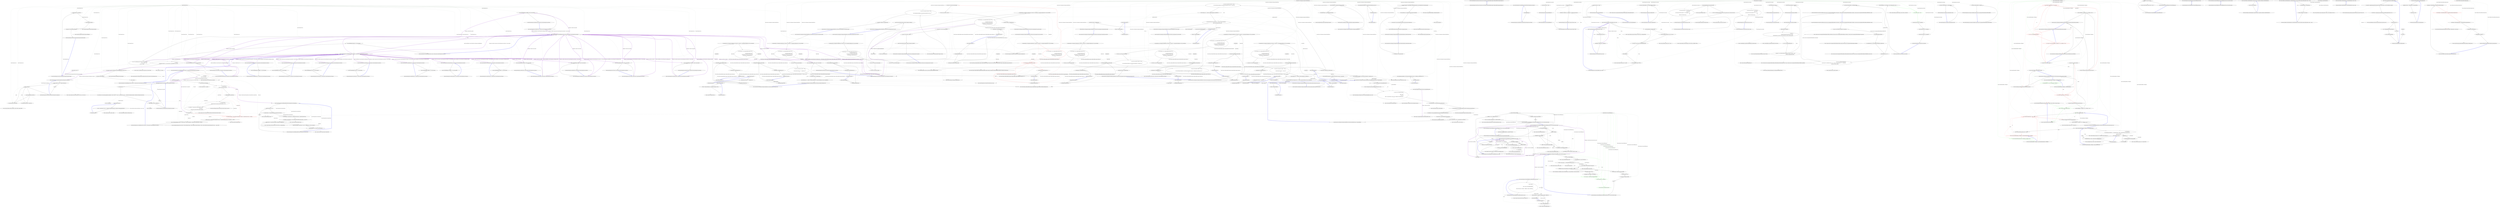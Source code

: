 digraph  {
n126 [label="Nancy.Testing.Browser", span=""];
n0 [cluster="Nancy.Testing.Browser.Browser(System.Action<Nancy.Testing.ConfigurableBootstrapper.ConfigurableBootstrapperConfigurator>)", label="Entry Nancy.Testing.Browser.Browser(System.Action<Nancy.Testing.ConfigurableBootstrapper.ConfigurableBootstrapperConfigurator>)", span="26-26"];
n1 [cluster="Nancy.Testing.Browser.Browser(System.Action<Nancy.Testing.ConfigurableBootstrapper.ConfigurableBootstrapperConfigurator>)", label="Exit Nancy.Testing.Browser.Browser(System.Action<Nancy.Testing.ConfigurableBootstrapper.ConfigurableBootstrapperConfigurator>)", span="26-26"];
n2 [cluster="Nancy.Testing.Browser.Browser(Nancy.Bootstrapper.INancyBootstrapper)", label="Entry Nancy.Testing.Browser.Browser(Nancy.Bootstrapper.INancyBootstrapper)", span="35-35"];
n3 [cluster="Nancy.Testing.Browser.Browser(Nancy.Bootstrapper.INancyBootstrapper)", label="this.bootstrapper = bootstrapper", span="37-37"];
n4 [cluster="Nancy.Testing.Browser.Browser(Nancy.Bootstrapper.INancyBootstrapper)", label="this.bootstrapper.Initialise()", span="38-38"];
n5 [cluster="Nancy.Testing.Browser.Browser(Nancy.Bootstrapper.INancyBootstrapper)", label="this.engine = this.bootstrapper.GetEngine()", span="39-39"];
n7 [cluster="Nancy.Bootstrapper.INancyBootstrapper.Initialise()", label="Entry Nancy.Bootstrapper.INancyBootstrapper.Initialise()", span="12-12"];
n6 [cluster="Nancy.Testing.Browser.Browser(Nancy.Bootstrapper.INancyBootstrapper)", label="Exit Nancy.Testing.Browser.Browser(Nancy.Bootstrapper.INancyBootstrapper)", span="35-35"];
n8 [cluster="Nancy.Bootstrapper.INancyBootstrapper.GetEngine()", label="Entry Nancy.Bootstrapper.INancyBootstrapper.GetEngine()", span="18-18"];
n9 [cluster="Nancy.Testing.Browser.Delete(string, System.Action<Nancy.Testing.BrowserContext>)", label="Entry Nancy.Testing.Browser.Delete(string, System.Action<Nancy.Testing.BrowserContext>)", span="48-48"];
n10 [cluster="Nancy.Testing.Browser.Delete(string, System.Action<Nancy.Testing.BrowserContext>)", label="return this.HandleRequest(''DELETE'', path, browserContext);", span="50-50"];
n11 [cluster="Nancy.Testing.Browser.Delete(string, System.Action<Nancy.Testing.BrowserContext>)", label="Exit Nancy.Testing.Browser.Delete(string, System.Action<Nancy.Testing.BrowserContext>)", span="48-48"];
n12 [cluster="Nancy.Testing.Browser.HandleRequest(string, string, System.Action<Nancy.Testing.BrowserContext>)", label="Entry Nancy.Testing.Browser.HandleRequest(string, string, System.Action<Nancy.Testing.BrowserContext>)", span="209-209"];
n13 [cluster="Nancy.Testing.Browser.Delete(Nancy.Url, System.Action<Nancy.Testing.BrowserContext>)", label="Entry Nancy.Testing.Browser.Delete(Nancy.Url, System.Action<Nancy.Testing.BrowserContext>)", span="59-59"];
n14 [cluster="Nancy.Testing.Browser.Delete(Nancy.Url, System.Action<Nancy.Testing.BrowserContext>)", label="return this.HandleRequest(''DELETE'', url, browserContext);", span="61-61"];
n15 [cluster="Nancy.Testing.Browser.Delete(Nancy.Url, System.Action<Nancy.Testing.BrowserContext>)", label="Exit Nancy.Testing.Browser.Delete(Nancy.Url, System.Action<Nancy.Testing.BrowserContext>)", span="59-59"];
n16 [cluster="Nancy.Testing.Browser.HandleRequest(string, Nancy.Url, System.Action<Nancy.Testing.BrowserContext>)", label="Entry Nancy.Testing.Browser.HandleRequest(string, Nancy.Url, System.Action<Nancy.Testing.BrowserContext>)", span="197-197"];
n17 [cluster="Nancy.Testing.Browser.Get(string, System.Action<Nancy.Testing.BrowserContext>)", label="Entry Nancy.Testing.Browser.Get(string, System.Action<Nancy.Testing.BrowserContext>)", span="70-70"];
n18 [cluster="Nancy.Testing.Browser.Get(string, System.Action<Nancy.Testing.BrowserContext>)", label="return this.HandleRequest(''GET'', path, browserContext);", span="72-72"];
n19 [cluster="Nancy.Testing.Browser.Get(string, System.Action<Nancy.Testing.BrowserContext>)", label="Exit Nancy.Testing.Browser.Get(string, System.Action<Nancy.Testing.BrowserContext>)", span="70-70"];
n20 [cluster="Nancy.Testing.Browser.Get(Nancy.Url, System.Action<Nancy.Testing.BrowserContext>)", label="Entry Nancy.Testing.Browser.Get(Nancy.Url, System.Action<Nancy.Testing.BrowserContext>)", span="81-81"];
n21 [cluster="Nancy.Testing.Browser.Get(Nancy.Url, System.Action<Nancy.Testing.BrowserContext>)", label="return this.HandleRequest(''GET'', url, browserContext);", span="83-83"];
n22 [cluster="Nancy.Testing.Browser.Get(Nancy.Url, System.Action<Nancy.Testing.BrowserContext>)", label="Exit Nancy.Testing.Browser.Get(Nancy.Url, System.Action<Nancy.Testing.BrowserContext>)", span="81-81"];
n23 [cluster="Nancy.Testing.Browser.Head(string, System.Action<Nancy.Testing.BrowserContext>)", label="Entry Nancy.Testing.Browser.Head(string, System.Action<Nancy.Testing.BrowserContext>)", span="92-92"];
n24 [cluster="Nancy.Testing.Browser.Head(string, System.Action<Nancy.Testing.BrowserContext>)", label="return this.HandleRequest(''HEAD'', path, browserContext);", span="94-94"];
n25 [cluster="Nancy.Testing.Browser.Head(string, System.Action<Nancy.Testing.BrowserContext>)", label="Exit Nancy.Testing.Browser.Head(string, System.Action<Nancy.Testing.BrowserContext>)", span="92-92"];
n26 [cluster="Nancy.Testing.Browser.Head(Nancy.Url, System.Action<Nancy.Testing.BrowserContext>)", label="Entry Nancy.Testing.Browser.Head(Nancy.Url, System.Action<Nancy.Testing.BrowserContext>)", span="103-103"];
n27 [cluster="Nancy.Testing.Browser.Head(Nancy.Url, System.Action<Nancy.Testing.BrowserContext>)", label="return this.HandleRequest(''HEAD'', url, browserContext);", span="105-105"];
n28 [cluster="Nancy.Testing.Browser.Head(Nancy.Url, System.Action<Nancy.Testing.BrowserContext>)", label="Exit Nancy.Testing.Browser.Head(Nancy.Url, System.Action<Nancy.Testing.BrowserContext>)", span="103-103"];
n29 [cluster="Nancy.Testing.Browser.Options(string, System.Action<Nancy.Testing.BrowserContext>)", label="Entry Nancy.Testing.Browser.Options(string, System.Action<Nancy.Testing.BrowserContext>)", span="114-114"];
n30 [cluster="Nancy.Testing.Browser.Options(string, System.Action<Nancy.Testing.BrowserContext>)", label="return this.HandleRequest(''OPTIONS'', path, browserContext);", span="116-116"];
n31 [cluster="Nancy.Testing.Browser.Options(string, System.Action<Nancy.Testing.BrowserContext>)", label="Exit Nancy.Testing.Browser.Options(string, System.Action<Nancy.Testing.BrowserContext>)", span="114-114"];
n32 [cluster="Nancy.Testing.Browser.Options(Nancy.Url, System.Action<Nancy.Testing.BrowserContext>)", label="Entry Nancy.Testing.Browser.Options(Nancy.Url, System.Action<Nancy.Testing.BrowserContext>)", span="125-125"];
n33 [cluster="Nancy.Testing.Browser.Options(Nancy.Url, System.Action<Nancy.Testing.BrowserContext>)", label="return this.HandleRequest(''OPTIONS'', url, browserContext);", span="127-127"];
n34 [cluster="Nancy.Testing.Browser.Options(Nancy.Url, System.Action<Nancy.Testing.BrowserContext>)", label="Exit Nancy.Testing.Browser.Options(Nancy.Url, System.Action<Nancy.Testing.BrowserContext>)", span="125-125"];
n35 [cluster="Nancy.Testing.Browser.Patch(string, System.Action<Nancy.Testing.BrowserContext>)", label="Entry Nancy.Testing.Browser.Patch(string, System.Action<Nancy.Testing.BrowserContext>)", span="136-136"];
n36 [cluster="Nancy.Testing.Browser.Patch(string, System.Action<Nancy.Testing.BrowserContext>)", label="return this.HandleRequest(''PATCH'', path, browserContext);", span="138-138"];
n37 [cluster="Nancy.Testing.Browser.Patch(string, System.Action<Nancy.Testing.BrowserContext>)", label="Exit Nancy.Testing.Browser.Patch(string, System.Action<Nancy.Testing.BrowserContext>)", span="136-136"];
n38 [cluster="Nancy.Testing.Browser.Patch(Nancy.Url, System.Action<Nancy.Testing.BrowserContext>)", label="Entry Nancy.Testing.Browser.Patch(Nancy.Url, System.Action<Nancy.Testing.BrowserContext>)", span="147-147"];
n39 [cluster="Nancy.Testing.Browser.Patch(Nancy.Url, System.Action<Nancy.Testing.BrowserContext>)", label="return this.HandleRequest(''PATCH'', url, browserContext);", span="149-149"];
n40 [cluster="Nancy.Testing.Browser.Patch(Nancy.Url, System.Action<Nancy.Testing.BrowserContext>)", label="Exit Nancy.Testing.Browser.Patch(Nancy.Url, System.Action<Nancy.Testing.BrowserContext>)", span="147-147"];
n41 [cluster="Nancy.Testing.Browser.Post(string, System.Action<Nancy.Testing.BrowserContext>)", label="Entry Nancy.Testing.Browser.Post(string, System.Action<Nancy.Testing.BrowserContext>)", span="158-158"];
n42 [cluster="Nancy.Testing.Browser.Post(string, System.Action<Nancy.Testing.BrowserContext>)", label="return this.HandleRequest(''POST'', path, browserContext);", span="160-160"];
n43 [cluster="Nancy.Testing.Browser.Post(string, System.Action<Nancy.Testing.BrowserContext>)", label="Exit Nancy.Testing.Browser.Post(string, System.Action<Nancy.Testing.BrowserContext>)", span="158-158"];
n44 [cluster="Nancy.Testing.Browser.Post(Nancy.Url, System.Action<Nancy.Testing.BrowserContext>)", label="Entry Nancy.Testing.Browser.Post(Nancy.Url, System.Action<Nancy.Testing.BrowserContext>)", span="169-169"];
n45 [cluster="Nancy.Testing.Browser.Post(Nancy.Url, System.Action<Nancy.Testing.BrowserContext>)", label="return this.HandleRequest(''POST'', url, browserContext);", span="171-171"];
n46 [cluster="Nancy.Testing.Browser.Post(Nancy.Url, System.Action<Nancy.Testing.BrowserContext>)", label="Exit Nancy.Testing.Browser.Post(Nancy.Url, System.Action<Nancy.Testing.BrowserContext>)", span="169-169"];
n47 [cluster="Nancy.Testing.Browser.Put(string, System.Action<Nancy.Testing.BrowserContext>)", label="Entry Nancy.Testing.Browser.Put(string, System.Action<Nancy.Testing.BrowserContext>)", span="180-180"];
n48 [cluster="Nancy.Testing.Browser.Put(string, System.Action<Nancy.Testing.BrowserContext>)", label="return this.HandleRequest(''PUT'', path, browserContext);", span="182-182"];
n49 [cluster="Nancy.Testing.Browser.Put(string, System.Action<Nancy.Testing.BrowserContext>)", label="Exit Nancy.Testing.Browser.Put(string, System.Action<Nancy.Testing.BrowserContext>)", span="180-180"];
n50 [cluster="Nancy.Testing.Browser.Put(Nancy.Url, System.Action<Nancy.Testing.BrowserContext>)", label="Entry Nancy.Testing.Browser.Put(Nancy.Url, System.Action<Nancy.Testing.BrowserContext>)", span="192-192"];
n51 [cluster="Nancy.Testing.Browser.Put(Nancy.Url, System.Action<Nancy.Testing.BrowserContext>)", label="return this.HandleRequest(''PUT'', url, browserContext);", span="194-194"];
n52 [cluster="Nancy.Testing.Browser.Put(Nancy.Url, System.Action<Nancy.Testing.BrowserContext>)", label="Exit Nancy.Testing.Browser.Put(Nancy.Url, System.Action<Nancy.Testing.BrowserContext>)", span="192-192"];
n53 [cluster="Nancy.Testing.Browser.HandleRequest(string, Nancy.Url, System.Action<Nancy.Testing.BrowserContext>)", label="var request =\r\n                CreateRequest(method, url, browserContext ?? this.DefaultBrowserContext)", span="199-200"];
n54 [cluster="Nancy.Testing.Browser.HandleRequest(string, Nancy.Url, System.Action<Nancy.Testing.BrowserContext>)", label="var response = new BrowserResponse(this.engine.HandleRequest(request), this)", span="202-202"];
n58 [cluster="Nancy.Testing.Browser.CreateRequest(string, Nancy.Url, System.Action<Nancy.Testing.BrowserContext>)", label="Entry Nancy.Testing.Browser.CreateRequest(string, Nancy.Url, System.Action<Nancy.Testing.BrowserContext>)", span="274-274"];
n55 [cluster="Nancy.Testing.Browser.HandleRequest(string, Nancy.Url, System.Action<Nancy.Testing.BrowserContext>)", label="this.CaptureCookies(response)", span="204-204"];
n59 [cluster="Nancy.Testing.BrowserResponse.BrowserResponse(Nancy.NancyContext, Nancy.Testing.Browser)", label="Entry Nancy.Testing.BrowserResponse.BrowserResponse(Nancy.NancyContext, Nancy.Testing.Browser)", span="22-22"];
n60 [cluster="Nancy.INancyEngine.HandleRequest(Nancy.Request)", label="Entry Nancy.INancyEngine.HandleRequest(Nancy.Request)", span="15-15"];
n56 [cluster="Nancy.Testing.Browser.HandleRequest(string, Nancy.Url, System.Action<Nancy.Testing.BrowserContext>)", label="return response;", span="206-206"];
n61 [cluster="Nancy.Testing.Browser.CaptureCookies(Nancy.Testing.BrowserResponse)", label="Entry Nancy.Testing.Browser.CaptureCookies(Nancy.Testing.BrowserResponse)", span="235-235"];
n57 [cluster="Nancy.Testing.Browser.HandleRequest(string, Nancy.Url, System.Action<Nancy.Testing.BrowserContext>)", label="Exit Nancy.Testing.Browser.HandleRequest(string, Nancy.Url, System.Action<Nancy.Testing.BrowserContext>)", span="197-197"];
n62 [cluster="Nancy.Testing.Browser.HandleRequest(string, string, System.Action<Nancy.Testing.BrowserContext>)", label="var url = Uri.IsWellFormedUriString(path, UriKind.Relative)\r\n                          ? new Url {Path = path}\r\n                          : (Url)new Uri(path)", span="211-213"];
n63 [cluster="Nancy.Testing.Browser.HandleRequest(string, string, System.Action<Nancy.Testing.BrowserContext>)", label="return HandleRequest(method, url, browserContext);", span="215-215"];
n65 [cluster="System.Uri.IsWellFormedUriString(string, System.UriKind)", label="Entry System.Uri.IsWellFormedUriString(string, System.UriKind)", span="0-0"];
n66 [cluster="Nancy.Url.Url()", label="Entry Nancy.Url.Url()", span="16-16"];
n67 [cluster="System.Uri.Uri(string)", label="Entry System.Uri.Uri(string)", span="0-0"];
n64 [cluster="Nancy.Testing.Browser.HandleRequest(string, string, System.Action<Nancy.Testing.BrowserContext>)", label="Exit Nancy.Testing.Browser.HandleRequest(string, string, System.Action<Nancy.Testing.BrowserContext>)", span="209-209"];
n68 [cluster="Nancy.Testing.Browser.DefaultBrowserContext(Nancy.Testing.BrowserContext)", label="Entry Nancy.Testing.Browser.DefaultBrowserContext(Nancy.Testing.BrowserContext)", span="218-218"];
n69 [cluster="Nancy.Testing.Browser.DefaultBrowserContext(Nancy.Testing.BrowserContext)", label="context.HttpRequest()", span="220-220"];
n70 [cluster="Nancy.Testing.Browser.DefaultBrowserContext(Nancy.Testing.BrowserContext)", label="Exit Nancy.Testing.Browser.DefaultBrowserContext(Nancy.Testing.BrowserContext)", span="218-218"];
n71 [cluster="Nancy.Testing.BrowserContext.HttpRequest()", label="Entry Nancy.Testing.BrowserContext.HttpRequest()", span="142-142"];
n72 [cluster="Nancy.Testing.Browser.SetCookies(Nancy.Testing.BrowserContext)", label="Entry Nancy.Testing.Browser.SetCookies(Nancy.Testing.BrowserContext)", span="223-223"];
n73 [cluster="Nancy.Testing.Browser.SetCookies(Nancy.Testing.BrowserContext)", label="!this.cookies.Any()", span="225-225"];
n76 [cluster="Nancy.Testing.Browser.SetCookies(Nancy.Testing.BrowserContext)", label="context.Header(''Cookie'', cookieString)", span="232-232"];
n74 [cluster="Nancy.Testing.Browser.SetCookies(Nancy.Testing.BrowserContext)", label="return;", span="227-227"];
n75 [cluster="Nancy.Testing.Browser.SetCookies(Nancy.Testing.BrowserContext)", label="var cookieString = this.cookies.Aggregate(string.Empty, (current, cookie) => current + string.Format(''{0}={1};'', HttpUtility.UrlEncode(cookie.Key), HttpUtility.UrlEncode(cookie.Value)))", span="230-230"];
n78 [cluster="System.Collections.Generic.IEnumerable<TSource>.Any<TSource>()", label="Entry System.Collections.Generic.IEnumerable<TSource>.Any<TSource>()", span="0-0"];
n79 [cluster="Unk.Aggregate", label="Entry Unk.Aggregate", span=""];
n81 [cluster="lambda expression", label="Entry lambda expression", span="230-230"];
n77 [cluster="Nancy.Testing.Browser.SetCookies(Nancy.Testing.BrowserContext)", label="Exit Nancy.Testing.Browser.SetCookies(Nancy.Testing.BrowserContext)", span="223-223"];
n80 [cluster="Unk.Header", label="Entry Unk.Header", span=""];
n82 [cluster="lambda expression", label="current + string.Format(''{0}={1};'', HttpUtility.UrlEncode(cookie.Key), HttpUtility.UrlEncode(cookie.Value))", span="230-230"];
n83 [cluster="lambda expression", label="Exit lambda expression", span="230-230"];
n84 [cluster="Nancy.Helpers.HttpUtility.UrlEncode(string)", label="Entry Nancy.Helpers.HttpUtility.UrlEncode(string)", span="378-378"];
n85 [cluster="string.Format(string, object, object)", label="Entry string.Format(string, object, object)", span="0-0"];
n86 [cluster="Nancy.Testing.Browser.CaptureCookies(Nancy.Testing.BrowserResponse)", label="response.Cookies == null || !response.Cookies.Any()", span="237-237"];
n88 [cluster="Nancy.Testing.Browser.CaptureCookies(Nancy.Testing.BrowserResponse)", label="response.Cookies", span="242-242"];
n87 [cluster="Nancy.Testing.Browser.CaptureCookies(Nancy.Testing.BrowserResponse)", label="return;", span="239-239"];
n89 [cluster="Nancy.Testing.Browser.CaptureCookies(Nancy.Testing.BrowserResponse)", label="string.IsNullOrEmpty(cookie.Value)", span="244-244"];
n92 [cluster="Nancy.Testing.Browser.CaptureCookies(Nancy.Testing.BrowserResponse)", label="Exit Nancy.Testing.Browser.CaptureCookies(Nancy.Testing.BrowserResponse)", span="235-235"];
n90 [cluster="Nancy.Testing.Browser.CaptureCookies(Nancy.Testing.BrowserResponse)", label="this.cookies.Remove(cookie.Name)", span="246-246"];
n91 [cluster="Nancy.Testing.Browser.CaptureCookies(Nancy.Testing.BrowserResponse)", label="this.cookies[cookie.Name] = cookie.Value", span="250-250"];
n93 [cluster="string.IsNullOrEmpty(string)", label="Entry string.IsNullOrEmpty(string)", span="0-0"];
n94 [cluster="System.Collections.Generic.IDictionary<TKey, TValue>.Remove(TKey)", label="Entry System.Collections.Generic.IDictionary<TKey, TValue>.Remove(TKey)", span="0-0"];
n95 [cluster="Nancy.Testing.Browser.BuildRequestBody(Nancy.Testing.IBrowserContextValues)", label="Entry Nancy.Testing.Browser.BuildRequestBody(Nancy.Testing.IBrowserContextValues)", span="255-255"];
n96 [cluster="Nancy.Testing.Browser.BuildRequestBody(Nancy.Testing.IBrowserContextValues)", label="contextValues.Body != null", span="257-257"];
n98 [cluster="Nancy.Testing.Browser.BuildRequestBody(Nancy.Testing.IBrowserContextValues)", label="var useFormValues = !String.IsNullOrEmpty(contextValues.FormValues)", span="262-262"];
n99 [cluster="Nancy.Testing.Browser.BuildRequestBody(Nancy.Testing.IBrowserContextValues)", label="var bodyContents = useFormValues ? contextValues.FormValues : contextValues.BodyString", span="263-263"];
n101 [cluster="Nancy.Testing.Browser.BuildRequestBody(Nancy.Testing.IBrowserContextValues)", label="useFormValues && !contextValues.Headers.ContainsKey(''Content-Type'')", span="266-266"];
n102 [cluster="Nancy.Testing.Browser.BuildRequestBody(Nancy.Testing.IBrowserContextValues)", label="contextValues.Headers[''Content-Type''] = new[] { ''application/x-www-form-urlencoded'' }", span="268-268"];
n103 [cluster="Nancy.Testing.Browser.BuildRequestBody(Nancy.Testing.IBrowserContextValues)", label="contextValues.Body = new MemoryStream(bodyBytes)", span="271-271"];
n97 [cluster="Nancy.Testing.Browser.BuildRequestBody(Nancy.Testing.IBrowserContextValues)", label="return;", span="259-259"];
n100 [cluster="Nancy.Testing.Browser.BuildRequestBody(Nancy.Testing.IBrowserContextValues)", label="var bodyBytes = bodyContents != null ? Encoding.UTF8.GetBytes(bodyContents) : new byte[] { }", span="264-264"];
n105 [cluster="System.Text.Encoding.GetBytes(string)", label="Entry System.Text.Encoding.GetBytes(string)", span="0-0"];
n106 [cluster="System.Collections.Generic.IDictionary<TKey, TValue>.ContainsKey(TKey)", label="Entry System.Collections.Generic.IDictionary<TKey, TValue>.ContainsKey(TKey)", span="0-0"];
n104 [cluster="Nancy.Testing.Browser.BuildRequestBody(Nancy.Testing.IBrowserContextValues)", label="Exit Nancy.Testing.Browser.BuildRequestBody(Nancy.Testing.IBrowserContextValues)", span="255-255"];
n107 [cluster="System.IO.MemoryStream.MemoryStream(byte[])", label="Entry System.IO.MemoryStream.MemoryStream(byte[])", span="0-0"];
n108 [cluster="Nancy.Testing.Browser.CreateRequest(string, Nancy.Url, System.Action<Nancy.Testing.BrowserContext>)", label="var context =\r\n                new BrowserContext()", span="276-277"];
n110 [cluster="Nancy.Testing.Browser.CreateRequest(string, Nancy.Url, System.Action<Nancy.Testing.BrowserContext>)", label="browserContext.Invoke(context)", span="281-281"];
n115 [cluster="Nancy.Testing.Browser.CreateRequest(string, Nancy.Url, System.Action<Nancy.Testing.BrowserContext>)", label="var requestUrl = url", span="295-295"];
n116 [cluster="Nancy.Testing.Browser.CreateRequest(string, Nancy.Url, System.Action<Nancy.Testing.BrowserContext>)", color=red, community=0, label="29: requestUrl.Scheme = string.IsNullOrWhiteSpace(url.Scheme) ? contextValues.Protocol : url.Scheme", span="296-296"];
n117 [cluster="Nancy.Testing.Browser.CreateRequest(string, Nancy.Url, System.Action<Nancy.Testing.BrowserContext>)", label="requestUrl.Query = string.IsNullOrWhiteSpace(url.Query) ? (contextValues.QueryString ?? string.Empty) : url.Query", span="297-297"];
n118 [cluster="Nancy.Testing.Browser.CreateRequest(string, Nancy.Url, System.Action<Nancy.Testing.BrowserContext>)", label="return new Request(method, requestUrl, requestStream, contextValues.Headers, contextValues.UserHostAddress, certBytes);", span="299-299"];
n109 [cluster="Nancy.Testing.Browser.CreateRequest(string, Nancy.Url, System.Action<Nancy.Testing.BrowserContext>)", label="this.SetCookies(context)", span="279-279"];
n120 [cluster="Nancy.Testing.BrowserContext.BrowserContext()", label="Entry Nancy.Testing.BrowserContext.BrowserContext()", span="19-19"];
n111 [cluster="Nancy.Testing.Browser.CreateRequest(string, Nancy.Url, System.Action<Nancy.Testing.BrowserContext>)", label="var contextValues =\r\n                (IBrowserContextValues)context", span="283-284"];
n121 [cluster="System.Action<T>.Invoke(T)", label="Entry System.Action<T>.Invoke(T)", span="0-0"];
n112 [cluster="Nancy.Testing.Browser.CreateRequest(string, Nancy.Url, System.Action<Nancy.Testing.BrowserContext>)", label="BuildRequestBody(contextValues)", span="286-286"];
n113 [cluster="Nancy.Testing.Browser.CreateRequest(string, Nancy.Url, System.Action<Nancy.Testing.BrowserContext>)", label="var requestStream =\r\n                RequestStream.FromStream(contextValues.Body, 0, true)", span="288-289"];
n114 [cluster="Nancy.Testing.Browser.CreateRequest(string, Nancy.Url, System.Action<Nancy.Testing.BrowserContext>)", label="var certBytes = (contextValues.ClientCertificate == null) ?\r\n                new byte[] { } :\r\n                contextValues.ClientCertificate.GetRawCertData()", span="291-293"];
n122 [cluster="Nancy.IO.RequestStream.FromStream(System.IO.Stream, long, bool)", label="Entry Nancy.IO.RequestStream.FromStream(System.IO.Stream, long, bool)", span="273-273"];
n123 [cluster="System.Security.Cryptography.X509Certificates.X509Certificate.GetRawCertData()", label="Entry System.Security.Cryptography.X509Certificates.X509Certificate.GetRawCertData()", span="0-0"];
n124 [cluster="string.IsNullOrWhiteSpace(string)", label="Entry string.IsNullOrWhiteSpace(string)", span="0-0"];
n119 [cluster="Nancy.Testing.Browser.CreateRequest(string, Nancy.Url, System.Action<Nancy.Testing.BrowserContext>)", label="Exit Nancy.Testing.Browser.CreateRequest(string, Nancy.Url, System.Action<Nancy.Testing.BrowserContext>)", span="274-274"];
n125 [cluster="Nancy.Request.Request(string, Nancy.Url, Nancy.IO.RequestStream, System.Collections.Generic.IDictionary<string, System.Collections.Generic.IEnumerable<string>>, string, byte[])", label="Entry Nancy.Request.Request(string, Nancy.Url, Nancy.IO.RequestStream, System.Collections.Generic.IDictionary<string, System.Collections.Generic.IEnumerable<string>>, string, byte[])", span="44-44"];
m0_40 [cluster="Nancy.Testing.BrowserContext.HttpRequest()", file="BrowserContext.cs", label="this.Values.Protocol = ''http''", span="144-144"];
m0_41 [cluster="Nancy.Testing.BrowserContext.HttpRequest()", file="BrowserContext.cs", label="Exit Nancy.Testing.BrowserContext.HttpRequest()", span="142-142"];
m0_16 [cluster="Nancy.Testing.BrowserContext.Body(System.IO.Stream, string)", file="BrowserContext.cs", label="Entry Nancy.Testing.BrowserContext.Body(System.IO.Stream, string)", span="96-96"];
m0_17 [cluster="Nancy.Testing.BrowserContext.Body(System.IO.Stream, string)", file="BrowserContext.cs", label="this.Values.Body = body", span="98-98"];
m0_18 [cluster="Nancy.Testing.BrowserContext.Body(System.IO.Stream, string)", file="BrowserContext.cs", label="this.Header(''Content-Type'', contentType ?? ''application/octet-stream'')", span="99-99"];
m0_19 [cluster="Nancy.Testing.BrowserContext.Body(System.IO.Stream, string)", file="BrowserContext.cs", label="Exit Nancy.Testing.BrowserContext.Body(System.IO.Stream, string)", span="96-96"];
m0_36 [cluster="System.Collections.Generic.List<T>.List()", file="BrowserContext.cs", label="Entry System.Collections.Generic.List<T>.List()", span="0-0"];
m0_79 [cluster="System.Security.Cryptography.X509Certificates.X509Store.Open(System.Security.Cryptography.X509Certificates.OpenFlags)", file="BrowserContext.cs", label="Entry System.Security.Cryptography.X509Certificates.X509Store.Open(System.Security.Cryptography.X509Certificates.OpenFlags)", span="0-0"];
m0_42 [cluster="Nancy.Testing.BrowserContext.HttpsRequest()", file="BrowserContext.cs", label="Entry Nancy.Testing.BrowserContext.HttpsRequest()", span="150-150"];
m0_43 [cluster="Nancy.Testing.BrowserContext.HttpsRequest()", file="BrowserContext.cs", label="this.Values.Protocol = ''https''", span="152-152"];
m0_44 [cluster="Nancy.Testing.BrowserContext.HttpsRequest()", file="BrowserContext.cs", label="Exit Nancy.Testing.BrowserContext.HttpsRequest()", span="150-150"];
m0_63 [cluster="Nancy.Testing.BrowserContext.Certificate(byte[])", file="BrowserContext.cs", label="Entry Nancy.Testing.BrowserContext.Certificate(byte[])", span="202-202"];
m0_64 [cluster="Nancy.Testing.BrowserContext.Certificate(byte[])", file="BrowserContext.cs", label="this.Values.ClientCertificate = new X509Certificate2(certificate)", span="204-204"];
m0_65 [cluster="Nancy.Testing.BrowserContext.Certificate(byte[])", file="BrowserContext.cs", label="Exit Nancy.Testing.BrowserContext.Certificate(byte[])", span="202-202"];
m0_80 [cluster="System.Security.Cryptography.X509Certificates.X509Certificate2Collection.Find(System.Security.Cryptography.X509Certificates.X509FindType, object, bool)", file="BrowserContext.cs", label="Entry System.Security.Cryptography.X509Certificates.X509Certificate2Collection.Find(System.Security.Cryptography.X509Certificates.X509FindType, object, bool)", span="0-0"];
m0_20 [cluster="Nancy.Testing.BrowserContext.FormValue(string, string)", file="BrowserContext.cs", label="Entry Nancy.Testing.BrowserContext.FormValue(string, string)", span="107-107"];
m0_21 [cluster="Nancy.Testing.BrowserContext.FormValue(string, string)", file="BrowserContext.cs", label="!String.IsNullOrEmpty(this.Values.BodyString)", span="109-109"];
m0_23 [cluster="Nancy.Testing.BrowserContext.FormValue(string, string)", file="BrowserContext.cs", label="this.Values.FormValues += String.Format(\r\n                ''{0}{1}={2}'',\r\n                this.Values.FormValues.Length == 0 ? String.Empty : ''&'',\r\n                key,\r\n                HttpUtility.UrlEncode(value))", span="114-118"];
m0_22 [cluster="Nancy.Testing.BrowserContext.FormValue(string, string)", file="BrowserContext.cs", label="throw new InvalidOperationException(''Form value cannot be set as well as body string'');", span="111-111"];
m0_24 [cluster="Nancy.Testing.BrowserContext.FormValue(string, string)", file="BrowserContext.cs", label="Exit Nancy.Testing.BrowserContext.FormValue(string, string)", span="107-107"];
m0_45 [cluster="Nancy.Testing.BrowserContext.Query(string, string)", file="BrowserContext.cs", label="Entry Nancy.Testing.BrowserContext.Query(string, string)", span="158-158"];
m0_46 [cluster="Nancy.Testing.BrowserContext.Query(string, string)", file="BrowserContext.cs", label="this.Values.QueryString += String.Format(\r\n                ''{0}{1}={2}'',\r\n                this.Values.QueryString.Length == 0 ? ''?'' : ''&'',\r\n                key,\r\n                HttpUtility.UrlEncode(value))", span="160-164"];
m0_47 [cluster="Nancy.Testing.BrowserContext.Query(string, string)", file="BrowserContext.cs", label="Exit Nancy.Testing.BrowserContext.Query(string, string)", span="158-158"];
m0_81 [cluster="string.Format(string, params object[])", file="BrowserContext.cs", label="Entry string.Format(string, params object[])", span="0-0"];
m0_51 [cluster="Nancy.Testing.BrowserContext.Certificate()", file="BrowserContext.cs", label="Entry Nancy.Testing.BrowserContext.Certificate()", span="179-179"];
m0_52 [cluster="Nancy.Testing.BrowserContext.Certificate()", file="BrowserContext.cs", label="X509Certificate2 certificate2", span="181-181"];
m0_53 [cluster="Nancy.Testing.BrowserContext.Certificate()", file="BrowserContext.cs", label="var pkcs12 =\r\n                    Assembly.GetAssembly(typeof (BrowserContext))\r\n                            .GetManifestResourceStream(''Nancy.Testing.Resources.Nancy Testing Cert.pfx'')", span="184-186"];
m0_54 [cluster="Nancy.Testing.BrowserContext.Certificate()", file="BrowserContext.cs", label="var br = new BinaryReader(pkcs12)", span="188-188"];
m0_55 [cluster="Nancy.Testing.BrowserContext.Certificate()", file="BrowserContext.cs", label="certificate2 = new X509Certificate2(br.ReadBytes((int)pkcs12.Length), ''nancy'',\r\n                                                        X509KeyStorageFlags.Exportable)", span="190-191"];
m0_56 [cluster="Nancy.Testing.BrowserContext.Certificate()", file="BrowserContext.cs", label="this.Values.ClientCertificate = certificate2", span="195-195"];
m0_57 [cluster="Nancy.Testing.BrowserContext.Certificate()", file="BrowserContext.cs", label="Exit Nancy.Testing.BrowserContext.Certificate()", span="179-179"];
m0_66 [cluster="System.Security.Cryptography.X509Certificates.X509Certificate2.X509Certificate2(byte[])", file="BrowserContext.cs", label="Entry System.Security.Cryptography.X509Certificates.X509Certificate2.X509Certificate2(byte[])", span="0-0"];
m0_70 [cluster="Nancy.Testing.BrowserContext.Certificate(System.Security.Cryptography.X509Certificates.StoreLocation, System.Security.Cryptography.X509Certificates.StoreName, System.Security.Cryptography.X509Certificates.X509FindType, object)", file="BrowserContext.cs", label="Entry Nancy.Testing.BrowserContext.Certificate(System.Security.Cryptography.X509Certificates.StoreLocation, System.Security.Cryptography.X509Certificates.StoreName, System.Security.Cryptography.X509Certificates.X509FindType, object)", span="223-223"];
m0_71 [cluster="Nancy.Testing.BrowserContext.Certificate(System.Security.Cryptography.X509Certificates.StoreLocation, System.Security.Cryptography.X509Certificates.StoreName, System.Security.Cryptography.X509Certificates.X509FindType, object)", file="BrowserContext.cs", label="var store = new X509Store(storeName, storeLocation)", span="225-225"];
m0_73 [cluster="Nancy.Testing.BrowserContext.Certificate(System.Security.Cryptography.X509Certificates.StoreLocation, System.Security.Cryptography.X509Certificates.StoreName, System.Security.Cryptography.X509Certificates.X509FindType, object)", file="BrowserContext.cs", label="var certificatesFound = store.Certificates.Find(findType, findBy, false)", span="228-228"];
m0_75 [cluster="Nancy.Testing.BrowserContext.Certificate(System.Security.Cryptography.X509Certificates.StoreLocation, System.Security.Cryptography.X509Certificates.StoreName, System.Security.Cryptography.X509Certificates.X509FindType, object)", file="BrowserContext.cs", label="throw new InvalidOperationException(\r\n                    String.Format(''No certificates found in {0} {1} with a {2} that looks like \''{3}\'''', storeLocation,\r\n                                  storeName, findType, findBy));", span="232-234"];
m0_72 [cluster="Nancy.Testing.BrowserContext.Certificate(System.Security.Cryptography.X509Certificates.StoreLocation, System.Security.Cryptography.X509Certificates.StoreName, System.Security.Cryptography.X509Certificates.X509FindType, object)", file="BrowserContext.cs", label="store.Open(OpenFlags.ReadOnly)", span="227-227"];
m0_74 [cluster="Nancy.Testing.BrowserContext.Certificate(System.Security.Cryptography.X509Certificates.StoreLocation, System.Security.Cryptography.X509Certificates.StoreName, System.Security.Cryptography.X509Certificates.X509FindType, object)", file="BrowserContext.cs", label="certificatesFound.Count <= 0", span="230-230"];
m0_76 [cluster="Nancy.Testing.BrowserContext.Certificate(System.Security.Cryptography.X509Certificates.StoreLocation, System.Security.Cryptography.X509Certificates.StoreName, System.Security.Cryptography.X509Certificates.X509FindType, object)", file="BrowserContext.cs", label="this.Values.ClientCertificate = certificatesFound[0]", span="237-237"];
m0_77 [cluster="Nancy.Testing.BrowserContext.Certificate(System.Security.Cryptography.X509Certificates.StoreLocation, System.Security.Cryptography.X509Certificates.StoreName, System.Security.Cryptography.X509Certificates.X509FindType, object)", file="BrowserContext.cs", label="Exit Nancy.Testing.BrowserContext.Certificate(System.Security.Cryptography.X509Certificates.StoreLocation, System.Security.Cryptography.X509Certificates.StoreName, System.Security.Cryptography.X509Certificates.X509FindType, object)", span="223-223"];
m0_27 [cluster="Nancy.Helpers.HttpUtility.UrlEncode(string)", file="BrowserContext.cs", label="Entry Nancy.Helpers.HttpUtility.UrlEncode(string)", span="378-378"];
m0_60 [cluster="System.IO.BinaryReader.BinaryReader(System.IO.Stream)", file="BrowserContext.cs", label="Entry System.IO.BinaryReader.BinaryReader(System.IO.Stream)", span="0-0"];
m0_26 [cluster="System.InvalidOperationException.InvalidOperationException(string)", file="BrowserContext.cs", label="Entry System.InvalidOperationException.InvalidOperationException(string)", span="0-0"];
m0_59 [cluster="System.Reflection.Assembly.GetManifestResourceStream(string)", file="BrowserContext.cs", label="Entry System.Reflection.Assembly.GetManifestResourceStream(string)", span="0-0"];
m0_28 [cluster="string.Format(string, object, object, object)", file="BrowserContext.cs", label="Entry string.Format(string, object, object, object)", span="0-0"];
m0_7 [cluster="System.Collections.Generic.Dictionary<TKey, TValue>.Dictionary()", file="BrowserContext.cs", label="Entry System.Collections.Generic.Dictionary<TKey, TValue>.Dictionary()", span="0-0"];
m0_8 [cluster="Nancy.Testing.BrowserContext.Body(string)", file="BrowserContext.cs", label="Entry Nancy.Testing.BrowserContext.Body(string)", span="75-75"];
m0_9 [cluster="Nancy.Testing.BrowserContext.Body(string)", file="BrowserContext.cs", label="this.Values.BodyString = body", span="77-77"];
m0_10 [cluster="Nancy.Testing.BrowserContext.Body(string)", file="BrowserContext.cs", label="Exit Nancy.Testing.BrowserContext.Body(string)", span="75-75"];
m0_25 [cluster="string.IsNullOrEmpty(string)", file="BrowserContext.cs", label="Entry string.IsNullOrEmpty(string)", span="0-0"];
m0_62 [cluster="System.IO.BinaryReader.ReadBytes(int)", file="BrowserContext.cs", label="Entry System.IO.BinaryReader.ReadBytes(int)", span="0-0"];
m0_35 [cluster="System.Collections.Generic.IDictionary<TKey, TValue>.ContainsKey(TKey)", file="BrowserContext.cs", label="Entry System.Collections.Generic.IDictionary<TKey, TValue>.ContainsKey(TKey)", span="0-0"];
m0_15 [cluster="Nancy.Testing.BrowserContext.Header(string, string)", file="BrowserContext.cs", label="Entry Nancy.Testing.BrowserContext.Header(string, string)", span="126-126"];
m0_29 [cluster="Nancy.Testing.BrowserContext.Header(string, string)", file="BrowserContext.cs", label="!this.Values.Headers.ContainsKey(name)", span="128-128"];
m0_30 [cluster="Nancy.Testing.BrowserContext.Header(string, string)", file="BrowserContext.cs", label="this.Values.Headers.Add(name, new List<string>())", span="130-130"];
m0_31 [cluster="Nancy.Testing.BrowserContext.Header(string, string)", file="BrowserContext.cs", label="var values = (List<string>)this.Values.Headers[name]", span="133-133"];
m0_32 [cluster="Nancy.Testing.BrowserContext.Header(string, string)", file="BrowserContext.cs", label="values.Add(value)", span="134-134"];
m0_33 [cluster="Nancy.Testing.BrowserContext.Header(string, string)", file="BrowserContext.cs", label="this.Values.Headers[name] = values", span="136-136"];
m0_34 [cluster="Nancy.Testing.BrowserContext.Header(string, string)", file="BrowserContext.cs", label="Exit Nancy.Testing.BrowserContext.Header(string, string)", span="126-126"];
m0_38 [cluster="System.Collections.Generic.List<T>.Add(T)", file="BrowserContext.cs", label="Entry System.Collections.Generic.List<T>.Add(T)", span="0-0"];
m0_61 [cluster="System.Security.Cryptography.X509Certificates.X509Certificate2.X509Certificate2(byte[], string, System.Security.Cryptography.X509Certificates.X509KeyStorageFlags)", file="BrowserContext.cs", label="Entry System.Security.Cryptography.X509Certificates.X509Certificate2.X509Certificate2(byte[], string, System.Security.Cryptography.X509Certificates.X509KeyStorageFlags)", span="0-0"];
m0_58 [cluster="System.Reflection.Assembly.GetAssembly(System.Type)", file="BrowserContext.cs", label="Entry System.Reflection.Assembly.GetAssembly(System.Type)", span="0-0"];
m0_78 [cluster="System.Security.Cryptography.X509Certificates.X509Store.X509Store(System.Security.Cryptography.X509Certificates.StoreName, System.Security.Cryptography.X509Certificates.StoreLocation)", file="BrowserContext.cs", label="Entry System.Security.Cryptography.X509Certificates.X509Store.X509Store(System.Security.Cryptography.X509Certificates.StoreName, System.Security.Cryptography.X509Certificates.StoreLocation)", span="0-0"];
m0_37 [cluster="System.Collections.Generic.IDictionary<TKey, TValue>.Add(TKey, TValue)", file="BrowserContext.cs", label="Entry System.Collections.Generic.IDictionary<TKey, TValue>.Add(TKey, TValue)", span="0-0"];
m0_11 [cluster="Nancy.Testing.BrowserContext.Body(string, string)", file="BrowserContext.cs", label="Entry Nancy.Testing.BrowserContext.Body(string, string)", span="85-85"];
m0_12 [cluster="Nancy.Testing.BrowserContext.Body(string, string)", file="BrowserContext.cs", label="this.Values.BodyString = body", span="87-87"];
m0_13 [cluster="Nancy.Testing.BrowserContext.Body(string, string)", file="BrowserContext.cs", label="this.Header(''Content-Type'', contentType)", span="88-88"];
m0_14 [cluster="Nancy.Testing.BrowserContext.Body(string, string)", file="BrowserContext.cs", label="Exit Nancy.Testing.BrowserContext.Body(string, string)", span="85-85"];
m0_0 [cluster="Nancy.Testing.BrowserContext.BrowserContext()", file="BrowserContext.cs", label="Entry Nancy.Testing.BrowserContext.BrowserContext()", span="19-19"];
m0_1 [cluster="Nancy.Testing.BrowserContext.BrowserContext()", file="BrowserContext.cs", label="this.Values.Headers = new Dictionary<string, IEnumerable<string>>()", span="21-21"];
m0_2 [cluster="Nancy.Testing.BrowserContext.BrowserContext()", color=green, community=0, file="BrowserContext.cs", label="21: this.Values.Protocol = ''http''", span="22-22"];
m0_3 [cluster="Nancy.Testing.BrowserContext.BrowserContext()", file="BrowserContext.cs", label="this.Values.QueryString = String.Empty", span="23-23"];
m0_4 [cluster="Nancy.Testing.BrowserContext.BrowserContext()", file="BrowserContext.cs", label="this.Values.BodyString = String.Empty", span="24-24"];
m0_5 [cluster="Nancy.Testing.BrowserContext.BrowserContext()", file="BrowserContext.cs", label="this.Values.FormValues = String.Empty", span="25-25"];
m0_6 [cluster="Nancy.Testing.BrowserContext.BrowserContext()", file="BrowserContext.cs", label="Exit Nancy.Testing.BrowserContext.BrowserContext()", span="19-19"];
m0_48 [cluster="Nancy.Testing.BrowserContext.UserHostAddress(string)", file="BrowserContext.cs", label="Entry Nancy.Testing.BrowserContext.UserHostAddress(string)", span="170-170"];
m0_49 [cluster="Nancy.Testing.BrowserContext.UserHostAddress(string)", file="BrowserContext.cs", label="this.Values.UserHostAddress = userHostAddress", span="172-172"];
m0_50 [cluster="Nancy.Testing.BrowserContext.UserHostAddress(string)", file="BrowserContext.cs", label="Exit Nancy.Testing.BrowserContext.UserHostAddress(string)", span="170-170"];
m0_67 [cluster="Nancy.Testing.BrowserContext.Certificate(System.Security.Cryptography.X509Certificates.X509Certificate2)", file="BrowserContext.cs", label="Entry Nancy.Testing.BrowserContext.Certificate(System.Security.Cryptography.X509Certificates.X509Certificate2)", span="211-211"];
m0_68 [cluster="Nancy.Testing.BrowserContext.Certificate(System.Security.Cryptography.X509Certificates.X509Certificate2)", file="BrowserContext.cs", label="this.Values.ClientCertificate = certificate", span="213-213"];
m0_69 [cluster="Nancy.Testing.BrowserContext.Certificate(System.Security.Cryptography.X509Certificates.X509Certificate2)", file="BrowserContext.cs", label="Exit Nancy.Testing.BrowserContext.Certificate(System.Security.Cryptography.X509Certificates.X509Certificate2)", span="211-211"];
m0_82 [file="BrowserContext.cs", label="Nancy.Testing.BrowserContext", span=""];
m2_3 [cluster="Nancy.Tests.Unit.Responses.DefaultJsonSerializerFixture.Should_camel_case_property_names_by_default()", file="DefaultJsonSerializerFixture.cs", label="var output = new MemoryStream()", span="20-20"];
m2_46 [cluster="System.Collections.Generic.List<T>.RemoveAt(int)", file="DefaultJsonSerializerFixture.cs", label="Entry System.Collections.Generic.List<T>.RemoveAt(int)", span="0-0"];
m2_13 [cluster="object.ShouldEqual(object)", file="DefaultJsonSerializerFixture.cs", label="Entry object.ShouldEqual(object)", span="95-95"];
m2_28 [cluster="Nancy.Tests.Unit.Responses.DefaultJsonSerializerFixture.Should_not_change_casing_when_retain_casing_is_true()", color=red, community=0, file="DefaultJsonSerializerFixture.cs", label="3: sut.Serialize(''application/json'', input, output)", span="56-56"];
m2_30 [cluster="Nancy.Tests.Unit.Responses.DefaultJsonSerializerFixture.Should_not_change_casing_when_retain_casing_is_true()", file="DefaultJsonSerializerFixture.cs", label="actual.ShouldEqual(''{\''FirstName\'':\''Joe\'',\''lastName\'':\''Doe\''}'')", span="60-60"];
m2_29 [cluster="Nancy.Tests.Unit.Responses.DefaultJsonSerializerFixture.Should_not_change_casing_when_retain_casing_is_true()", file="DefaultJsonSerializerFixture.cs", label="var actual = Encoding.UTF8.GetString(output.ToArray())", span="57-57"];
m2_31 [cluster="Nancy.Tests.Unit.Responses.DefaultJsonSerializerFixture.Should_not_change_casing_when_retain_casing_is_true()", file="DefaultJsonSerializerFixture.cs", label="Exit Nancy.Tests.Unit.Responses.DefaultJsonSerializerFixture.Should_not_change_casing_when_retain_casing_is_true()", span="45-45"];
m2_7 [cluster="Nancy.Tests.Unit.Responses.DefaultJsonSerializerFixture.Should_camel_case_property_names_by_default()", file="DefaultJsonSerializerFixture.cs", label="Exit Nancy.Tests.Unit.Responses.DefaultJsonSerializerFixture.Should_camel_case_property_names_by_default()", span="13-13"];
m2_8 [cluster="Nancy.Responses.DefaultJsonSerializer.DefaultJsonSerializer()", file="DefaultJsonSerializerFixture.cs", label="Entry Nancy.Responses.DefaultJsonSerializer.DefaultJsonSerializer()", span="9-9"];
m2_9 [cluster="System.IO.MemoryStream.MemoryStream()", file="DefaultJsonSerializerFixture.cs", label="Entry System.IO.MemoryStream.MemoryStream()", span="0-0"];
m2_32 [cluster="System.Collections.Generic.List<T>.Insert(int, T)", file="DefaultJsonSerializerFixture.cs", label="Entry System.Collections.Generic.List<T>.Insert(int, T)", span="0-0"];
m2_10 [cluster="Nancy.Responses.DefaultJsonSerializer.Serialize<TModel>(string, TModel, System.IO.Stream)", file="DefaultJsonSerializerFixture.cs", label="Entry Nancy.Responses.DefaultJsonSerializer.Serialize<TModel>(string, TModel, System.IO.Stream)", span="37-37"];
m2_11 [cluster="System.IO.MemoryStream.ToArray()", color=green, community=0, file="DefaultJsonSerializerFixture.cs", label="3: Entry System.IO.MemoryStream.ToArray()", span="0-0"];
m2_12 [cluster="System.Text.Encoding.GetString(byte[])", file="DefaultJsonSerializerFixture.cs", label="Entry System.Text.Encoding.GetString(byte[])", span="0-0"];
m2_23 [cluster="Nancy.NamedPipelineBase<TDelegate>.RemoveByName(string)", file="DefaultJsonSerializerFixture.cs", label="Entry Nancy.NamedPipelineBase<TDelegate>.RemoveByName(string)", span="130-130"];
m2_24 [cluster="System.Collections.Generic.List<T>.Add(T)", file="DefaultJsonSerializerFixture.cs", label="Entry System.Collections.Generic.List<T>.Add(T)", span="0-0"];
m2_25 [cluster="Nancy.NamedPipelineBase<TDelegate>.InsertItemAtPipelineIndex(int, TDelegate)", color=red, community=0, file="DefaultJsonSerializerFixture.cs", label="3: Entry Nancy.NamedPipelineBase<TDelegate>.InsertItemAtPipelineIndex(int, TDelegate)", span="92-92"];
m2_26 [cluster="Nancy.NamedPipelineBase<TDelegate>.InsertItemAtPipelineIndex(int, TDelegate)", color=green, community=0, file="DefaultJsonSerializerFixture.cs", label="3: this.InsertItemAtPipelineIndex(index, (PipelineItem<TDelegate>)item)", span="94-94"];
m2_27 [cluster="Nancy.NamedPipelineBase<TDelegate>.InsertItemAtPipelineIndex(int, TDelegate)", file="DefaultJsonSerializerFixture.cs", label="Exit Nancy.NamedPipelineBase<TDelegate>.InsertItemAtPipelineIndex(int, TDelegate)", span="92-92"];
m2_40 [cluster="Nancy.NamedPipelineBase<TDelegate>.RemoveByName(string)", file="DefaultJsonSerializerFixture.cs", label="var existingIndex =\r\n                this.pipelineItems.FindIndex(i => String.Equals(name, i.Name, StringComparison.InvariantCulture))", span="132-133"];
m2_42 [cluster="Nancy.NamedPipelineBase<TDelegate>.RemoveByName(string)", file="DefaultJsonSerializerFixture.cs", label="this.pipelineItems.RemoveAt(existingIndex)", span="137-137"];
m2_41 [cluster="Nancy.NamedPipelineBase<TDelegate>.RemoveByName(string)", file="DefaultJsonSerializerFixture.cs", label="existingIndex != -1", span="135-135"];
m2_43 [cluster="Nancy.NamedPipelineBase<TDelegate>.RemoveByName(string)", file="DefaultJsonSerializerFixture.cs", label="return existingIndex;", span="140-140"];
m2_44 [cluster="Nancy.NamedPipelineBase<TDelegate>.RemoveByName(string)", file="DefaultJsonSerializerFixture.cs", label="Exit Nancy.NamedPipelineBase<TDelegate>.RemoveByName(string)", span="130-130"];
m2_17 [cluster="Nancy.Tests.Unit.Responses.DefaultJsonSerializerFixture.Should_camel_case_field_names_be_default()", file="DefaultJsonSerializerFixture.cs", label="var output = new MemoryStream()", span="36-36"];
m2_18 [cluster="Nancy.Tests.Unit.Responses.DefaultJsonSerializerFixture.Should_camel_case_field_names_be_default()", color=red, community=0, file="DefaultJsonSerializerFixture.cs", label="14: sut.Serialize(''application/json'', input, output)", span="37-37"];
m2_20 [cluster="Nancy.Tests.Unit.Responses.DefaultJsonSerializerFixture.Should_camel_case_field_names_be_default()", file="DefaultJsonSerializerFixture.cs", label="actual.ShouldEqual(''{\''firstName\'':\''Joe\'',\''lastName\'':\''Doe\''}'')", span="41-41"];
m2_21 [cluster="Nancy.Tests.Unit.Responses.DefaultJsonSerializerFixture.Should_camel_case_field_names_be_default()", file="DefaultJsonSerializerFixture.cs", label="Exit Nancy.Tests.Unit.Responses.DefaultJsonSerializerFixture.Should_camel_case_field_names_be_default()", span="29-29"];
m2_19 [cluster="Nancy.Tests.Unit.Responses.DefaultJsonSerializerFixture.Should_camel_case_field_names_be_default()", file="DefaultJsonSerializerFixture.cs", label="var actual = Encoding.UTF8.GetString(output.ToArray())", span="38-38"];
m2_22 [cluster="Nancy.Tests.Unit.Responses.DefaultJsonSerializerFixture.PersonWithFields.PersonWithFields()", file="DefaultJsonSerializerFixture.cs", label="Entry Nancy.Tests.Unit.Responses.DefaultJsonSerializerFixture.PersonWithFields.PersonWithFields()", span="68-68"];
m2_14 [cluster="Nancy.Tests.Unit.Responses.DefaultJsonSerializerFixture.Should_camel_case_field_names_be_default()", file="DefaultJsonSerializerFixture.cs", label="Entry Nancy.Tests.Unit.Responses.DefaultJsonSerializerFixture.Should_camel_case_field_names_be_default()", span="29-29"];
m2_15 [cluster="Nancy.Tests.Unit.Responses.DefaultJsonSerializerFixture.Should_camel_case_field_names_be_default()", color=red, community=0, file="DefaultJsonSerializerFixture.cs", label="14: var sut = new DefaultJsonSerializer()", span="32-32"];
m2_16 [cluster="Nancy.Tests.Unit.Responses.DefaultJsonSerializerFixture.Should_camel_case_field_names_be_default()", color=red, community=0, file="DefaultJsonSerializerFixture.cs", label="14: var input = new PersonWithFields { firstName = ''Joe'', LastName = ''Doe'' }", span="33-33"];
m2_45 [cluster="System.Collections.Generic.List<T>.FindIndex(System.Predicate<T>)", file="DefaultJsonSerializerFixture.cs", label="Entry System.Collections.Generic.List<T>.FindIndex(System.Predicate<T>)", span="0-0"];
m2_0 [cluster="Nancy.NamedPipelineBase<TDelegate>.NamedPipelineBase()", file="DefaultJsonSerializerFixture.cs", label="Entry Nancy.NamedPipelineBase<TDelegate>.NamedPipelineBase()", span="13-13"];
m2_1 [cluster="Nancy.NamedPipelineBase<TDelegate>.NamedPipelineBase()", color=green, community=0, file="DefaultJsonSerializerFixture.cs", label="3: this.pipelineItems = new List<PipelineItem<TDelegate>>()", span="15-15"];
m2_2 [cluster="Nancy.NamedPipelineBase<TDelegate>.NamedPipelineBase()", file="DefaultJsonSerializerFixture.cs", label="Exit Nancy.NamedPipelineBase<TDelegate>.NamedPipelineBase()", span="13-13"];
m2_4 [cluster="Nancy.Tests.Unit.Responses.DefaultJsonSerializerFixture.Should_camel_case_property_names_by_default()", color=red, community=0, file="DefaultJsonSerializerFixture.cs", label="3: sut.Serialize(''application/json'', input, output)", span="21-21"];
m2_5 [cluster="Nancy.Tests.Unit.Responses.DefaultJsonSerializerFixture.Should_camel_case_property_names_by_default()", file="DefaultJsonSerializerFixture.cs", label="var actual = Encoding.UTF8.GetString(output.ToArray())", span="22-22"];
m2_6 [cluster="Nancy.Tests.Unit.Responses.DefaultJsonSerializerFixture.Should_camel_case_property_names_by_default()", file="DefaultJsonSerializerFixture.cs", label="actual.ShouldEqual(''{\''firstName\'':\''Joe\'',\''lastName\'':\''Doe\''}'')", span="25-25"];
m2_47 [cluster="lambda expression", file="DefaultJsonSerializerFixture.cs", label="Entry lambda expression", span="133-133"];
m2_48 [cluster="lambda expression", file="DefaultJsonSerializerFixture.cs", label="String.Equals(name, i.Name, StringComparison.InvariantCulture)", span="133-133"];
m2_49 [cluster="lambda expression", file="DefaultJsonSerializerFixture.cs", label="Exit lambda expression", span="133-133"];
m2_50 [cluster="string.Equals(string, string, System.StringComparison)", file="DefaultJsonSerializerFixture.cs", label="Entry string.Equals(string, string, System.StringComparison)", span="0-0"];
m2_51 [file="DefaultJsonSerializerFixture.cs", label="Nancy.NamedPipelineBase<TDelegate>", span=""];
m2_52 [file="DefaultJsonSerializerFixture.cs", label=string, span=""];
m3_3 [cluster="System.Collections.Generic.List<T>.List()", file="GenericFileResponse.cs", label="Entry System.Collections.Generic.List<T>.List()", span="0-0"];
m3_31 [cluster="System.IO.Path.GetFullPath(string)", file="GenericFileResponse.cs", label="Entry System.IO.Path.GetFullPath(string)", span="0-0"];
m3_73 [cluster="System.DateTime.ToString(string)", file="GenericFileResponse.cs", label="Entry System.DateTime.ToString(string)", span="0-0"];
m3_19 [cluster="System.IO.File.OpenRead(string)", file="GenericFileResponse.cs", label="Entry System.IO.File.OpenRead(string)", span="0-0"];
m3_53 [cluster="System.IO.Path.GetFileName(string)", file="GenericFileResponse.cs", label="Entry System.IO.Path.GetFileName(string)", span="0-0"];
m3_0 [cluster="Nancy.Responses.GenericFileResponse.GenericFileResponse()", file="GenericFileResponse.cs", label="Entry Nancy.Responses.GenericFileResponse.GenericFileResponse()", span="29-29"];
m3_1 [cluster="Nancy.Responses.GenericFileResponse.GenericFileResponse()", file="GenericFileResponse.cs", label="SafePaths = new List<string>()", span="31-31"];
m3_2 [cluster="Nancy.Responses.GenericFileResponse.GenericFileResponse()", file="GenericFileResponse.cs", label="Exit Nancy.Responses.GenericFileResponse.GenericFileResponse()", span="29-29"];
m3_4 [cluster="Nancy.Responses.GenericFileResponse.GenericFileResponse(string)", file="GenericFileResponse.cs", label="Entry Nancy.Responses.GenericFileResponse.GenericFileResponse(string)", span="40-40"];
m3_5 [cluster="Nancy.Responses.GenericFileResponse.GenericFileResponse(string)", file="GenericFileResponse.cs", label="Exit Nancy.Responses.GenericFileResponse.GenericFileResponse(string)", span="40-40"];
m3_50 [cluster="System.InvalidOperationException.InvalidOperationException(string)", file="GenericFileResponse.cs", label="Entry System.InvalidOperationException.InvalidOperationException(string)", span="0-0"];
m3_32 [cluster="string.StartsWith(string, System.StringComparison)", file="GenericFileResponse.cs", label="Entry string.StartsWith(string, System.StringComparison)", span="0-0"];
m3_29 [cluster="System.IO.Path.HasExtension(string)", file="GenericFileResponse.cs", label="Entry System.IO.Path.HasExtension(string)", span="0-0"];
m3_54 [cluster="Nancy.Responses.GenericFileResponse.SetResponseValues(string, string, Nancy.NancyContext)", file="GenericFileResponse.cs", label="Entry Nancy.Responses.GenericFileResponse.SetResponseValues(string, string, Nancy.NancyContext)", span="139-139"];
m3_55 [cluster="Nancy.Responses.GenericFileResponse.SetResponseValues(string, string, Nancy.NancyContext)", file="GenericFileResponse.cs", label="var fi = new FileInfo(fullPath)", span="142-142"];
m3_59 [cluster="Nancy.Responses.GenericFileResponse.SetResponseValues(string, string, Nancy.NancyContext)", file="GenericFileResponse.cs", label="CacheHelpers.ReturnNotModified(etag, lastWriteTimeUtc, context)", span="148-148"];
m3_66 [cluster="Nancy.Responses.GenericFileResponse.SetResponseValues(string, string, Nancy.NancyContext)", color=green, community=0, file="GenericFileResponse.cs", label="15: this.Contents = GetFileContent(fullPath, fi.Length)", span="159-159"];
m3_67 [cluster="Nancy.Responses.GenericFileResponse.SetResponseValues(string, string, Nancy.NancyContext)", color=green, community=0, file="GenericFileResponse.cs", label="36: this.ContentType = contentType", span="160-160"];
m3_56 [cluster="Nancy.Responses.GenericFileResponse.SetResponseValues(string, string, Nancy.NancyContext)", file="GenericFileResponse.cs", label="var lastWriteTimeUtc = fi.LastWriteTimeUtc", span="144-144"];
m3_57 [cluster="Nancy.Responses.GenericFileResponse.SetResponseValues(string, string, Nancy.NancyContext)", file="GenericFileResponse.cs", label="var etag = string.Concat(''\'''', lastWriteTimeUtc.Ticks.ToString(''x''), ''\'''')", span="145-145"];
m3_58 [cluster="Nancy.Responses.GenericFileResponse.SetResponseValues(string, string, Nancy.NancyContext)", file="GenericFileResponse.cs", label="var lastModified = lastWriteTimeUtc.ToString(''R'')", span="146-146"];
m3_64 [cluster="Nancy.Responses.GenericFileResponse.SetResponseValues(string, string, Nancy.NancyContext)", file="GenericFileResponse.cs", label="this.Headers[''ETag''] = etag", span="157-157"];
m3_65 [cluster="Nancy.Responses.GenericFileResponse.SetResponseValues(string, string, Nancy.NancyContext)", file="GenericFileResponse.cs", label="this.Headers[''Last-Modified''] = lastModified", span="158-158"];
m3_60 [cluster="Nancy.Responses.GenericFileResponse.SetResponseValues(string, string, Nancy.NancyContext)", file="GenericFileResponse.cs", label="this.StatusCode = HttpStatusCode.NotModified", span="150-150"];
m3_61 [cluster="Nancy.Responses.GenericFileResponse.SetResponseValues(string, string, Nancy.NancyContext)", file="GenericFileResponse.cs", label="this.ContentType = null", span="151-151"];
m3_62 [cluster="Nancy.Responses.GenericFileResponse.SetResponseValues(string, string, Nancy.NancyContext)", file="GenericFileResponse.cs", label="this.Contents = Response.NoBody", span="152-152"];
m3_63 [cluster="Nancy.Responses.GenericFileResponse.SetResponseValues(string, string, Nancy.NancyContext)", file="GenericFileResponse.cs", label="return;", span="154-154"];
m3_68 [cluster="Nancy.Responses.GenericFileResponse.SetResponseValues(string, string, Nancy.NancyContext)", color=green, community=0, file="GenericFileResponse.cs", label="15: this.StatusCode = HttpStatusCode.OK", span="161-161"];
m3_69 [cluster="Nancy.Responses.GenericFileResponse.SetResponseValues(string, string, Nancy.NancyContext)", file="GenericFileResponse.cs", label="Exit Nancy.Responses.GenericFileResponse.SetResponseValues(string, string, Nancy.NancyContext)", span="139-139"];
m3_11 [cluster="Nancy.Responses.GenericFileResponse.InitializeGenericFileResonse(string, string, Nancy.NancyContext)", file="GenericFileResponse.cs", label="Entry Nancy.Responses.GenericFileResponse.InitializeGenericFileResonse(string, string, Nancy.NancyContext)", span="103-103"];
m3_33 [cluster="Nancy.Responses.GenericFileResponse.InitializeGenericFileResonse(string, string, Nancy.NancyContext)", file="GenericFileResponse.cs", label="string.IsNullOrEmpty(filePath)", span="105-105"];
m3_40 [cluster="Nancy.Responses.GenericFileResponse.InitializeGenericFileResonse(string, string, Nancy.NancyContext)", file="GenericFileResponse.cs", label="Path.IsPathRooted(filePath)", span="117-117"];
m3_41 [cluster="Nancy.Responses.GenericFileResponse.InitializeGenericFileResonse(string, string, Nancy.NancyContext)", file="GenericFileResponse.cs", label="fullPath = filePath", span="119-119"];
m3_42 [cluster="Nancy.Responses.GenericFileResponse.InitializeGenericFileResonse(string, string, Nancy.NancyContext)", file="GenericFileResponse.cs", label="fullPath = Path.Combine(rootPath, filePath)", span="123-123"];
m3_45 [cluster="Nancy.Responses.GenericFileResponse.InitializeGenericFileResonse(string, string, Nancy.NancyContext)", file="GenericFileResponse.cs", label="this.SetResponseValues(contentType, fullPath, context)", span="130-130"];
m3_34 [cluster="Nancy.Responses.GenericFileResponse.InitializeGenericFileResonse(string, string, Nancy.NancyContext)", file="GenericFileResponse.cs", label="StatusCode = HttpStatusCode.NotFound", span="107-107"];
m3_36 [cluster="Nancy.Responses.GenericFileResponse.InitializeGenericFileResonse(string, string, Nancy.NancyContext)", file="GenericFileResponse.cs", label="SafePaths == null || SafePaths.Count == 0", span="110-110"];
m3_35 [cluster="Nancy.Responses.GenericFileResponse.InitializeGenericFileResonse(string, string, Nancy.NancyContext)", file="GenericFileResponse.cs", label="return;", span="108-108"];
m3_37 [cluster="Nancy.Responses.GenericFileResponse.InitializeGenericFileResonse(string, string, Nancy.NancyContext)", file="GenericFileResponse.cs", label="throw new InvalidOperationException(''No SafePaths defined.'');", span="112-112"];
m3_38 [cluster="Nancy.Responses.GenericFileResponse.InitializeGenericFileResonse(string, string, Nancy.NancyContext)", file="GenericFileResponse.cs", label=SafePaths, span="114-114"];
m3_39 [cluster="Nancy.Responses.GenericFileResponse.InitializeGenericFileResonse(string, string, Nancy.NancyContext)", file="GenericFileResponse.cs", label="string fullPath", span="116-116"];
m3_47 [cluster="Nancy.Responses.GenericFileResponse.InitializeGenericFileResonse(string, string, Nancy.NancyContext)", file="GenericFileResponse.cs", label="StatusCode = HttpStatusCode.NotFound", span="136-136"];
m3_43 [cluster="Nancy.Responses.GenericFileResponse.InitializeGenericFileResonse(string, string, Nancy.NancyContext)", file="GenericFileResponse.cs", label="IsSafeFilePath(rootPath, fullPath)", span="126-126"];
m3_44 [cluster="Nancy.Responses.GenericFileResponse.InitializeGenericFileResonse(string, string, Nancy.NancyContext)", file="GenericFileResponse.cs", label="this.Filename = Path.GetFileName(fullPath)", span="128-128"];
m3_46 [cluster="Nancy.Responses.GenericFileResponse.InitializeGenericFileResonse(string, string, Nancy.NancyContext)", file="GenericFileResponse.cs", label="return;", span="132-132"];
m3_48 [cluster="Nancy.Responses.GenericFileResponse.InitializeGenericFileResonse(string, string, Nancy.NancyContext)", file="GenericFileResponse.cs", label="Exit Nancy.Responses.GenericFileResponse.InitializeGenericFileResonse(string, string, Nancy.NancyContext)", span="103-103"];
m3_70 [cluster="System.IO.FileInfo.FileInfo(string)", file="GenericFileResponse.cs", label="Entry System.IO.FileInfo.FileInfo(string)", span="0-0"];
m3_15 [cluster="lambda expression", file="GenericFileResponse.cs", label="Entry lambda expression", span="77-83"];
m3_16 [cluster="lambda expression", file="GenericFileResponse.cs", label="var file = File.OpenRead(filePath)", span="79-79"];
m3_17 [cluster="lambda expression", file="GenericFileResponse.cs", label="file.CopyTo(stream, (int)(length < BufferSize ? length : BufferSize))", span="81-81"];
m3_18 [cluster="lambda expression", file="GenericFileResponse.cs", label="Exit lambda expression", span="77-83"];
m3_51 [cluster="System.IO.Path.IsPathRooted(string)", file="GenericFileResponse.cs", label="Entry System.IO.Path.IsPathRooted(string)", span="0-0"];
m3_8 [cluster="Nancy.Responses.GenericFileResponse.GenericFileResponse(string, string, Nancy.NancyContext)", file="GenericFileResponse.cs", label="Entry Nancy.Responses.GenericFileResponse.GenericFileResponse(string, string, Nancy.NancyContext)", span="64-64"];
m3_9 [cluster="Nancy.Responses.GenericFileResponse.GenericFileResponse(string, string, Nancy.NancyContext)", file="GenericFileResponse.cs", label="InitializeGenericFileResonse(filePath, contentType, context)", span="66-66"];
m3_10 [cluster="Nancy.Responses.GenericFileResponse.GenericFileResponse(string, string, Nancy.NancyContext)", file="GenericFileResponse.cs", label="Exit Nancy.Responses.GenericFileResponse.GenericFileResponse(string, string, Nancy.NancyContext)", span="64-64"];
m3_74 [cluster="Nancy.Helpers.CacheHelpers.ReturnNotModified(string, System.DateTime?, Nancy.NancyContext)", file="GenericFileResponse.cs", label="Entry Nancy.Helpers.CacheHelpers.ReturnNotModified(string, System.DateTime?, Nancy.NancyContext)", span="18-18"];
m3_21 [cluster="Nancy.Responses.GenericFileResponse.IsSafeFilePath(string, string)", file="GenericFileResponse.cs", label="Entry Nancy.Responses.GenericFileResponse.IsSafeFilePath(string, string)", span="86-86"];
m3_22 [cluster="Nancy.Responses.GenericFileResponse.IsSafeFilePath(string, string)", file="GenericFileResponse.cs", label="!Path.HasExtension(filePath)", span="88-88"];
m3_24 [cluster="Nancy.Responses.GenericFileResponse.IsSafeFilePath(string, string)", file="GenericFileResponse.cs", label="!File.Exists(filePath)", span="93-93"];
m3_26 [cluster="Nancy.Responses.GenericFileResponse.IsSafeFilePath(string, string)", file="GenericFileResponse.cs", label="var fullPath = Path.GetFullPath(filePath)", span="98-98"];
m3_27 [cluster="Nancy.Responses.GenericFileResponse.IsSafeFilePath(string, string)", file="GenericFileResponse.cs", label="return fullPath.StartsWith(rootPath, StringComparison.OrdinalIgnoreCase);", span="100-100"];
m3_23 [cluster="Nancy.Responses.GenericFileResponse.IsSafeFilePath(string, string)", file="GenericFileResponse.cs", label="return false;", span="90-90"];
m3_25 [cluster="Nancy.Responses.GenericFileResponse.IsSafeFilePath(string, string)", file="GenericFileResponse.cs", label="return false;", span="95-95"];
m3_28 [cluster="Nancy.Responses.GenericFileResponse.IsSafeFilePath(string, string)", file="GenericFileResponse.cs", label="Exit Nancy.Responses.GenericFileResponse.IsSafeFilePath(string, string)", span="86-86"];
m3_6 [cluster="Nancy.Responses.GenericFileResponse.GenericFileResponse(string, Nancy.NancyContext)", file="GenericFileResponse.cs", label="Entry Nancy.Responses.GenericFileResponse.GenericFileResponse(string, Nancy.NancyContext)", span="52-52"];
m3_7 [cluster="Nancy.Responses.GenericFileResponse.GenericFileResponse(string, Nancy.NancyContext)", file="GenericFileResponse.cs", label="Exit Nancy.Responses.GenericFileResponse.GenericFileResponse(string, Nancy.NancyContext)", span="52-52"];
m3_52 [cluster="System.IO.Path.Combine(string, string)", file="GenericFileResponse.cs", label="Entry System.IO.Path.Combine(string, string)", span="0-0"];
m3_72 [cluster="string.Concat(string, string, string)", file="GenericFileResponse.cs", label="Entry string.Concat(string, string, string)", span="0-0"];
m3_71 [cluster="long.ToString(string)", file="GenericFileResponse.cs", label="Entry long.ToString(string)", span="0-0"];
m3_20 [cluster="System.IO.Stream.CopyTo(System.IO.Stream, int)", file="GenericFileResponse.cs", label="Entry System.IO.Stream.CopyTo(System.IO.Stream, int)", span="0-0"];
m3_30 [cluster="System.IO.File.Exists(string)", file="GenericFileResponse.cs", label="Entry System.IO.File.Exists(string)", span="0-0"];
m3_12 [cluster="Nancy.Responses.GenericFileResponse.GetFileContent(string, long)", file="GenericFileResponse.cs", label="Entry Nancy.Responses.GenericFileResponse.GetFileContent(string, long)", span="75-75"];
m3_13 [cluster="Nancy.Responses.GenericFileResponse.GetFileContent(string, long)", file="GenericFileResponse.cs", label="return stream =>\r\n            {\r\n                using (var file = File.OpenRead(filePath))\r\n                {\r\n                    file.CopyTo(stream, (int)(length < BufferSize ? length : BufferSize));\r\n                }\r\n            };", span="77-83"];
m3_14 [cluster="Nancy.Responses.GenericFileResponse.GetFileContent(string, long)", file="GenericFileResponse.cs", label="Exit Nancy.Responses.GenericFileResponse.GetFileContent(string, long)", span="75-75"];
m3_75 [file="GenericFileResponse.cs", label="Nancy.Responses.GenericFileResponse", span=""];
m3_76 [file="GenericFileResponse.cs", label=string, span=""];
m3_77 [file="GenericFileResponse.cs", label=long, span=""];
m5_6 [cluster="Nancy.Validation.ModelValidationError.implicit operator string(Nancy.Validation.ModelValidationError)", file="ModelValidationError.cs", label="Entry Nancy.Validation.ModelValidationError.implicit operator string(Nancy.Validation.ModelValidationError)", span="47-47"];
m5_7 [cluster="Nancy.Validation.ModelValidationError.implicit operator string(Nancy.Validation.ModelValidationError)", file="ModelValidationError.cs", label="return error.ErrorMessage;", span="49-49"];
m5_8 [cluster="Nancy.Validation.ModelValidationError.implicit operator string(Nancy.Validation.ModelValidationError)", file="ModelValidationError.cs", label="Exit Nancy.Validation.ModelValidationError.implicit operator string(Nancy.Validation.ModelValidationError)", span="47-47"];
m5_2 [cluster="Nancy.Validation.ModelValidationError.ModelValidationError(System.Collections.Generic.IEnumerable<string>, string)", file="ModelValidationError.cs", label="Entry Nancy.Validation.ModelValidationError.ModelValidationError(System.Collections.Generic.IEnumerable<string>, string)", span="25-25"];
m5_3 [cluster="Nancy.Validation.ModelValidationError.ModelValidationError(System.Collections.Generic.IEnumerable<string>, string)", file="ModelValidationError.cs", label="this.MemberNames = memberNames", span="27-27"];
m5_4 [cluster="Nancy.Validation.ModelValidationError.ModelValidationError(System.Collections.Generic.IEnumerable<string>, string)", file="ModelValidationError.cs", label="this.ErrorMessage = errorMessage", span="28-28"];
m5_5 [cluster="Nancy.Validation.ModelValidationError.ModelValidationError(System.Collections.Generic.IEnumerable<string>, string)", file="ModelValidationError.cs", label="Exit Nancy.Validation.ModelValidationError.ModelValidationError(System.Collections.Generic.IEnumerable<string>, string)", span="25-25"];
m5_0 [cluster="Nancy.Validation.ModelValidationError.ModelValidationError(string, string)", file="ModelValidationError.cs", label="Entry Nancy.Validation.ModelValidationError.ModelValidationError(string, string)", span="15-15"];
m5_1 [cluster="Nancy.Validation.ModelValidationError.ModelValidationError(string, string)", file="ModelValidationError.cs", label="Exit Nancy.Validation.ModelValidationError.ModelValidationError(string, string)", span="15-15"];
m5_9 [file="ModelValidationError.cs", label="Nancy.Validation.ModelValidationError", span=""];
m6_4 [cluster="Nancy.StaticConfiguration.GetDebugMode()", file="NancyHost.cs", label="Entry Nancy.StaticConfiguration.GetDebugMode()", span="72-72"];
m6_5 [cluster="Nancy.StaticConfiguration.GetDebugMode()", file="NancyHost.cs", label="var assembly = AppDomainAssemblyTypeScanner.TypesOf<NancyModule>(true).FirstOrDefault().Assembly", span="76-76"];
m6_6 [cluster="Nancy.StaticConfiguration.GetDebugMode()", file="NancyHost.cs", label="var attributes = assembly.GetCustomAttributes(typeof(DebuggableAttribute), true)", span="78-78"];
m6_7 [cluster="Nancy.StaticConfiguration.GetDebugMode()", file="NancyHost.cs", label="attributes.Length == 0", span="80-80"];
m6_9 [cluster="Nancy.StaticConfiguration.GetDebugMode()", file="NancyHost.cs", label="var d = (DebuggableAttribute)attributes[0]", span="85-85"];
m6_8 [cluster="Nancy.StaticConfiguration.GetDebugMode()", file="NancyHost.cs", label="return false;", span="82-82"];
m6_10 [cluster="Nancy.StaticConfiguration.GetDebugMode()", file="NancyHost.cs", label="return d.IsJITTrackingEnabled;", span="87-87"];
m6_11 [cluster="Nancy.StaticConfiguration.GetDebugMode()", file="NancyHost.cs", label=Exception, span="89-89"];
m6_12 [cluster="Nancy.StaticConfiguration.GetDebugMode()", file="NancyHost.cs", label="return false;", span="92-92"];
m6_13 [cluster="Nancy.StaticConfiguration.GetDebugMode()", file="NancyHost.cs", label="Exit Nancy.StaticConfiguration.GetDebugMode()", span="72-72"];
m6_15 [cluster="System.Collections.Generic.IEnumerable<TSource>.FirstOrDefault<TSource>()", file="NancyHost.cs", label="Entry System.Collections.Generic.IEnumerable<TSource>.FirstOrDefault<TSource>()", span="0-0"];
m6_0 [cluster="Nancy.StaticConfiguration.StaticConfiguration()", file="NancyHost.cs", label="Entry Nancy.StaticConfiguration.StaticConfiguration()", span="15-15"];
m6_1 [cluster="Nancy.StaticConfiguration.StaticConfiguration()", file="NancyHost.cs", label="disableErrorTraces = !(disableCaches = IsRunningDebug)", span="17-17"];
m6_2 [cluster="Nancy.StaticConfiguration.StaticConfiguration()", file="NancyHost.cs", label="CaseSensitive = false", span="18-18"];
m6_3 [cluster="Nancy.StaticConfiguration.StaticConfiguration()", file="NancyHost.cs", label="Exit Nancy.StaticConfiguration.StaticConfiguration()", span="15-15"];
m6_14 [cluster="Nancy.Bootstrapper.AppDomainAssemblyTypeScanner.TypesOf<TType>(bool)", file="NancyHost.cs", label="Entry Nancy.Bootstrapper.AppDomainAssemblyTypeScanner.TypesOf<TType>(bool)", span="164-164"];
m6_16 [cluster="System.Reflection.Assembly.GetCustomAttributes(System.Type, bool)", file="NancyHost.cs", label="Entry System.Reflection.Assembly.GetCustomAttributes(System.Type, bool)", span="0-0"];
m7_7 [cluster="Nancy.Bootstrapper.ApplicationRegistrations.Register<TRegistration>(System.Type)", file="Registrations.cs", label="Entry Nancy.Bootstrapper.ApplicationRegistrations.Register<TRegistration>(System.Type)", span="84-84"];
m7_8 [cluster="Nancy.Bootstrapper.ApplicationRegistrations.RegisterAll<TRegistration>()", file="Registrations.cs", label="Entry Nancy.Bootstrapper.ApplicationRegistrations.RegisterAll<TRegistration>()", span="56-56"];
m7_0 [cluster="Nancy.Validation.FluentValidation.Registrations.Registrations()", file="Registrations.cs", label="Entry Nancy.Validation.FluentValidation.Registrations.Registrations()", span="15-15"];
m7_1 [cluster="Nancy.Validation.FluentValidation.Registrations.Registrations()", file="Registrations.cs", label="this.Register<IModelValidator>(typeof(FluentValidationValidator))", span="17-17"];
m7_2 [cluster="Nancy.Validation.FluentValidation.Registrations.Registrations()", color=red, community=0, file="Registrations.cs", label="26: this.Register<IModelValidatorFactory>(typeof(FluentValidationValidatorFactory))", span="18-18"];
m7_3 [cluster="Nancy.Validation.FluentValidation.Registrations.Registrations()", file="Registrations.cs", label="this.Register<IFluentAdapterFactory>(typeof(DefaultFluentAdapterFactory))", span="19-19"];
m7_4 [cluster="Nancy.Validation.FluentValidation.Registrations.Registrations()", file="Registrations.cs", label="this.RegisterAll<IFluentAdapter>()", span="21-21"];
m7_5 [cluster="Nancy.Validation.FluentValidation.Registrations.Registrations()", file="Registrations.cs", label="this.RegisterAll<IValidator>()", span="22-22"];
m7_6 [cluster="Nancy.Validation.FluentValidation.Registrations.Registrations()", file="Registrations.cs", label="Exit Nancy.Validation.FluentValidation.Registrations.Registrations()", span="15-15"];
m7_9 [file="Registrations.cs", label="Nancy.Validation.FluentValidation.Registrations", span=""];
m8_149 [cluster="Nancy.Tests.Unit.Diagnostics.DiagnosticsHookFixture.Should_use_rolling_expiry_for_auth_cookie()", file="TestingDiagnosticProvider.cs", label="Entry Nancy.Tests.Unit.Diagnostics.DiagnosticsHookFixture.Should_use_rolling_expiry_for_auth_cookie()", span="217-217"];
m8_150 [cluster="Nancy.Tests.Unit.Diagnostics.DiagnosticsHookFixture.Should_use_rolling_expiry_for_auth_cookie()", file="TestingDiagnosticProvider.cs", label="var diagsConfig = new DiagnosticsConfiguration { Password = ''password'', CryptographyConfiguration = this.cryptoConfig }", span="220-220"];
m8_151 [cluster="Nancy.Tests.Unit.Diagnostics.DiagnosticsHookFixture.Should_use_rolling_expiry_for_auth_cookie()", file="TestingDiagnosticProvider.cs", label="var bootstrapper = new ConfigurableBootstrapper(with =>\r\n            {\r\n                with.EnableAutoRegistration();\r\n                with.DiagnosticsConfiguration(diagsConfig);\r\n                with.Diagnostics<DefaultDiagnostics>();\r\n            })", span="222-227"];
m8_152 [cluster="Nancy.Tests.Unit.Diagnostics.DiagnosticsHookFixture.Should_use_rolling_expiry_for_auth_cookie()", file="TestingDiagnosticProvider.cs", label="var browser = new Browser(bootstrapper)", span="229-229"];
m8_153 [cluster="Nancy.Tests.Unit.Diagnostics.DiagnosticsHookFixture.Should_use_rolling_expiry_for_auth_cookie()", file="TestingDiagnosticProvider.cs", label="var expiryDate = DateTime.Now.AddMinutes(5)", span="230-230"];
m8_154 [cluster="Nancy.Tests.Unit.Diagnostics.DiagnosticsHookFixture.Should_use_rolling_expiry_for_auth_cookie()", file="TestingDiagnosticProvider.cs", label="var result = browser.Get(''/_Nancy'', with =>{\r\n                with.Cookie(DiagsCookieName, this.GetSessionCookieValue(''password'', expiryDate));\r\n            })", span="233-235"];
m8_156 [cluster="Nancy.Tests.Unit.Diagnostics.DiagnosticsHookFixture.Should_use_rolling_expiry_for_auth_cookie()", file="TestingDiagnosticProvider.cs", label="this.DecodeCookie(result.Cookies.First(c => c.Name == DiagsCookieName))\r\n                .Expiry.ShouldNotEqual(expiryDate)", span="239-240"];
m8_155 [cluster="Nancy.Tests.Unit.Diagnostics.DiagnosticsHookFixture.Should_use_rolling_expiry_for_auth_cookie()", file="TestingDiagnosticProvider.cs", label="result.Cookies.Any(c => c.Name == DiagsCookieName).ShouldBeTrue()", span="238-238"];
m8_157 [cluster="Nancy.Tests.Unit.Diagnostics.DiagnosticsHookFixture.Should_use_rolling_expiry_for_auth_cookie()", file="TestingDiagnosticProvider.cs", label="Exit Nancy.Tests.Unit.Diagnostics.DiagnosticsHookFixture.Should_use_rolling_expiry_for_auth_cookie()", span="217-217"];
m8_183 [cluster="Nancy.Diagnostics.DiagnosticsSession.GenerateRandomSalt()", file="TestingDiagnosticProvider.cs", label="Entry Nancy.Diagnostics.DiagnosticsSession.GenerateRandomSalt()", span="15-15"];
m8_17 [cluster="string.Contains(string)", file="TestingDiagnosticProvider.cs", label="Entry string.Contains(string)", span="0-0"];
m8_39 [cluster="Nancy.Tests.Unit.Diagnostics.DiagnosticsHookFixture.Should_return_login_page_with_no_auth_cookie()", file="TestingDiagnosticProvider.cs", label="Entry Nancy.Tests.Unit.Diagnostics.DiagnosticsHookFixture.Should_return_login_page_with_no_auth_cookie()", span="68-68"];
m8_40 [cluster="Nancy.Tests.Unit.Diagnostics.DiagnosticsHookFixture.Should_return_login_page_with_no_auth_cookie()", file="TestingDiagnosticProvider.cs", label="var diagsConfig = new DiagnosticsConfiguration { Password = ''password'', CryptographyConfiguration = this.cryptoConfig }", span="71-71"];
m8_41 [cluster="Nancy.Tests.Unit.Diagnostics.DiagnosticsHookFixture.Should_return_login_page_with_no_auth_cookie()", color=red, community=0, file="TestingDiagnosticProvider.cs", label="42: var bootstrapper = new ConfigurableBootstrapper(with =>\r\n            {\r\n                with.EnableAutoRegistration();\r\n                with.DiagnosticsConfiguration(diagsConfig);\r\n                with.Diagnostics<DefaultDiagnostics>();\r\n            })", span="73-78"];
m8_42 [cluster="Nancy.Tests.Unit.Diagnostics.DiagnosticsHookFixture.Should_return_login_page_with_no_auth_cookie()", file="TestingDiagnosticProvider.cs", label="var browser = new Browser(bootstrapper)", span="80-80"];
m8_43 [cluster="Nancy.Tests.Unit.Diagnostics.DiagnosticsHookFixture.Should_return_login_page_with_no_auth_cookie()", file="TestingDiagnosticProvider.cs", label="var result = browser.Get(''/_Nancy'')", span="83-83"];
m8_44 [cluster="Nancy.Tests.Unit.Diagnostics.DiagnosticsHookFixture.Should_return_login_page_with_no_auth_cookie()", file="TestingDiagnosticProvider.cs", label="result.Body[''#login''].ShouldExistOnce()", span="86-86"];
m8_45 [cluster="Nancy.Tests.Unit.Diagnostics.DiagnosticsHookFixture.Should_return_login_page_with_no_auth_cookie()", file="TestingDiagnosticProvider.cs", label="Exit Nancy.Tests.Unit.Diagnostics.DiagnosticsHookFixture.Should_return_login_page_with_no_auth_cookie()", span="68-68"];
m8_84 [cluster="System.DateTime.AddMinutes(double)", file="TestingDiagnosticProvider.cs", label="Entry System.DateTime.AddMinutes(double)", span="0-0"];
m8_109 [cluster="Unk.Any", file="TestingDiagnosticProvider.cs", label="Entry Unk.Any", span=""];
m8_52 [cluster="Nancy.Tests.Unit.Diagnostics.DiagnosticsHookFixture.Should_return_main_page_with_valid_auth_cookie()", file="TestingDiagnosticProvider.cs", label="Entry Nancy.Tests.Unit.Diagnostics.DiagnosticsHookFixture.Should_return_main_page_with_valid_auth_cookie()", span="90-90"];
m8_53 [cluster="Nancy.Tests.Unit.Diagnostics.DiagnosticsHookFixture.Should_return_main_page_with_valid_auth_cookie()", file="TestingDiagnosticProvider.cs", label="var diagsConfig = new DiagnosticsConfiguration { Password = ''password'', CryptographyConfiguration = this.cryptoConfig }", span="93-93"];
m8_54 [cluster="Nancy.Tests.Unit.Diagnostics.DiagnosticsHookFixture.Should_return_main_page_with_valid_auth_cookie()", file="TestingDiagnosticProvider.cs", label="var bootstrapper = new ConfigurableBootstrapper(with =>\r\n            {\r\n                with.EnableAutoRegistration();\r\n                with.DiagnosticsConfiguration(diagsConfig);\r\n                with.Diagnostics<DefaultDiagnostics>();\r\n            })", span="95-100"];
m8_55 [cluster="Nancy.Tests.Unit.Diagnostics.DiagnosticsHookFixture.Should_return_main_page_with_valid_auth_cookie()", file="TestingDiagnosticProvider.cs", label="var browser = new Browser(bootstrapper)", span="102-102"];
m8_56 [cluster="Nancy.Tests.Unit.Diagnostics.DiagnosticsHookFixture.Should_return_main_page_with_valid_auth_cookie()", file="TestingDiagnosticProvider.cs", label="var result = browser.Get(''/_Nancy'', with =>\r\n                {\r\n                    with.Cookie(DiagsCookieName, this.GetSessionCookieValue(''password''));\r\n                })", span="105-108"];
m8_57 [cluster="Nancy.Tests.Unit.Diagnostics.DiagnosticsHookFixture.Should_return_main_page_with_valid_auth_cookie()", file="TestingDiagnosticProvider.cs", label="result.Body[''#infoBox''].ShouldExistOnce()", span="111-111"];
m8_58 [cluster="Nancy.Tests.Unit.Diagnostics.DiagnosticsHookFixture.Should_return_main_page_with_valid_auth_cookie()", file="TestingDiagnosticProvider.cs", label="Exit Nancy.Tests.Unit.Diagnostics.DiagnosticsHookFixture.Should_return_main_page_with_valid_auth_cookie()", span="90-90"];
m8_27 [cluster="Nancy.Tests.Unit.Diagnostics.DiagnosticsHookFixture.Should_return_info_page_if_password_empty()", file="TestingDiagnosticProvider.cs", label="Entry Nancy.Tests.Unit.Diagnostics.DiagnosticsHookFixture.Should_return_info_page_if_password_empty()", span="46-46"];
m8_28 [cluster="Nancy.Tests.Unit.Diagnostics.DiagnosticsHookFixture.Should_return_info_page_if_password_empty()", file="TestingDiagnosticProvider.cs", label="var diagsConfig = new DiagnosticsConfiguration { Password = string.Empty, CryptographyConfiguration = this.cryptoConfig }", span="49-49"];
m8_29 [cluster="Nancy.Tests.Unit.Diagnostics.DiagnosticsHookFixture.Should_return_info_page_if_password_empty()", file="TestingDiagnosticProvider.cs", label="var bootstrapper = new ConfigurableBootstrapper(with =>\r\n            {\r\n                with.EnableAutoRegistration();\r\n                with.DiagnosticsConfiguration(diagsConfig);\r\n                with.Diagnostics<DefaultDiagnostics>();\r\n            })", span="51-56"];
m8_30 [cluster="Nancy.Tests.Unit.Diagnostics.DiagnosticsHookFixture.Should_return_info_page_if_password_empty()", file="TestingDiagnosticProvider.cs", label="var browser = new Browser(bootstrapper)", span="58-58"];
m8_31 [cluster="Nancy.Tests.Unit.Diagnostics.DiagnosticsHookFixture.Should_return_info_page_if_password_empty()", file="TestingDiagnosticProvider.cs", label="var result = browser.Get(''/_Nancy'')", span="61-61"];
m8_32 [cluster="Nancy.Tests.Unit.Diagnostics.DiagnosticsHookFixture.Should_return_info_page_if_password_empty()", file="TestingDiagnosticProvider.cs", label="Assert.True(result.Body.AsString().Contains(''Diagnostics Disabled''))", span="64-64"];
m8_33 [cluster="Nancy.Tests.Unit.Diagnostics.DiagnosticsHookFixture.Should_return_info_page_if_password_empty()", file="TestingDiagnosticProvider.cs", label="Exit Nancy.Tests.Unit.Diagnostics.DiagnosticsHookFixture.Should_return_info_page_if_password_empty()", span="46-46"];
m8_119 [cluster="Nancy.Testing.BrowserContext.FormValue(string, string)", file="TestingDiagnosticProvider.cs", label="Entry Nancy.Testing.BrowserContext.FormValue(string, string)", span="86-86"];
m8_190 [cluster="string.Format(string, object, object)", file="TestingDiagnosticProvider.cs", label="Entry string.Format(string, object, object)", span="0-0"];
m8_108 [cluster="Nancy.Testing.Browser.Post(string, System.Action<Nancy.Testing.BrowserContext>)", file="TestingDiagnosticProvider.cs", label="Entry Nancy.Testing.Browser.Post(string, System.Action<Nancy.Testing.BrowserContext>)", span="103-103"];
m8_198 [cluster="Nancy.Cryptography.Base64Helpers.GetBase64Length(int)", file="TestingDiagnosticProvider.cs", label="Entry Nancy.Cryptography.Base64Helpers.GetBase64Length(int)", span="11-11"];
m8_24 [cluster="Nancy.Testing.ConfigurableBootstrapper.ConfigurableBoostrapperConfigurator.EnableAutoRegistration()", file="TestingDiagnosticProvider.cs", label="Entry Nancy.Testing.ConfigurableBootstrapper.ConfigurableBoostrapperConfigurator.EnableAutoRegistration()", span="717-717"];
m8_46 [cluster="Nancy.Testing.QueryWrapper.ShouldExistOnce()", file="TestingDiagnosticProvider.cs", label="Entry Nancy.Testing.QueryWrapper.ShouldExistOnce()", span="45-45"];
m8_186 [cluster="Nancy.IObjectSerializer.Serialize(object)", file="TestingDiagnosticProvider.cs", label="Entry Nancy.IObjectSerializer.Serialize(object)", span="12-12"];
m8_159 [cluster="object.ShouldNotEqual(object)", file="TestingDiagnosticProvider.cs", label="Entry object.ShouldNotEqual(object)", span="120-120"];
m8_12 [cluster="Nancy.Diagnostics.DiagnosticsConfiguration.DiagnosticsConfiguration()", file="TestingDiagnosticProvider.cs", label="Entry Nancy.Diagnostics.DiagnosticsConfiguration.DiagnosticsConfiguration()", span="10-10"];
m8_4 [cluster="Nancy.DefaultObjectSerializer.DefaultObjectSerializer()", file="TestingDiagnosticProvider.cs", label="Entry Nancy.DefaultObjectSerializer.DefaultObjectSerializer()", span="7-7"];
m8_16 [cluster="Nancy.Testing.BrowserResponseBodyWrapper.AsString()", file="TestingDiagnosticProvider.cs", label="Entry Nancy.Testing.BrowserResponseBodyWrapper.AsString()", span="30-30"];
m8_68 [cluster="Nancy.Testing.BrowserContext.Cookie(string, string)", file="TestingDiagnosticProvider.cs", label="Entry Nancy.Testing.BrowserContext.Cookie(string, string)", span="107-107"];
m8_25 [cluster="Nancy.Testing.ConfigurableBootstrapper.ConfigurableBoostrapperConfigurator.DiagnosticsConfiguration(Nancy.Diagnostics.DiagnosticsConfiguration)", file="TestingDiagnosticProvider.cs", label="Entry Nancy.Testing.ConfigurableBootstrapper.ConfigurableBoostrapperConfigurator.DiagnosticsConfiguration(Nancy.Diagnostics.DiagnosticsConfiguration)", span="1474-1474"];
m8_110 [cluster="bool.ShouldBeFalse()", file="TestingDiagnosticProvider.cs", label="Entry bool.ShouldBeFalse()", span="90-90"];
m8_185 [cluster="Nancy.Diagnostics.DiagnosticsSession.DiagnosticsSession()", file="TestingDiagnosticProvider.cs", label="Entry Nancy.Diagnostics.DiagnosticsSession.DiagnosticsSession()", span="7-7"];
m8_189 [cluster="System.Convert.ToBase64String(byte[])", file="TestingDiagnosticProvider.cs", label="Entry System.Convert.ToBase64String(byte[])", span="0-0"];
m8_158 [cluster="Unk.DecodeCookie", file="TestingDiagnosticProvider.cs", label="Entry Unk.DecodeCookie", span=""];
m8_200 [cluster="Nancy.Cryptography.IEncryptionProvider.Decrypt(string)", file="TestingDiagnosticProvider.cs", label="Entry Nancy.Cryptography.IEncryptionProvider.Decrypt(string)", span="19-19"];
m8_132 [cluster="bool.ShouldBeTrue()", file="TestingDiagnosticProvider.cs", label="Entry bool.ShouldBeTrue()", span="85-85"];
m8_187 [cluster="Nancy.Cryptography.IEncryptionProvider.Encrypt(string)", file="TestingDiagnosticProvider.cs", label="Entry Nancy.Cryptography.IEncryptionProvider.Encrypt(string)", span="12-12"];
m8_26 [cluster="Nancy.Testing.ConfigurableBootstrapper.ConfigurableBoostrapperConfigurator.Diagnostics<T>()", file="TestingDiagnosticProvider.cs", label="Entry Nancy.Testing.ConfigurableBootstrapper.ConfigurableBoostrapperConfigurator.Diagnostics<T>()", span="1498-1498"];
m8_123 [cluster="string.IsNullOrEmpty(string)", file="TestingDiagnosticProvider.cs", label="Entry string.IsNullOrEmpty(string)", span="0-0"];
m8_5 [cluster="Nancy.Tests.Unit.Diagnostics.DiagnosticsHookFixture.Should_return_info_page_if_password_null()", file="TestingDiagnosticProvider.cs", label="Entry Nancy.Tests.Unit.Diagnostics.DiagnosticsHookFixture.Should_return_info_page_if_password_null()", span="25-25"];
m8_6 [cluster="Nancy.Tests.Unit.Diagnostics.DiagnosticsHookFixture.Should_return_info_page_if_password_null()", file="TestingDiagnosticProvider.cs", label="var diagsConfig = new DiagnosticsConfiguration { Password = null, CryptographyConfiguration = this.cryptoConfig }", span="28-28"];
m8_7 [cluster="Nancy.Tests.Unit.Diagnostics.DiagnosticsHookFixture.Should_return_info_page_if_password_null()", file="TestingDiagnosticProvider.cs", label="var bootstrapper = new ConfigurableBootstrapper(with =>{\r\n                with.EnableAutoRegistration();\r\n                with.DiagnosticsConfiguration(diagsConfig);\r\n                with.Diagnostics<DefaultDiagnostics>();\r\n            })", span="30-34"];
m8_8 [cluster="Nancy.Tests.Unit.Diagnostics.DiagnosticsHookFixture.Should_return_info_page_if_password_null()", file="TestingDiagnosticProvider.cs", label="var browser = new Browser(bootstrapper)", span="36-36"];
m8_9 [cluster="Nancy.Tests.Unit.Diagnostics.DiagnosticsHookFixture.Should_return_info_page_if_password_null()", file="TestingDiagnosticProvider.cs", label="var result = browser.Get(''/_Nancy'')", span="39-39"];
m8_10 [cluster="Nancy.Tests.Unit.Diagnostics.DiagnosticsHookFixture.Should_return_info_page_if_password_null()", file="TestingDiagnosticProvider.cs", label="Assert.True(result.Body.AsString().Contains(''Diagnostics Disabled''))", span="42-42"];
m8_11 [cluster="Nancy.Tests.Unit.Diagnostics.DiagnosticsHookFixture.Should_return_info_page_if_password_null()", file="TestingDiagnosticProvider.cs", label="Exit Nancy.Tests.Unit.Diagnostics.DiagnosticsHookFixture.Should_return_info_page_if_password_null()", span="25-25"];
m8_85 [cluster="Nancy.Tests.Unit.Diagnostics.DiagnosticsHookFixture.Should_return_login_page_with_auth_cookie_with_incorrect_password()", file="TestingDiagnosticProvider.cs", label="Entry Nancy.Tests.Unit.Diagnostics.DiagnosticsHookFixture.Should_return_login_page_with_auth_cookie_with_incorrect_password()", span="140-140"];
m8_86 [cluster="Nancy.Tests.Unit.Diagnostics.DiagnosticsHookFixture.Should_return_login_page_with_auth_cookie_with_incorrect_password()", file="TestingDiagnosticProvider.cs", label="var diagsConfig = new DiagnosticsConfiguration { Password = ''password'', CryptographyConfiguration = this.cryptoConfig }", span="143-143"];
m8_87 [cluster="Nancy.Tests.Unit.Diagnostics.DiagnosticsHookFixture.Should_return_login_page_with_auth_cookie_with_incorrect_password()", file="TestingDiagnosticProvider.cs", label="var bootstrapper = new ConfigurableBootstrapper(with =>\r\n            {\r\n                with.EnableAutoRegistration();\r\n                with.DiagnosticsConfiguration(diagsConfig);\r\n                with.Diagnostics<DefaultDiagnostics>();\r\n            })", span="145-150"];
m8_88 [cluster="Nancy.Tests.Unit.Diagnostics.DiagnosticsHookFixture.Should_return_login_page_with_auth_cookie_with_incorrect_password()", file="TestingDiagnosticProvider.cs", label="var browser = new Browser(bootstrapper)", span="152-152"];
m8_89 [cluster="Nancy.Tests.Unit.Diagnostics.DiagnosticsHookFixture.Should_return_login_page_with_auth_cookie_with_incorrect_password()", file="TestingDiagnosticProvider.cs", label="var result = browser.Get(''/_Nancy'', with =>\r\n            {\r\n                with.Cookie(DiagsCookieName, this.GetSessionCookieValue(''wrongPassword''));\r\n            })", span="155-158"];
m8_90 [cluster="Nancy.Tests.Unit.Diagnostics.DiagnosticsHookFixture.Should_return_login_page_with_auth_cookie_with_incorrect_password()", file="TestingDiagnosticProvider.cs", label="result.Body[''#login''].ShouldExistOnce()", span="161-161"];
m8_91 [cluster="Nancy.Tests.Unit.Diagnostics.DiagnosticsHookFixture.Should_return_login_page_with_auth_cookie_with_incorrect_password()", file="TestingDiagnosticProvider.cs", label="Exit Nancy.Tests.Unit.Diagnostics.DiagnosticsHookFixture.Should_return_login_page_with_auth_cookie_with_incorrect_password()", span="140-140"];
m8_188 [cluster="Nancy.Cryptography.IHmacProvider.GenerateHmac(string)", file="TestingDiagnosticProvider.cs", label="Entry Nancy.Cryptography.IHmacProvider.GenerateHmac(string)", span="17-17"];
m8_0 [cluster="Nancy.Tests.Unit.Diagnostics.DiagnosticsHookFixture.DiagnosticsHookFixture()", file="TestingDiagnosticProvider.cs", label="Entry Nancy.Tests.Unit.Diagnostics.DiagnosticsHookFixture.DiagnosticsHookFixture()", span="18-18"];
m8_1 [cluster="Nancy.Tests.Unit.Diagnostics.DiagnosticsHookFixture.DiagnosticsHookFixture()", file="TestingDiagnosticProvider.cs", label="this.cryptoConfig = CryptographyConfiguration.Default", span="20-20"];
m8_2 [cluster="Nancy.Tests.Unit.Diagnostics.DiagnosticsHookFixture.DiagnosticsHookFixture()", file="TestingDiagnosticProvider.cs", label="this.objectSerializer = new DefaultObjectSerializer()", span="21-21"];
m8_3 [cluster="Nancy.Tests.Unit.Diagnostics.DiagnosticsHookFixture.DiagnosticsHookFixture()", file="TestingDiagnosticProvider.cs", label="Exit Nancy.Tests.Unit.Diagnostics.DiagnosticsHookFixture.DiagnosticsHookFixture()", span="18-18"];
m8_160 [cluster="lambda expression", file="TestingDiagnosticProvider.cs", label="Entry lambda expression", span="222-227"];
m8_21 [cluster="lambda expression", file="TestingDiagnosticProvider.cs", label="with.DiagnosticsConfiguration(diagsConfig)", span="32-32"];
m8_20 [cluster="lambda expression", file="TestingDiagnosticProvider.cs", label="with.EnableAutoRegistration()", span="31-31"];
m8_22 [cluster="lambda expression", file="TestingDiagnosticProvider.cs", label="with.Diagnostics<DefaultDiagnostics>()", span="33-33"];
m8_19 [cluster="lambda expression", file="TestingDiagnosticProvider.cs", label="Entry lambda expression", span="30-34"];
m8_23 [cluster="lambda expression", file="TestingDiagnosticProvider.cs", label="Exit lambda expression", span="30-34"];
m8_36 [cluster="lambda expression", file="TestingDiagnosticProvider.cs", label="with.DiagnosticsConfiguration(diagsConfig)", span="54-54"];
m8_35 [cluster="lambda expression", file="TestingDiagnosticProvider.cs", label="with.EnableAutoRegistration()", span="53-53"];
m8_37 [cluster="lambda expression", file="TestingDiagnosticProvider.cs", label="with.Diagnostics<DefaultDiagnostics>()", span="55-55"];
m8_34 [cluster="lambda expression", file="TestingDiagnosticProvider.cs", label="Entry lambda expression", span="51-56"];
m8_38 [cluster="lambda expression", file="TestingDiagnosticProvider.cs", label="Exit lambda expression", span="51-56"];
m8_49 [cluster="lambda expression", color=red, community=0, file="TestingDiagnosticProvider.cs", label="42: with.DiagnosticsConfiguration(diagsConfig)", span="76-76"];
m8_48 [cluster="lambda expression", file="TestingDiagnosticProvider.cs", label="with.EnableAutoRegistration()", span="75-75"];
m8_50 [cluster="lambda expression", file="TestingDiagnosticProvider.cs", label="with.Diagnostics<DefaultDiagnostics>()", span="77-77"];
m8_47 [cluster="lambda expression", file="TestingDiagnosticProvider.cs", label="Entry lambda expression", span="73-78"];
m8_51 [cluster="lambda expression", file="TestingDiagnosticProvider.cs", label="Exit lambda expression", span="73-78"];
m8_61 [cluster="lambda expression", file="TestingDiagnosticProvider.cs", label="with.DiagnosticsConfiguration(diagsConfig)", span="98-98"];
m8_60 [cluster="lambda expression", file="TestingDiagnosticProvider.cs", label="with.EnableAutoRegistration()", span="97-97"];
m8_62 [cluster="lambda expression", file="TestingDiagnosticProvider.cs", label="with.Diagnostics<DefaultDiagnostics>()", span="99-99"];
m8_64 [cluster="lambda expression", file="TestingDiagnosticProvider.cs", label="Entry lambda expression", span="105-108"];
m8_59 [cluster="lambda expression", file="TestingDiagnosticProvider.cs", label="Entry lambda expression", span="95-100"];
m8_63 [cluster="lambda expression", file="TestingDiagnosticProvider.cs", label="Exit lambda expression", span="95-100"];
m8_65 [cluster="lambda expression", file="TestingDiagnosticProvider.cs", label="with.Cookie(DiagsCookieName, this.GetSessionCookieValue(''password''))", span="107-107"];
m8_66 [cluster="lambda expression", file="TestingDiagnosticProvider.cs", label="Exit lambda expression", span="105-108"];
m8_78 [cluster="lambda expression", file="TestingDiagnosticProvider.cs", label="with.DiagnosticsConfiguration(diagsConfig)", span="123-123"];
m8_77 [cluster="lambda expression", file="TestingDiagnosticProvider.cs", label="with.EnableAutoRegistration()", span="122-122"];
m8_79 [cluster="lambda expression", file="TestingDiagnosticProvider.cs", label="with.Diagnostics<DefaultDiagnostics>()", span="124-124"];
m8_81 [cluster="lambda expression", file="TestingDiagnosticProvider.cs", label="Entry lambda expression", span="130-133"];
m8_76 [cluster="lambda expression", file="TestingDiagnosticProvider.cs", label="Entry lambda expression", span="120-125"];
m8_80 [cluster="lambda expression", file="TestingDiagnosticProvider.cs", label="Exit lambda expression", span="120-125"];
m8_82 [cluster="lambda expression", file="TestingDiagnosticProvider.cs", label="with.Cookie(DiagsCookieName, this.GetSessionCookieValue(''password'', DateTime.Now.AddMinutes(-10)))", span="132-132"];
m8_83 [cluster="lambda expression", file="TestingDiagnosticProvider.cs", label="Exit lambda expression", span="130-133"];
m8_94 [cluster="lambda expression", file="TestingDiagnosticProvider.cs", label="with.DiagnosticsConfiguration(diagsConfig)", span="148-148"];
m8_93 [cluster="lambda expression", file="TestingDiagnosticProvider.cs", label="with.EnableAutoRegistration()", span="147-147"];
m8_95 [cluster="lambda expression", file="TestingDiagnosticProvider.cs", label="with.Diagnostics<DefaultDiagnostics>()", span="149-149"];
m8_97 [cluster="lambda expression", file="TestingDiagnosticProvider.cs", label="Entry lambda expression", span="155-158"];
m8_92 [cluster="lambda expression", file="TestingDiagnosticProvider.cs", label="Entry lambda expression", span="145-150"];
m8_96 [cluster="lambda expression", file="TestingDiagnosticProvider.cs", label="Exit lambda expression", span="145-150"];
m8_98 [cluster="lambda expression", file="TestingDiagnosticProvider.cs", label="with.Cookie(DiagsCookieName, this.GetSessionCookieValue(''wrongPassword''))", span="157-157"];
m8_99 [cluster="lambda expression", file="TestingDiagnosticProvider.cs", label="Exit lambda expression", span="155-158"];
m8_113 [cluster="lambda expression", file="TestingDiagnosticProvider.cs", label="with.DiagnosticsConfiguration(diagsConfig)", span="173-173"];
m8_112 [cluster="lambda expression", file="TestingDiagnosticProvider.cs", label="with.EnableAutoRegistration()", span="172-172"];
m8_114 [cluster="lambda expression", file="TestingDiagnosticProvider.cs", label="with.Diagnostics<DefaultDiagnostics>()", span="174-174"];
m8_116 [cluster="lambda expression", file="TestingDiagnosticProvider.cs", label="Entry lambda expression", span="180-183"];
m8_120 [cluster="lambda expression", file="TestingDiagnosticProvider.cs", label="Entry lambda expression", span="187-187"];
m8_111 [cluster="lambda expression", file="TestingDiagnosticProvider.cs", label="Entry lambda expression", span="170-175"];
m8_115 [cluster="lambda expression", file="TestingDiagnosticProvider.cs", label="Exit lambda expression", span="170-175"];
m8_117 [cluster="lambda expression", file="TestingDiagnosticProvider.cs", label="with.FormValue(''Password'', ''wrongpassword'')", span="182-182"];
m8_118 [cluster="lambda expression", file="TestingDiagnosticProvider.cs", label="Exit lambda expression", span="180-183"];
m8_121 [cluster="lambda expression", file="TestingDiagnosticProvider.cs", label="c.Name == DiagsCookieName && !string.IsNullOrEmpty(c.Value)", span="187-187"];
m8_122 [cluster="lambda expression", file="TestingDiagnosticProvider.cs", label="Exit lambda expression", span="187-187"];
m8_137 [cluster="lambda expression", file="TestingDiagnosticProvider.cs", label="with.DiagnosticsConfiguration(diagsConfig)", span="199-199"];
m8_136 [cluster="lambda expression", file="TestingDiagnosticProvider.cs", label="with.EnableAutoRegistration()", span="198-198"];
m8_138 [cluster="lambda expression", file="TestingDiagnosticProvider.cs", label="with.Diagnostics<DefaultDiagnostics>()", span="200-200"];
m8_140 [cluster="lambda expression", file="TestingDiagnosticProvider.cs", label="Entry lambda expression", span="206-209"];
m8_143 [cluster="lambda expression", file="TestingDiagnosticProvider.cs", label="Entry lambda expression", span="212-212"];
m8_146 [cluster="lambda expression", file="TestingDiagnosticProvider.cs", label="Entry lambda expression", span="213-213"];
m8_135 [cluster="lambda expression", file="TestingDiagnosticProvider.cs", label="Entry lambda expression", span="196-201"];
m8_139 [cluster="lambda expression", file="TestingDiagnosticProvider.cs", label="Exit lambda expression", span="196-201"];
m8_141 [cluster="lambda expression", file="TestingDiagnosticProvider.cs", label="with.FormValue(''Password'', ''password'')", span="208-208"];
m8_142 [cluster="lambda expression", file="TestingDiagnosticProvider.cs", label="Exit lambda expression", span="206-209"];
m8_144 [cluster="lambda expression", file="TestingDiagnosticProvider.cs", label="c.Name == DiagsCookieName", span="212-212"];
m8_145 [cluster="lambda expression", file="TestingDiagnosticProvider.cs", label="Exit lambda expression", span="212-212"];
m8_147 [cluster="lambda expression", file="TestingDiagnosticProvider.cs", label="c.Name == DiagsCookieName", span="213-213"];
m8_148 [cluster="lambda expression", file="TestingDiagnosticProvider.cs", label="Exit lambda expression", span="213-213"];
m8_162 [cluster="lambda expression", file="TestingDiagnosticProvider.cs", label="with.DiagnosticsConfiguration(diagsConfig)", span="225-225"];
m8_161 [cluster="lambda expression", file="TestingDiagnosticProvider.cs", label="with.EnableAutoRegistration()", span="224-224"];
m8_163 [cluster="lambda expression", file="TestingDiagnosticProvider.cs", label="with.Diagnostics<DefaultDiagnostics>()", span="226-226"];
m8_166 [cluster="lambda expression", file="TestingDiagnosticProvider.cs", label="with.Cookie(DiagsCookieName, this.GetSessionCookieValue(''password'', expiryDate))", span="234-234"];
m8_165 [cluster="lambda expression", file="TestingDiagnosticProvider.cs", label="Entry lambda expression", span="233-235"];
m8_168 [cluster="lambda expression", file="TestingDiagnosticProvider.cs", label="Entry lambda expression", span="238-238"];
m8_171 [cluster="lambda expression", file="TestingDiagnosticProvider.cs", label="Entry lambda expression", span="239-239"];
m8_164 [cluster="lambda expression", file="TestingDiagnosticProvider.cs", label="Exit lambda expression", span="222-227"];
m8_167 [cluster="lambda expression", file="TestingDiagnosticProvider.cs", label="Exit lambda expression", span="233-235"];
m8_169 [cluster="lambda expression", file="TestingDiagnosticProvider.cs", label="c.Name == DiagsCookieName", span="238-238"];
m8_170 [cluster="lambda expression", file="TestingDiagnosticProvider.cs", label="Exit lambda expression", span="238-238"];
m8_172 [cluster="lambda expression", file="TestingDiagnosticProvider.cs", label="c.Name == DiagsCookieName", span="239-239"];
m8_173 [cluster="lambda expression", file="TestingDiagnosticProvider.cs", label="Exit lambda expression", span="239-239"];
m8_133 [cluster="Unk.First", file="TestingDiagnosticProvider.cs", label="Entry Unk.First", span=""];
m8_201 [cluster="Nancy.IObjectSerializer.Deserialize(string)", file="TestingDiagnosticProvider.cs", label="Entry Nancy.IObjectSerializer.Deserialize(string)", span="19-19"];
m8_69 [cluster="Nancy.Tests.Unit.Diagnostics.DiagnosticsHookFixture.Should_return_login_page_with_expired_auth_cookie()", file="TestingDiagnosticProvider.cs", label="Entry Nancy.Tests.Unit.Diagnostics.DiagnosticsHookFixture.Should_return_login_page_with_expired_auth_cookie()", span="115-115"];
m8_70 [cluster="Nancy.Tests.Unit.Diagnostics.DiagnosticsHookFixture.Should_return_login_page_with_expired_auth_cookie()", file="TestingDiagnosticProvider.cs", label="var diagsConfig = new DiagnosticsConfiguration { Password = ''password'', CryptographyConfiguration = this.cryptoConfig }", span="118-118"];
m8_71 [cluster="Nancy.Tests.Unit.Diagnostics.DiagnosticsHookFixture.Should_return_login_page_with_expired_auth_cookie()", file="TestingDiagnosticProvider.cs", label="var bootstrapper = new ConfigurableBootstrapper(with =>\r\n            {\r\n                with.EnableAutoRegistration();\r\n                with.DiagnosticsConfiguration(diagsConfig);\r\n                with.Diagnostics<DefaultDiagnostics>();\r\n            })", span="120-125"];
m8_72 [cluster="Nancy.Tests.Unit.Diagnostics.DiagnosticsHookFixture.Should_return_login_page_with_expired_auth_cookie()", file="TestingDiagnosticProvider.cs", label="var browser = new Browser(bootstrapper)", span="127-127"];
m8_73 [cluster="Nancy.Tests.Unit.Diagnostics.DiagnosticsHookFixture.Should_return_login_page_with_expired_auth_cookie()", file="TestingDiagnosticProvider.cs", label="var result = browser.Get(''/_Nancy'', with =>\r\n            {\r\n                with.Cookie(DiagsCookieName, this.GetSessionCookieValue(''password'', DateTime.Now.AddMinutes(-10)));\r\n            })", span="130-133"];
m8_74 [cluster="Nancy.Tests.Unit.Diagnostics.DiagnosticsHookFixture.Should_return_login_page_with_expired_auth_cookie()", file="TestingDiagnosticProvider.cs", label="result.Body[''#login''].ShouldExistOnce()", span="136-136"];
m8_75 [cluster="Nancy.Tests.Unit.Diagnostics.DiagnosticsHookFixture.Should_return_login_page_with_expired_auth_cookie()", file="TestingDiagnosticProvider.cs", label="Exit Nancy.Tests.Unit.Diagnostics.DiagnosticsHookFixture.Should_return_login_page_with_expired_auth_cookie()", span="115-115"];
m8_18 [cluster="Unk.True", file="TestingDiagnosticProvider.cs", label="Entry Unk.True", span=""];
m8_134 [cluster="Unk.IsNullOrEmpty", file="TestingDiagnosticProvider.cs", label="Entry Unk.IsNullOrEmpty", span=""];
m8_13 [cluster="Nancy.Testing.ConfigurableBootstrapper.ConfigurableBootstrapper(System.Action<Nancy.Testing.ConfigurableBootstrapper.ConfigurableBoostrapperConfigurator>)", file="TestingDiagnosticProvider.cs", label="Entry Nancy.Testing.ConfigurableBootstrapper.ConfigurableBootstrapper(System.Action<Nancy.Testing.ConfigurableBootstrapper.ConfigurableBoostrapperConfigurator>)", span="53-53"];
m8_100 [cluster="Nancy.Tests.Unit.Diagnostics.DiagnosticsHookFixture.Should_not_accept_invalid_password()", file="TestingDiagnosticProvider.cs", label="Entry Nancy.Tests.Unit.Diagnostics.DiagnosticsHookFixture.Should_not_accept_invalid_password()", span="165-165"];
m8_101 [cluster="Nancy.Tests.Unit.Diagnostics.DiagnosticsHookFixture.Should_not_accept_invalid_password()", file="TestingDiagnosticProvider.cs", label="var diagsConfig = new DiagnosticsConfiguration { Password = ''password'', CryptographyConfiguration = this.cryptoConfig }", span="168-168"];
m8_102 [cluster="Nancy.Tests.Unit.Diagnostics.DiagnosticsHookFixture.Should_not_accept_invalid_password()", file="TestingDiagnosticProvider.cs", label="var bootstrapper = new ConfigurableBootstrapper(with =>\r\n            {\r\n                with.EnableAutoRegistration();\r\n                with.DiagnosticsConfiguration(diagsConfig);\r\n                with.Diagnostics<DefaultDiagnostics>();\r\n            })", span="170-175"];
m8_103 [cluster="Nancy.Tests.Unit.Diagnostics.DiagnosticsHookFixture.Should_not_accept_invalid_password()", file="TestingDiagnosticProvider.cs", label="var browser = new Browser(bootstrapper)", span="177-177"];
m8_104 [cluster="Nancy.Tests.Unit.Diagnostics.DiagnosticsHookFixture.Should_not_accept_invalid_password()", file="TestingDiagnosticProvider.cs", label="var result = browser.Post(''/_Nancy'', with =>\r\n            {\r\n                with.FormValue(''Password'', ''wrongpassword'');\r\n            })", span="180-183"];
m8_105 [cluster="Nancy.Tests.Unit.Diagnostics.DiagnosticsHookFixture.Should_not_accept_invalid_password()", file="TestingDiagnosticProvider.cs", label="result.Body[''#login''].ShouldExistOnce()", span="186-186"];
m8_106 [cluster="Nancy.Tests.Unit.Diagnostics.DiagnosticsHookFixture.Should_not_accept_invalid_password()", file="TestingDiagnosticProvider.cs", label="result.Cookies.Any(c => c.Name == DiagsCookieName && !string.IsNullOrEmpty(c.Value)).ShouldBeFalse()", span="187-187"];
m8_107 [cluster="Nancy.Tests.Unit.Diagnostics.DiagnosticsHookFixture.Should_not_accept_invalid_password()", file="TestingDiagnosticProvider.cs", label="Exit Nancy.Tests.Unit.Diagnostics.DiagnosticsHookFixture.Should_not_accept_invalid_password()", span="165-165"];
m8_184 [cluster="Nancy.Diagnostics.DiagnosticsSession.GenerateSaltedHash(string, byte[])", file="TestingDiagnosticProvider.cs", label="Entry Nancy.Diagnostics.DiagnosticsSession.GenerateSaltedHash(string, byte[])", span="44-44"];
m8_124 [cluster="Nancy.Tests.Unit.Diagnostics.DiagnosticsHookFixture.Should_set_login_cookie_when_password_correct()", file="TestingDiagnosticProvider.cs", label="Entry Nancy.Tests.Unit.Diagnostics.DiagnosticsHookFixture.Should_set_login_cookie_when_password_correct()", span="191-191"];
m8_125 [cluster="Nancy.Tests.Unit.Diagnostics.DiagnosticsHookFixture.Should_set_login_cookie_when_password_correct()", file="TestingDiagnosticProvider.cs", label="var diagsConfig = new DiagnosticsConfiguration { Password = ''password'', CryptographyConfiguration = this.cryptoConfig }", span="194-194"];
m8_126 [cluster="Nancy.Tests.Unit.Diagnostics.DiagnosticsHookFixture.Should_set_login_cookie_when_password_correct()", file="TestingDiagnosticProvider.cs", label="var bootstrapper = new ConfigurableBootstrapper(with =>\r\n            {\r\n                with.EnableAutoRegistration();\r\n                with.DiagnosticsConfiguration(diagsConfig);\r\n                with.Diagnostics<DefaultDiagnostics>();\r\n            })", span="196-201"];
m8_127 [cluster="Nancy.Tests.Unit.Diagnostics.DiagnosticsHookFixture.Should_set_login_cookie_when_password_correct()", file="TestingDiagnosticProvider.cs", label="var browser = new Browser(bootstrapper)", span="203-203"];
m8_128 [cluster="Nancy.Tests.Unit.Diagnostics.DiagnosticsHookFixture.Should_set_login_cookie_when_password_correct()", file="TestingDiagnosticProvider.cs", label="var result = browser.Post(''/_Nancy/'', with =>\r\n            {\r\n                with.FormValue(''Password'', ''password'');\r\n            })", span="206-209"];
m8_129 [cluster="Nancy.Tests.Unit.Diagnostics.DiagnosticsHookFixture.Should_set_login_cookie_when_password_correct()", file="TestingDiagnosticProvider.cs", label="result.Cookies.Any(c => c.Name == DiagsCookieName).ShouldBeTrue()", span="212-212"];
m8_130 [cluster="Nancy.Tests.Unit.Diagnostics.DiagnosticsHookFixture.Should_set_login_cookie_when_password_correct()", file="TestingDiagnosticProvider.cs", label="string.IsNullOrEmpty(result.Cookies.First(c => c.Name == DiagsCookieName).Value).ShouldBeFalse()", span="213-213"];
m8_131 [cluster="Nancy.Tests.Unit.Diagnostics.DiagnosticsHookFixture.Should_set_login_cookie_when_password_correct()", file="TestingDiagnosticProvider.cs", label="Exit Nancy.Tests.Unit.Diagnostics.DiagnosticsHookFixture.Should_set_login_cookie_when_password_correct()", span="191-191"];
m8_191 [cluster="Nancy.Tests.Unit.Diagnostics.DiagnosticsHookFixture.DecodeCookie(Nancy.Cookies.INancyCookie)", file="TestingDiagnosticProvider.cs", label="Entry Nancy.Tests.Unit.Diagnostics.DiagnosticsHookFixture.DecodeCookie(Nancy.Cookies.INancyCookie)", span="263-263"];
m8_192 [cluster="Nancy.Tests.Unit.Diagnostics.DiagnosticsHookFixture.DecodeCookie(Nancy.Cookies.INancyCookie)", file="TestingDiagnosticProvider.cs", label="var cookieValue = nancyCookie.Value", span="265-265"];
m8_193 [cluster="Nancy.Tests.Unit.Diagnostics.DiagnosticsHookFixture.DecodeCookie(Nancy.Cookies.INancyCookie)", file="TestingDiagnosticProvider.cs", label="var hmacStringLength = Base64Helpers.GetBase64Length(this.cryptoConfig.HmacProvider.HmacLength)", span="266-266"];
m8_194 [cluster="Nancy.Tests.Unit.Diagnostics.DiagnosticsHookFixture.DecodeCookie(Nancy.Cookies.INancyCookie)", file="TestingDiagnosticProvider.cs", label="var encryptedSession = cookieValue.Substring(hmacStringLength)", span="267-267"];
m8_195 [cluster="Nancy.Tests.Unit.Diagnostics.DiagnosticsHookFixture.DecodeCookie(Nancy.Cookies.INancyCookie)", file="TestingDiagnosticProvider.cs", label="var decrypted = this.cryptoConfig.EncryptionProvider.Decrypt(encryptedSession)", span="268-268"];
m8_196 [cluster="Nancy.Tests.Unit.Diagnostics.DiagnosticsHookFixture.DecodeCookie(Nancy.Cookies.INancyCookie)", file="TestingDiagnosticProvider.cs", label="return this.objectSerializer.Deserialize(decrypted) as DiagnosticsSession;", span="270-270"];
m8_197 [cluster="Nancy.Tests.Unit.Diagnostics.DiagnosticsHookFixture.DecodeCookie(Nancy.Cookies.INancyCookie)", file="TestingDiagnosticProvider.cs", label="Exit Nancy.Tests.Unit.Diagnostics.DiagnosticsHookFixture.DecodeCookie(Nancy.Cookies.INancyCookie)", span="263-263"];
m8_67 [cluster="Nancy.Tests.Unit.Diagnostics.DiagnosticsHookFixture.GetSessionCookieValue(string, System.DateTime?)", file="TestingDiagnosticProvider.cs", label="Entry Nancy.Tests.Unit.Diagnostics.DiagnosticsHookFixture.GetSessionCookieValue(string, System.DateTime?)", span="243-243"];
m8_174 [cluster="Nancy.Tests.Unit.Diagnostics.DiagnosticsHookFixture.GetSessionCookieValue(string, System.DateTime?)", file="TestingDiagnosticProvider.cs", label="var salt = DiagnosticsSession.GenerateRandomSalt()", span="245-245"];
m8_175 [cluster="Nancy.Tests.Unit.Diagnostics.DiagnosticsHookFixture.GetSessionCookieValue(string, System.DateTime?)", file="TestingDiagnosticProvider.cs", label="var hash = DiagnosticsSession.GenerateSaltedHash(password, salt)", span="246-246"];
m8_176 [cluster="Nancy.Tests.Unit.Diagnostics.DiagnosticsHookFixture.GetSessionCookieValue(string, System.DateTime?)", file="TestingDiagnosticProvider.cs", label="var session = new DiagnosticsSession\r\n                {\r\n                    Hash = hash,\r\n                    Salt = salt,\r\n                    Expiry = expiry.HasValue ? expiry.Value : DateTime.Now.AddMinutes(15),\r\n                }", span="247-252"];
m8_177 [cluster="Nancy.Tests.Unit.Diagnostics.DiagnosticsHookFixture.GetSessionCookieValue(string, System.DateTime?)", file="TestingDiagnosticProvider.cs", label="var serializedSession = this.objectSerializer.Serialize(session)", span="254-254"];
m8_178 [cluster="Nancy.Tests.Unit.Diagnostics.DiagnosticsHookFixture.GetSessionCookieValue(string, System.DateTime?)", file="TestingDiagnosticProvider.cs", label="var encryptedSession = this.cryptoConfig.EncryptionProvider.Encrypt(serializedSession)", span="256-256"];
m8_179 [cluster="Nancy.Tests.Unit.Diagnostics.DiagnosticsHookFixture.GetSessionCookieValue(string, System.DateTime?)", file="TestingDiagnosticProvider.cs", label="var hmacBytes = this.cryptoConfig.HmacProvider.GenerateHmac(encryptedSession)", span="257-257"];
m8_181 [cluster="Nancy.Tests.Unit.Diagnostics.DiagnosticsHookFixture.GetSessionCookieValue(string, System.DateTime?)", file="TestingDiagnosticProvider.cs", label="return String.Format(''{1}{0}'', encryptedSession, hmacString);", span="260-260"];
m8_180 [cluster="Nancy.Tests.Unit.Diagnostics.DiagnosticsHookFixture.GetSessionCookieValue(string, System.DateTime?)", file="TestingDiagnosticProvider.cs", label="var hmacString = Convert.ToBase64String(hmacBytes)", span="258-258"];
m8_182 [cluster="Nancy.Tests.Unit.Diagnostics.DiagnosticsHookFixture.GetSessionCookieValue(string, System.DateTime?)", file="TestingDiagnosticProvider.cs", label="Exit Nancy.Tests.Unit.Diagnostics.DiagnosticsHookFixture.GetSessionCookieValue(string, System.DateTime?)", span="243-243"];
m8_199 [cluster="string.Substring(int)", file="TestingDiagnosticProvider.cs", label="Entry string.Substring(int)", span="0-0"];
m8_14 [cluster="Nancy.Testing.Browser.Browser(Nancy.Bootstrapper.INancyBootstrapper)", file="TestingDiagnosticProvider.cs", label="Entry Nancy.Testing.Browser.Browser(Nancy.Bootstrapper.INancyBootstrapper)", span="35-35"];
m8_202 [file="TestingDiagnosticProvider.cs", label="Nancy.Tests.Unit.Diagnostics.DiagnosticsHookFixture", span=""];
m8_203 [file="TestingDiagnosticProvider.cs", label=diagsConfig, span=""];
m8_204 [file="TestingDiagnosticProvider.cs", label=diagsConfig, span=""];
m8_205 [file="TestingDiagnosticProvider.cs", label=diagsConfig, span=""];
m8_206 [file="TestingDiagnosticProvider.cs", label=diagsConfig, span=""];
m8_207 [file="TestingDiagnosticProvider.cs", label=diagsConfig, span=""];
m8_208 [file="TestingDiagnosticProvider.cs", label=diagsConfig, span=""];
m8_209 [file="TestingDiagnosticProvider.cs", label=diagsConfig, span=""];
m8_210 [file="TestingDiagnosticProvider.cs", label=diagsConfig, span=""];
m8_211 [file="TestingDiagnosticProvider.cs", label=diagsConfig, span=""];
m8_212 [file="TestingDiagnosticProvider.cs", label=expiryDate, span=""];
n126 -> n3  [color=darkseagreen4, key=1, label="Nancy.Testing.Browser", style=dashed];
n126 -> n4  [color=darkseagreen4, key=1, label="Nancy.Testing.Browser", style=dashed];
n126 -> n5  [color=darkseagreen4, key=1, label="Nancy.Testing.Browser", style=dashed];
n126 -> n10  [color=darkseagreen4, key=1, label="Nancy.Testing.Browser", style=dashed];
n126 -> n14  [color=darkseagreen4, key=1, label="Nancy.Testing.Browser", style=dashed];
n126 -> n18  [color=darkseagreen4, key=1, label="Nancy.Testing.Browser", style=dashed];
n126 -> n21  [color=darkseagreen4, key=1, label="Nancy.Testing.Browser", style=dashed];
n126 -> n24  [color=darkseagreen4, key=1, label="Nancy.Testing.Browser", style=dashed];
n126 -> n27  [color=darkseagreen4, key=1, label="Nancy.Testing.Browser", style=dashed];
n126 -> n30  [color=darkseagreen4, key=1, label="Nancy.Testing.Browser", style=dashed];
n126 -> n33  [color=darkseagreen4, key=1, label="Nancy.Testing.Browser", style=dashed];
n126 -> n36  [color=darkseagreen4, key=1, label="Nancy.Testing.Browser", style=dashed];
n126 -> n39  [color=darkseagreen4, key=1, label="Nancy.Testing.Browser", style=dashed];
n126 -> n42  [color=darkseagreen4, key=1, label="Nancy.Testing.Browser", style=dashed];
n126 -> n45  [color=darkseagreen4, key=1, label="Nancy.Testing.Browser", style=dashed];
n126 -> n48  [color=darkseagreen4, key=1, label="Nancy.Testing.Browser", style=dashed];
n126 -> n51  [color=darkseagreen4, key=1, label="Nancy.Testing.Browser", style=dashed];
n126 -> n53  [color=darkseagreen4, key=1, label="Nancy.Testing.Browser", style=dashed];
n126 -> n54  [color=darkseagreen4, key=1, label="Nancy.Testing.Browser", style=dashed];
n126 -> n55  [color=darkseagreen4, key=1, label="Nancy.Testing.Browser", style=dashed];
n126 -> n63  [color=darkseagreen4, key=1, label="Nancy.Testing.Browser", style=dashed];
n126 -> n73  [color=darkseagreen4, key=1, label="Nancy.Testing.Browser", style=dashed];
n126 -> n75  [color=darkseagreen4, key=1, label="Nancy.Testing.Browser", style=dashed];
n126 -> n90  [color=darkseagreen4, key=1, label="Nancy.Testing.Browser", style=dashed];
n126 -> n91  [color=darkseagreen4, key=1, label="Nancy.Testing.Browser", style=dashed];
n126 -> n109  [color=darkseagreen4, key=1, label="Nancy.Testing.Browser", style=dashed];
n0 -> n1  [key=0, style=solid];
n1 -> n0  [color=blue, key=0, style=bold];
n2 -> n3  [key=0, style=solid];
n3 -> n4  [key=0, style=solid];
n4 -> n5  [key=0, style=solid];
n4 -> n7  [key=2, style=dotted];
n5 -> n6  [key=0, style=solid];
n5 -> n8  [key=2, style=dotted];
n6 -> n2  [color=blue, key=0, style=bold];
n9 -> n10  [key=0, style=solid];
n9 -> n12  [color=darkorchid, key=3, label="method methodReturn Nancy.Testing.BrowserResponse Delete", style=bold];
n10 -> n11  [key=0, style=solid];
n10 -> n12  [key=2, style=dotted];
n11 -> n9  [color=blue, key=0, style=bold];
n12 -> n62  [key=0, style=solid];
n12 -> n63  [color=darkseagreen4, key=1, label=string, style=dashed];
n12 -> n10  [color=darkorchid, key=3, label="Parameter variable string method", style=bold];
n12 -> n18  [color=darkorchid, key=3, label="Parameter variable string method", style=bold];
n12 -> n24  [color=darkorchid, key=3, label="Parameter variable string method", style=bold];
n12 -> n30  [color=darkorchid, key=3, label="Parameter variable string method", style=bold];
n12 -> n36  [color=darkorchid, key=3, label="Parameter variable string method", style=bold];
n12 -> n42  [color=darkorchid, key=3, label="Parameter variable string method", style=bold];
n12 -> n48  [color=darkorchid, key=3, label="Parameter variable string method", style=bold];
n12 -> n9  [color=darkorchid, key=3, label="Parameter variable System.Action<Nancy.Testing.BrowserContext> browserContext", style=bold];
n12 -> n17  [color=darkorchid, key=3, label="Parameter variable System.Action<Nancy.Testing.BrowserContext> browserContext", style=bold];
n12 -> n23  [color=darkorchid, key=3, label="Parameter variable System.Action<Nancy.Testing.BrowserContext> browserContext", style=bold];
n12 -> n29  [color=darkorchid, key=3, label="Parameter variable System.Action<Nancy.Testing.BrowserContext> browserContext", style=bold];
n12 -> n35  [color=darkorchid, key=3, label="Parameter variable System.Action<Nancy.Testing.BrowserContext> browserContext", style=bold];
n12 -> n41  [color=darkorchid, key=3, label="Parameter variable System.Action<Nancy.Testing.BrowserContext> browserContext", style=bold];
n12 -> n47  [color=darkorchid, key=3, label="Parameter variable System.Action<Nancy.Testing.BrowserContext> browserContext", style=bold];
n12 -> n16  [color=darkorchid, key=3, label="method methodReturn Nancy.Testing.BrowserResponse HandleRequest", style=bold];
n13 -> n14  [key=0, style=solid];
n13 -> n16  [color=darkorchid, key=3, label="method methodReturn Nancy.Testing.BrowserResponse Delete", style=bold];
n14 -> n15  [key=0, style=solid];
n14 -> n16  [key=2, style=dotted];
n15 -> n13  [color=blue, key=0, style=bold];
n16 -> n53  [key=0, style=solid];
n16 -> n10  [color=darkorchid, key=3, label="Parameter variable string method", style=bold];
n16 -> n18  [color=darkorchid, key=3, label="Parameter variable string method", style=bold];
n16 -> n24  [color=darkorchid, key=3, label="Parameter variable string method", style=bold];
n16 -> n30  [color=darkorchid, key=3, label="Parameter variable string method", style=bold];
n16 -> n36  [color=darkorchid, key=3, label="Parameter variable string method", style=bold];
n16 -> n42  [color=darkorchid, key=3, label="Parameter variable string method", style=bold];
n16 -> n48  [color=darkorchid, key=3, label="Parameter variable string method", style=bold];
n16 -> n12  [color=darkorchid, key=3, label="Parameter variable System.Action<Nancy.Testing.BrowserContext> browserContext", style=bold];
n16 -> n13  [color=darkorchid, key=3, label="Parameter variable System.Action<Nancy.Testing.BrowserContext> browserContext", style=bold];
n16 -> n20  [color=darkorchid, key=3, label="Parameter variable System.Action<Nancy.Testing.BrowserContext> browserContext", style=bold];
n16 -> n26  [color=darkorchid, key=3, label="Parameter variable System.Action<Nancy.Testing.BrowserContext> browserContext", style=bold];
n16 -> n32  [color=darkorchid, key=3, label="Parameter variable System.Action<Nancy.Testing.BrowserContext> browserContext", style=bold];
n16 -> n38  [color=darkorchid, key=3, label="Parameter variable System.Action<Nancy.Testing.BrowserContext> browserContext", style=bold];
n16 -> n44  [color=darkorchid, key=3, label="Parameter variable System.Action<Nancy.Testing.BrowserContext> browserContext", style=bold];
n16 -> n50  [color=darkorchid, key=3, label="Parameter variable System.Action<Nancy.Testing.BrowserContext> browserContext", style=bold];
n16 -> n62  [color=darkorchid, key=3, label="Parameter variable Nancy.Url url", style=bold];
n16 -> n54  [color=darkorchid, key=3, label="method methodReturn Nancy.Testing.BrowserResponse HandleRequest", style=bold];
n17 -> n18  [key=0, style=solid];
n17 -> n12  [color=darkorchid, key=3, label="method methodReturn Nancy.Testing.BrowserResponse Get", style=bold];
n18 -> n19  [key=0, style=solid];
n18 -> n12  [key=2, style=dotted];
n19 -> n17  [color=blue, key=0, style=bold];
n20 -> n21  [key=0, style=solid];
n20 -> n16  [color=darkorchid, key=3, label="method methodReturn Nancy.Testing.BrowserResponse Get", style=bold];
n21 -> n22  [key=0, style=solid];
n21 -> n16  [key=2, style=dotted];
n22 -> n20  [color=blue, key=0, style=bold];
n23 -> n24  [key=0, style=solid];
n23 -> n12  [color=darkorchid, key=3, label="method methodReturn Nancy.Testing.BrowserResponse Head", style=bold];
n24 -> n25  [key=0, style=solid];
n24 -> n12  [key=2, style=dotted];
n25 -> n23  [color=blue, key=0, style=bold];
n26 -> n27  [key=0, style=solid];
n26 -> n16  [color=darkorchid, key=3, label="method methodReturn Nancy.Testing.BrowserResponse Head", style=bold];
n27 -> n28  [key=0, style=solid];
n27 -> n16  [key=2, style=dotted];
n28 -> n26  [color=blue, key=0, style=bold];
n29 -> n30  [key=0, style=solid];
n29 -> n12  [color=darkorchid, key=3, label="method methodReturn Nancy.Testing.BrowserResponse Options", style=bold];
n30 -> n31  [key=0, style=solid];
n30 -> n12  [key=2, style=dotted];
n31 -> n29  [color=blue, key=0, style=bold];
n32 -> n33  [key=0, style=solid];
n32 -> n16  [color=darkorchid, key=3, label="method methodReturn Nancy.Testing.BrowserResponse Options", style=bold];
n33 -> n34  [key=0, style=solid];
n33 -> n16  [key=2, style=dotted];
n34 -> n32  [color=blue, key=0, style=bold];
n35 -> n36  [key=0, style=solid];
n35 -> n12  [color=darkorchid, key=3, label="method methodReturn Nancy.Testing.BrowserResponse Patch", style=bold];
n36 -> n37  [key=0, style=solid];
n36 -> n12  [key=2, style=dotted];
n37 -> n35  [color=blue, key=0, style=bold];
n38 -> n39  [key=0, style=solid];
n38 -> n16  [color=darkorchid, key=3, label="method methodReturn Nancy.Testing.BrowserResponse Patch", style=bold];
n39 -> n40  [key=0, style=solid];
n39 -> n16  [key=2, style=dotted];
n40 -> n38  [color=blue, key=0, style=bold];
n41 -> n42  [key=0, style=solid];
n41 -> n12  [color=darkorchid, key=3, label="method methodReturn Nancy.Testing.BrowserResponse Post", style=bold];
n42 -> n43  [key=0, style=solid];
n42 -> n12  [key=2, style=dotted];
n43 -> n41  [color=blue, key=0, style=bold];
n44 -> n45  [key=0, style=solid];
n44 -> n16  [color=darkorchid, key=3, label="method methodReturn Nancy.Testing.BrowserResponse Post", style=bold];
n45 -> n46  [key=0, style=solid];
n45 -> n16  [key=2, style=dotted];
n46 -> n44  [color=blue, key=0, style=bold];
n47 -> n48  [key=0, style=solid];
n47 -> n12  [color=darkorchid, key=3, label="method methodReturn Nancy.Testing.BrowserResponse Put", style=bold];
n48 -> n49  [key=0, style=solid];
n48 -> n12  [key=2, style=dotted];
n49 -> n47  [color=blue, key=0, style=bold];
n50 -> n51  [key=0, style=solid];
n50 -> n16  [color=darkorchid, key=3, label="method methodReturn Nancy.Testing.BrowserResponse Put", style=bold];
n51 -> n52  [key=0, style=solid];
n51 -> n16  [key=2, style=dotted];
n52 -> n50  [color=blue, key=0, style=bold];
n53 -> n54  [key=0, style=solid];
n53 -> n58  [key=2, style=dotted];
n54 -> n55  [key=0, style=solid];
n54 -> n59  [key=2, style=dotted];
n54 -> n60  [key=2, style=dotted];
n54 -> n56  [color=darkseagreen4, key=1, label=response, style=dashed];
n58 -> n108  [key=0, style=solid];
n58 -> n110  [color=darkseagreen4, key=1, label="System.Action<Nancy.Testing.BrowserContext>", style=dashed];
n58 -> n115  [color=darkseagreen4, key=1, label="Nancy.Url", style=dashed];
n58 -> n116  [color=red, key=1, label="Nancy.Url", style=dashed];
n58 -> n117  [color=darkseagreen4, key=1, label="Nancy.Url", style=dashed];
n58 -> n118  [color=darkseagreen4, key=1, label=string, style=dashed];
n58 -> n16  [color=darkorchid, key=3, label="Parameter variable Nancy.Url url", style=bold];
n55 -> n56  [key=0, style=solid];
n55 -> n61  [key=2, style=dotted];
n56 -> n57  [key=0, style=solid];
n61 -> n86  [key=0, style=solid];
n61 -> n88  [color=darkseagreen4, key=1, label="Nancy.Testing.BrowserResponse", style=dashed];
n61 -> n54  [color=darkorchid, key=3, label="Parameter variable Nancy.Testing.BrowserResponse response", style=bold];
n57 -> n16  [color=blue, key=0, style=bold];
n62 -> n63  [key=0, style=solid];
n62 -> n65  [key=2, style=dotted];
n62 -> n66  [key=2, style=dotted];
n62 -> n67  [key=2, style=dotted];
n63 -> n64  [key=0, style=solid];
n63 -> n16  [key=2, style=dotted];
n66 -> n2  [color=darkorchid, key=3, label="Field variable Nancy.Bootstrapper.INancyBootstrapper bootstrapper", style=bold];
n64 -> n12  [color=blue, key=0, style=bold];
n68 -> n69  [key=0, style=solid];
n69 -> n70  [key=0, style=solid];
n69 -> n71  [key=2, style=dotted];
n70 -> n68  [color=blue, key=0, style=bold];
n72 -> n73  [key=0, style=solid];
n72 -> n76  [color=darkseagreen4, key=1, label="Nancy.Testing.BrowserContext", style=dashed];
n72 -> n108  [color=darkorchid, key=3, label="Parameter variable Nancy.Testing.BrowserContext context", style=bold];
n73 -> n74  [key=0, style=solid];
n73 -> n75  [key=0, style=solid];
n73 -> n78  [key=2, style=dotted];
n76 -> n77  [key=0, style=solid];
n76 -> n80  [key=2, style=dotted];
n74 -> n77  [key=0, style=solid];
n75 -> n76  [key=0, style=solid];
n75 -> n79  [key=2, style=dotted];
n75 -> n81  [color=darkseagreen4, key=1, label="lambda expression", style=dashed];
n81 -> n82  [key=0, style=solid];
n77 -> n72  [color=blue, key=0, style=bold];
n82 -> n83  [key=0, style=solid];
n82 -> n84  [key=2, style=dotted];
n82 -> n85  [key=2, style=dotted];
n82 -> n82  [color=darkseagreen4, key=1, label="System.Collections.Generic.KeyValuePair<string, string>", style=dashed];
n83 -> n81  [color=blue, key=0, style=bold];
n86 -> n87  [key=0, style=solid];
n86 -> n88  [key=0, style=solid];
n86 -> n78  [key=2, style=dotted];
n88 -> n89  [key=0, style=solid];
n88 -> n92  [key=0, style=solid];
n88 -> n90  [color=darkseagreen4, key=1, label=cookie, style=dashed];
n88 -> n91  [color=darkseagreen4, key=1, label=cookie, style=dashed];
n87 -> n92  [key=0, style=solid];
n89 -> n90  [key=0, style=solid];
n89 -> n91  [key=0, style=solid];
n89 -> n93  [key=2, style=dotted];
n92 -> n61  [color=blue, key=0, style=bold];
n90 -> n88  [key=0, style=solid];
n90 -> n94  [key=2, style=dotted];
n91 -> n88  [key=0, style=solid];
n95 -> n96  [key=0, style=solid];
n95 -> n98  [color=darkseagreen4, key=1, label="Nancy.Testing.IBrowserContextValues", style=dashed];
n95 -> n99  [color=darkseagreen4, key=1, label="Nancy.Testing.IBrowserContextValues", style=dashed];
n95 -> n101  [color=darkseagreen4, key=1, label="Nancy.Testing.IBrowserContextValues", style=dashed];
n95 -> n102  [color=darkseagreen4, key=1, label="Nancy.Testing.IBrowserContextValues", style=dashed];
n95 -> n103  [color=darkseagreen4, key=1, label="Nancy.Testing.IBrowserContextValues", style=dashed];
n95 -> n111  [color=darkorchid, key=3, label="Parameter variable Nancy.Testing.IBrowserContextValues contextValues", style=bold];
n96 -> n97  [key=0, style=solid];
n96 -> n98  [key=0, style=solid];
n98 -> n99  [key=0, style=solid];
n98 -> n93  [key=2, style=dotted];
n98 -> n101  [color=darkseagreen4, key=1, label=useFormValues, style=dashed];
n99 -> n100  [key=0, style=solid];
n101 -> n102  [key=0, style=solid];
n101 -> n103  [key=0, style=solid];
n101 -> n106  [key=2, style=dotted];
n102 -> n103  [key=0, style=solid];
n103 -> n104  [key=0, style=solid];
n103 -> n107  [key=2, style=dotted];
n97 -> n104  [key=0, style=solid];
n100 -> n101  [key=0, style=solid];
n100 -> n105  [key=2, style=dotted];
n100 -> n103  [color=darkseagreen4, key=1, label=bodyBytes, style=dashed];
n104 -> n95  [color=blue, key=0, style=bold];
n108 -> n109  [key=0, style=solid];
n108 -> n120  [key=2, style=dotted];
n108 -> n110  [color=darkseagreen4, key=1, label=context, style=dashed];
n108 -> n111  [color=darkseagreen4, key=1, label=context, style=dashed];
n110 -> n111  [key=0, style=solid];
n110 -> n121  [key=2, style=dotted];
n115 -> n116  [color=red, key=0, style=solid];
n115 -> n117  [color=darkseagreen4, key=1, label=requestUrl, style=dashed];
n115 -> n118  [color=darkseagreen4, key=1, label=requestUrl, style=dashed];
n115 -> n58  [color=darkorchid, key=3, label="Local variable Nancy.Url requestUrl", style=bold];
n116 -> n117  [color=red, key=0, style=solid];
n116 -> n124  [color=red, key=2, style=dotted];
n117 -> n118  [key=0, style=solid];
n117 -> n124  [key=2, style=dotted];
n118 -> n119  [key=0, style=solid];
n118 -> n125  [key=2, style=dotted];
n109 -> n110  [key=0, style=solid];
n109 -> n72  [key=2, style=dotted];
n111 -> n112  [key=0, style=solid];
n111 -> n113  [color=darkseagreen4, key=1, label=contextValues, style=dashed];
n111 -> n114  [color=darkseagreen4, key=1, label=contextValues, style=dashed];
n111 -> n116  [color=red, key=1, label=contextValues, style=dashed];
n111 -> n117  [color=darkseagreen4, key=1, label=contextValues, style=dashed];
n111 -> n118  [color=darkseagreen4, key=1, label=contextValues, style=dashed];
n112 -> n113  [key=0, style=solid];
n112 -> n95  [key=2, style=dotted];
n113 -> n114  [key=0, style=solid];
n113 -> n122  [key=2, style=dotted];
n113 -> n118  [color=darkseagreen4, key=1, label=requestStream, style=dashed];
n114 -> n115  [key=0, style=solid];
n114 -> n123  [key=2, style=dotted];
n114 -> n118  [color=darkseagreen4, key=1, label=certBytes, style=dashed];
n119 -> n58  [color=blue, key=0, style=bold];
m0_40 -> m0_41  [key=0, style=solid];
m0_41 -> n71  [color=blue, key=0, style=bold];
m0_16 -> m0_17  [key=0, style=solid];
m0_16 -> m0_18  [color=darkseagreen4, key=1, label=string, style=dashed];
m0_17 -> m0_18  [key=0, style=solid];
m0_18 -> m0_19  [key=0, style=solid];
m0_18 -> m0_15  [key=2, style=dotted];
m0_19 -> m0_16  [color=blue, key=0, style=bold];
m0_42 -> m0_43  [key=0, style=solid];
m0_43 -> m0_44  [key=0, style=solid];
m0_44 -> m0_42  [color=blue, key=0, style=bold];
m0_63 -> m0_64  [key=0, style=solid];
m0_64 -> m0_65  [key=0, style=solid];
m0_64 -> m0_66  [key=2, style=dotted];
m0_65 -> m0_63  [color=blue, key=0, style=bold];
m0_20 -> m0_21  [key=0, style=solid];
m0_20 -> m0_23  [color=darkseagreen4, key=1, label=string, style=dashed];
m0_21 -> m0_22  [key=0, style=solid];
m0_21 -> m0_23  [key=0, style=solid];
m0_21 -> m0_25  [key=2, style=dotted];
m0_23 -> m0_24  [key=0, style=solid];
m0_23 -> m0_27  [key=2, style=dotted];
m0_23 -> m0_28  [key=2, style=dotted];
m0_22 -> m0_24  [key=0, style=solid];
m0_22 -> m0_26  [key=2, style=dotted];
m0_24 -> m0_20  [color=blue, key=0, style=bold];
m0_45 -> m0_46  [key=0, style=solid];
m0_46 -> m0_47  [key=0, style=solid];
m0_46 -> m0_27  [key=2, style=dotted];
m0_46 -> m0_28  [key=2, style=dotted];
m0_47 -> m0_45  [color=blue, key=0, style=bold];
m0_51 -> m0_52  [key=0, style=solid];
m0_52 -> m0_53  [key=0, style=solid];
m0_53 -> m0_54  [key=0, style=solid];
m0_53 -> m0_58  [key=2, style=dotted];
m0_53 -> m0_59  [key=2, style=dotted];
m0_53 -> m0_55  [color=darkseagreen4, key=1, label=pkcs12, style=dashed];
m0_54 -> m0_55  [key=0, style=solid];
m0_54 -> m0_60  [key=2, style=dotted];
m0_55 -> m0_56  [key=0, style=solid];
m0_55 -> m0_61  [key=2, style=dotted];
m0_55 -> m0_62  [key=2, style=dotted];
m0_56 -> m0_57  [key=0, style=solid];
m0_57 -> m0_51  [color=blue, key=0, style=bold];
m0_70 -> m0_71  [key=0, style=solid];
m0_70 -> m0_73  [color=darkseagreen4, key=1, label="System.Security.Cryptography.X509Certificates.X509FindType", style=dashed];
m0_70 -> m0_75  [color=darkseagreen4, key=1, label="System.Security.Cryptography.X509Certificates.StoreLocation", style=dashed];
m0_71 -> m0_72  [key=0, style=solid];
m0_71 -> m0_78  [key=2, style=dotted];
m0_71 -> m0_73  [color=darkseagreen4, key=1, label=store, style=dashed];
m0_73 -> m0_74  [key=0, style=solid];
m0_73 -> m0_80  [key=2, style=dotted];
m0_73 -> m0_76  [color=darkseagreen4, key=1, label=certificatesFound, style=dashed];
m0_75 -> m0_77  [key=0, style=solid];
m0_75 -> m0_26  [key=2, style=dotted];
m0_75 -> m0_81  [key=2, style=dotted];
m0_72 -> m0_73  [key=0, style=solid];
m0_72 -> m0_79  [key=2, style=dotted];
m0_74 -> m0_75  [key=0, style=solid];
m0_74 -> m0_76  [key=0, style=solid];
m0_76 -> m0_77  [key=0, style=solid];
m0_77 -> m0_70  [color=blue, key=0, style=bold];
m0_8 -> m0_9  [key=0, style=solid];
m0_9 -> m0_10  [key=0, style=solid];
m0_10 -> m0_8  [color=blue, key=0, style=bold];
m0_15 -> m0_29  [key=0, style=solid];
m0_15 -> m0_30  [color=darkseagreen4, key=1, label=string, style=dashed];
m0_15 -> m0_31  [color=darkseagreen4, key=1, label=string, style=dashed];
m0_15 -> m0_32  [color=darkseagreen4, key=1, label=string, style=dashed];
m0_15 -> m0_33  [color=darkseagreen4, key=1, label=string, style=dashed];
m0_15 -> m0_13  [color=darkorchid, key=3, label="Parameter variable string name", style=bold];
m0_15 -> m0_11  [color=darkorchid, key=3, label="Parameter variable string value", style=bold];
m0_29 -> m0_30  [key=0, style=solid];
m0_29 -> m0_31  [key=0, style=solid];
m0_29 -> m0_35  [key=2, style=dotted];
m0_30 -> m0_31  [key=0, style=solid];
m0_30 -> m0_36  [key=2, style=dotted];
m0_30 -> m0_37  [key=2, style=dotted];
m0_31 -> m0_32  [key=0, style=solid];
m0_31 -> m0_33  [color=darkseagreen4, key=1, label=values, style=dashed];
m0_32 -> m0_33  [key=0, style=solid];
m0_32 -> m0_38  [key=2, style=dotted];
m0_33 -> m0_34  [key=0, style=solid];
m0_34 -> m0_15  [color=blue, key=0, style=bold];
m0_11 -> m0_12  [key=0, style=solid];
m0_11 -> m0_13  [color=darkseagreen4, key=1, label=string, style=dashed];
m0_12 -> m0_13  [key=0, style=solid];
m0_13 -> m0_14  [key=0, style=solid];
m0_13 -> m0_15  [key=2, style=dotted];
m0_14 -> m0_11  [color=blue, key=0, style=bold];
m0_0 -> m0_1  [key=0, style=solid];
m0_1 -> m0_2  [color=green, key=0, style=solid];
m0_1 -> m0_7  [key=2, style=dotted];
m0_2 -> m0_3  [color=green, key=0, style=solid];
m0_3 -> m0_4  [key=0, style=solid];
m0_4 -> m0_5  [key=0, style=solid];
m0_5 -> m0_6  [key=0, style=solid];
m0_6 -> m0_0  [color=blue, key=0, style=bold];
m0_48 -> m0_49  [key=0, style=solid];
m0_49 -> m0_50  [key=0, style=solid];
m0_50 -> m0_48  [color=blue, key=0, style=bold];
m0_67 -> m0_68  [key=0, style=solid];
m0_68 -> m0_69  [key=0, style=solid];
m0_69 -> m0_67  [color=blue, key=0, style=bold];
m0_82 -> m0_1  [color=darkseagreen4, key=1, label="Nancy.Testing.BrowserContext", style=dashed];
m0_82 -> m0_2  [color=green, key=1, label="Nancy.Testing.BrowserContext", style=dashed];
m0_82 -> m0_3  [color=darkseagreen4, key=1, label="Nancy.Testing.BrowserContext", style=dashed];
m0_82 -> m0_4  [color=darkseagreen4, key=1, label="Nancy.Testing.BrowserContext", style=dashed];
m0_82 -> m0_5  [color=darkseagreen4, key=1, label="Nancy.Testing.BrowserContext", style=dashed];
m0_82 -> m0_9  [color=darkseagreen4, key=1, label="Nancy.Testing.BrowserContext", style=dashed];
m0_82 -> m0_12  [color=darkseagreen4, key=1, label="Nancy.Testing.BrowserContext", style=dashed];
m0_82 -> m0_13  [color=darkseagreen4, key=1, label="Nancy.Testing.BrowserContext", style=dashed];
m0_82 -> m0_17  [color=darkseagreen4, key=1, label="Nancy.Testing.BrowserContext", style=dashed];
m0_82 -> m0_18  [color=darkseagreen4, key=1, label="Nancy.Testing.BrowserContext", style=dashed];
m0_82 -> m0_21  [color=darkseagreen4, key=1, label="Nancy.Testing.BrowserContext", style=dashed];
m0_82 -> m0_23  [color=darkseagreen4, key=1, label="Nancy.Testing.BrowserContext", style=dashed];
m0_82 -> m0_29  [color=darkseagreen4, key=1, label="Nancy.Testing.BrowserContext", style=dashed];
m0_82 -> m0_30  [color=darkseagreen4, key=1, label="Nancy.Testing.BrowserContext", style=dashed];
m0_82 -> m0_31  [color=darkseagreen4, key=1, label="Nancy.Testing.BrowserContext", style=dashed];
m0_82 -> m0_33  [color=darkseagreen4, key=1, label="Nancy.Testing.BrowserContext", style=dashed];
m0_82 -> m0_40  [color=darkseagreen4, key=1, label="Nancy.Testing.BrowserContext", style=dashed];
m0_82 -> m0_43  [color=darkseagreen4, key=1, label="Nancy.Testing.BrowserContext", style=dashed];
m0_82 -> m0_46  [color=darkseagreen4, key=1, label="Nancy.Testing.BrowserContext", style=dashed];
m0_82 -> m0_49  [color=darkseagreen4, key=1, label="Nancy.Testing.BrowserContext", style=dashed];
m0_82 -> m0_56  [color=darkseagreen4, key=1, label="Nancy.Testing.BrowserContext", style=dashed];
m0_82 -> m0_64  [color=darkseagreen4, key=1, label="Nancy.Testing.BrowserContext", style=dashed];
m0_82 -> m0_68  [color=darkseagreen4, key=1, label="Nancy.Testing.BrowserContext", style=dashed];
m0_82 -> m0_76  [color=darkseagreen4, key=1, label="Nancy.Testing.BrowserContext", style=dashed];
m2_3 -> m2_4  [color=red, key=0, style=solid];
m2_3 -> m2_9  [key=2, style=dotted];
m2_3 -> m2_5  [color=darkseagreen4, key=1, label=output, style=dashed];
m2_13 -> m2_28  [key=0, style=solid];
m2_13 -> m2_29  [color=darkseagreen4, key=1, label=int, style=dashed];
m2_13 -> m2_30  [color=darkseagreen4, key=1, label="Nancy.PipelineItem<TDelegate>", style=dashed];
m2_28 -> m2_29  [color=red, key=0, style=solid];
m2_28 -> m2_23  [key=2, style=dotted];
m2_28 -> m2_10  [color=red, key=2, style=dotted];
m2_30 -> m2_31  [key=0, style=solid];
m2_30 -> m2_32  [key=2, style=dotted];
m2_30 -> m2_13  [key=2, style=dotted];
m2_29 -> m2_30  [key=0, style=solid];
m2_29 -> m2_11  [key=2, style=dotted];
m2_29 -> m2_12  [key=2, style=dotted];
m2_31 -> m2_13  [color=blue, key=0, style=bold];
m2_31 -> m2_23  [color=blue, key=0, style=bold];
m2_7 -> m2_8  [key=0, style=solid];
m2_7 -> m2_0  [color=blue, key=0, style=bold];
m2_8 -> m2_10  [key=2, style=dotted];
m2_8 -> m2_9  [key=0, style=solid];
m2_9 -> m2_7  [color=blue, key=0, style=bold];
m2_10 -> m2_11  [color=green, key=0, style=solid];
m2_11 -> m2_12  [color=green, key=0, style=solid];
m2_11 -> m2_13  [color=green, key=2, style=dotted];
m2_12 -> m2_10  [color=blue, key=0, style=bold];
m2_23 -> m2_24  [key=0, style=solid];
m2_23 -> m2_40  [key=0, style=solid];
m2_23 -> m2_48  [color=darkseagreen4, key=1, label=string, style=dashed];
m2_24 -> m2_25  [color=red, key=0, style=solid];
m2_25 -> m2_26  [color=green, key=0, style=solid];
m2_25 -> m2_8  [color=red, key=2, style=dotted];
m2_25 -> m2_28  [color=red, key=1, label=sut, style=dashed];
m2_26 -> m2_27  [color=green, key=0, style=solid];
m2_26 -> m2_28  [color=red, key=1, label=input, style=dashed];
m2_26 -> m2_13  [color=green, key=2, style=dotted];
m2_27 -> m2_28  [color=red, key=0, style=solid];
m2_27 -> m2_9  [key=2, style=dotted];
m2_27 -> m2_29  [color=darkseagreen4, key=1, label=output, style=dashed];
m2_27 -> m2_25  [color=blue, key=0, style=bold];
m2_40 -> m2_41  [key=0, style=solid];
m2_40 -> m2_45  [key=2, style=dotted];
m2_40 -> m2_47  [color=darkseagreen4, key=1, label="lambda expression", style=dashed];
m2_40 -> m2_42  [color=darkseagreen4, key=1, label=existingIndex, style=dashed];
m2_40 -> m2_43  [color=darkseagreen4, key=1, label=existingIndex, style=dashed];
m2_42 -> m2_43  [key=0, style=solid];
m2_42 -> m2_46  [key=2, style=dotted];
m2_41 -> m2_42  [key=0, style=solid];
m2_41 -> m2_43  [key=0, style=solid];
m2_43 -> m2_44  [key=0, style=solid];
m2_44 -> m2_23  [color=blue, key=0, style=bold];
m2_17 -> m2_18  [color=red, key=0, style=solid];
m2_17 -> m2_19  [color=darkseagreen4, key=1, label=output, style=dashed];
m2_17 -> m2_20  [color=darkseagreen4, key=1, label="Nancy.PipelineItem<TDelegate>", style=dashed];
m2_17 -> m2_21  [color=darkseagreen4, key=1, label="Nancy.PipelineItem<TDelegate>", style=dashed];
m2_17 -> m2_9  [key=2, style=dotted];
m2_18 -> m2_19  [color=red, key=0, style=solid];
m2_18 -> m2_23  [key=2, style=dotted];
m2_18 -> m2_20  [color=darkseagreen4, key=1, label=existingIndex, style=dashed];
m2_18 -> m2_10  [color=red, key=2, style=dotted];
m2_20 -> m2_13  [key=2, style=dotted];
m2_20 -> m2_22  [key=0, style=solid];
m2_20 -> m2_21  [key=0, style=solid];
m2_21 -> m2_22  [key=0, style=solid];
m2_21 -> m2_24  [key=2, style=dotted];
m2_21 -> m2_14  [color=blue, key=0, style=bold];
m2_19 -> m2_20  [key=0, style=solid];
m2_19 -> m2_21  [key=0, style=solid];
m2_19 -> m2_11  [key=2, style=dotted];
m2_19 -> m2_12  [key=2, style=dotted];
m2_22 -> m2_17  [color=blue, key=0, style=bold];
m2_14 -> m2_15  [color=red, key=0, style=solid];
m2_15 -> m2_16  [color=red, key=0, style=solid];
m2_15 -> m2_17  [color=green, key=2, style=dotted];
m2_15 -> m2_8  [color=red, key=2, style=dotted];
m2_15 -> m2_18  [color=red, key=1, label=sut, style=dashed];
m2_16 -> m2_14  [color=blue, key=0, style=bold];
m2_16 -> m2_17  [color=red, key=0, style=solid];
m2_16 -> m2_22  [color=red, key=2, style=dotted];
m2_16 -> m2_18  [color=red, key=1, label=input, style=dashed];
m2_0 -> m2_1  [color=green, key=0, style=solid];
m2_1 -> m2_2  [color=green, key=0, style=solid];
m2_1 -> m2_8  [color=red, key=2, style=dotted];
m2_1 -> m2_4  [color=red, key=1, label=sut, style=dashed];
m2_1 -> m2_3  [color=green, key=2, style=dotted];
m2_2 -> m2_3  [key=0, style=solid];
m2_2 -> m2_4  [color=red, key=1, label=input, style=dashed];
m2_2 -> m2_0  [color=blue, key=0, style=bold];
m2_4 -> m2_5  [color=red, key=0, style=solid];
m2_4 -> m2_10  [color=red, key=2, style=dotted];
m2_5 -> m2_6  [key=0, style=solid];
m2_5 -> m2_11  [key=2, style=dotted];
m2_5 -> m2_12  [key=2, style=dotted];
m2_6 -> m2_7  [key=0, style=solid];
m2_6 -> m2_13  [key=2, style=dotted];
m2_47 -> m2_48  [key=0, style=solid];
m2_48 -> m2_49  [key=0, style=solid];
m2_48 -> m2_50  [key=2, style=dotted];
m2_49 -> m2_47  [color=blue, key=0, style=bold];
m2_51 -> m2_1  [color=green, key=1, label="Nancy.NamedPipelineBase<TDelegate>", style=dashed];
m2_51 -> m2_11  [color=green, key=1, label="Nancy.NamedPipelineBase<TDelegate>", style=dashed];
m2_51 -> m2_15  [color=green, key=1, label="Nancy.NamedPipelineBase<TDelegate>", style=dashed];
m2_51 -> m2_26  [color=green, key=1, label="Nancy.NamedPipelineBase<TDelegate>", style=dashed];
m2_51 -> m2_8  [color=darkseagreen4, key=1, label="Nancy.NamedPipelineBase<TDelegate>", style=dashed];
m2_51 -> m2_18  [color=darkseagreen4, key=1, label="Nancy.NamedPipelineBase<TDelegate>", style=dashed];
m2_51 -> m2_20  [color=darkseagreen4, key=1, label="Nancy.NamedPipelineBase<TDelegate>", style=dashed];
m2_51 -> m2_21  [color=darkseagreen4, key=1, label="Nancy.NamedPipelineBase<TDelegate>", style=dashed];
m2_51 -> m2_28  [color=darkseagreen4, key=1, label="Nancy.NamedPipelineBase<TDelegate>", style=dashed];
m2_51 -> m2_30  [color=darkseagreen4, key=1, label="Nancy.NamedPipelineBase<TDelegate>", style=dashed];
m2_51 -> m2_40  [color=darkseagreen4, key=1, label="Nancy.NamedPipelineBase<TDelegate>", style=dashed];
m2_51 -> m2_42  [color=darkseagreen4, key=1, label="Nancy.NamedPipelineBase<TDelegate>", style=dashed];
m2_52 -> m2_48  [color=darkseagreen4, key=1, label=string, style=dashed];
m3_0 -> m3_1  [key=0, style=solid];
m3_1 -> m3_2  [key=0, style=solid];
m3_1 -> m3_3  [key=2, style=dotted];
m3_2 -> m3_0  [color=blue, key=0, style=bold];
m3_4 -> m3_5  [key=0, style=solid];
m3_5 -> m3_4  [color=blue, key=0, style=bold];
m3_54 -> m3_55  [key=0, style=solid];
m3_54 -> m3_59  [color=darkseagreen4, key=1, label="Nancy.NancyContext", style=dashed];
m3_54 -> m3_66  [color=green, key=1, label=string, style=dashed];
m3_54 -> m3_67  [color=green, key=1, label=string, style=dashed];
m3_54 -> m3_11  [color=darkorchid, key=3, label="Parameter variable Nancy.NancyContext context", style=bold];
m3_54 -> m3_39  [color=darkorchid, key=3, label="Parameter variable string fullPath", style=bold];
m3_55 -> m3_56  [key=0, style=solid];
m3_55 -> m3_70  [key=2, style=dotted];
m3_55 -> m3_66  [color=green, key=1, label=fi, style=dashed];
m3_59 -> m3_60  [key=0, style=solid];
m3_59 -> m3_64  [key=0, style=solid];
m3_59 -> m3_74  [key=2, style=dotted];
m3_66 -> m3_67  [color=green, key=0, style=solid];
m3_66 -> m3_12  [color=green, key=2, style=dotted];
m3_67 -> m3_68  [color=green, key=0, style=solid];
m3_56 -> m3_57  [key=0, style=solid];
m3_56 -> m3_58  [color=darkseagreen4, key=1, label=lastWriteTimeUtc, style=dashed];
m3_56 -> m3_59  [color=darkseagreen4, key=1, label=lastWriteTimeUtc, style=dashed];
m3_57 -> m3_58  [key=0, style=solid];
m3_57 -> m3_71  [key=2, style=dotted];
m3_57 -> m3_72  [key=2, style=dotted];
m3_57 -> m3_59  [color=darkseagreen4, key=1, label=etag, style=dashed];
m3_57 -> m3_64  [color=darkseagreen4, key=1, label=etag, style=dashed];
m3_58 -> m3_59  [key=0, style=solid];
m3_58 -> m3_73  [key=2, style=dotted];
m3_58 -> m3_65  [color=darkseagreen4, key=1, label=lastModified, style=dashed];
m3_64 -> m3_65  [key=0, style=solid];
m3_65 -> m3_66  [color=green, key=0, style=solid];
m3_60 -> m3_61  [key=0, style=solid];
m3_61 -> m3_62  [key=0, style=solid];
m3_62 -> m3_63  [key=0, style=solid];
m3_63 -> m3_69  [key=0, style=solid];
m3_68 -> m3_69  [color=green, key=0, style=solid];
m3_69 -> m3_54  [color=blue, key=0, style=bold];
m3_11 -> m3_33  [key=0, style=solid];
m3_11 -> m3_40  [color=darkseagreen4, key=1, label=string, style=dashed];
m3_11 -> m3_41  [color=darkseagreen4, key=1, label=string, style=dashed];
m3_11 -> m3_42  [color=darkseagreen4, key=1, label=string, style=dashed];
m3_11 -> m3_45  [color=darkseagreen4, key=1, label=string, style=dashed];
m3_11 -> m3_8  [color=darkorchid, key=3, label="Parameter variable Nancy.NancyContext context", style=bold];
m3_33 -> m3_34  [key=0, style=solid];
m3_33 -> m3_36  [key=0, style=solid];
m3_33 -> n93  [key=2, style=dotted];
m3_40 -> m3_41  [key=0, style=solid];
m3_40 -> m3_42  [key=0, style=solid];
m3_40 -> m3_51  [key=2, style=dotted];
m3_41 -> m3_43  [key=0, style=solid];
m3_41 -> m3_44  [color=darkseagreen4, key=1, label=fullPath, style=dashed];
m3_41 -> m3_45  [color=darkseagreen4, key=1, label=fullPath, style=dashed];
m3_42 -> m3_43  [key=0, style=solid];
m3_42 -> m3_52  [key=2, style=dotted];
m3_42 -> m3_44  [color=darkseagreen4, key=1, label=fullPath, style=dashed];
m3_42 -> m3_45  [color=darkseagreen4, key=1, label=fullPath, style=dashed];
m3_45 -> m3_46  [key=0, style=solid];
m3_45 -> m3_54  [key=2, style=dotted];
m3_34 -> m3_35  [key=0, style=solid];
m3_36 -> m3_37  [key=0, style=solid];
m3_36 -> m3_38  [key=0, style=solid];
m3_35 -> m3_48  [key=0, style=solid];
m3_37 -> m3_48  [key=0, style=solid];
m3_37 -> m3_50  [key=2, style=dotted];
m3_38 -> m3_39  [key=0, style=solid];
m3_38 -> m3_47  [key=0, style=solid];
m3_38 -> m3_42  [color=darkseagreen4, key=1, label=rootPath, style=dashed];
m3_38 -> m3_43  [color=darkseagreen4, key=1, label=rootPath, style=dashed];
m3_39 -> m3_40  [key=0, style=solid];
m3_39 -> m3_11  [color=darkorchid, key=3, label="Local variable string fullPath", style=bold];
m3_47 -> m3_48  [key=0, style=solid];
m3_43 -> m3_44  [key=0, style=solid];
m3_43 -> m3_38  [key=0, style=solid];
m3_43 -> m3_21  [key=2, style=dotted];
m3_44 -> m3_45  [key=0, style=solid];
m3_44 -> m3_53  [key=2, style=dotted];
m3_46 -> m3_48  [key=0, style=solid];
m3_48 -> m3_11  [color=blue, key=0, style=bold];
m3_15 -> m3_16  [key=0, style=solid];
m3_15 -> m3_17  [color=darkseagreen4, key=1, label="System.IO.Stream", style=dashed];
m3_16 -> m3_17  [key=0, style=solid];
m3_16 -> m3_19  [key=2, style=dotted];
m3_17 -> m3_18  [key=0, style=solid];
m3_17 -> m3_20  [key=2, style=dotted];
m3_18 -> m3_15  [color=blue, key=0, style=bold];
m3_8 -> m3_9  [key=0, style=solid];
m3_9 -> m3_10  [key=0, style=solid];
m3_9 -> m3_11  [key=2, style=dotted];
m3_10 -> m3_8  [color=blue, key=0, style=bold];
m3_21 -> m3_22  [key=0, style=solid];
m3_21 -> m3_24  [color=darkseagreen4, key=1, label=string, style=dashed];
m3_21 -> m3_26  [color=darkseagreen4, key=1, label=string, style=dashed];
m3_21 -> m3_27  [color=darkseagreen4, key=1, label=string, style=dashed];
m3_21 -> m3_23  [color=darkorchid, key=3, label="method methodReturn bool IsSafeFilePath", style=bold];
m3_21 -> m3_38  [color=darkorchid, key=3, label="Parameter variable string rootPath", style=bold];
m3_21 -> m3_39  [color=darkorchid, key=3, label="Parameter variable string filePath", style=bold];
m3_22 -> m3_23  [key=0, style=solid];
m3_22 -> m3_24  [key=0, style=solid];
m3_22 -> m3_29  [key=2, style=dotted];
m3_24 -> m3_25  [key=0, style=solid];
m3_24 -> m3_26  [key=0, style=solid];
m3_24 -> m3_30  [key=2, style=dotted];
m3_26 -> m3_27  [key=0, style=solid];
m3_26 -> m3_31  [key=2, style=dotted];
m3_27 -> m3_28  [key=0, style=solid];
m3_27 -> m3_32  [key=2, style=dotted];
m3_23 -> m3_28  [key=0, style=solid];
m3_25 -> m3_28  [key=0, style=solid];
m3_28 -> m3_21  [color=blue, key=0, style=bold];
m3_6 -> m3_7  [key=0, style=solid];
m3_7 -> m3_6  [color=blue, key=0, style=bold];
m3_12 -> m3_13  [key=0, style=solid];
m3_12 -> m3_16  [color=darkseagreen4, key=1, label=string, style=dashed];
m3_12 -> m3_17  [color=darkseagreen4, key=1, label=long, style=dashed];
m3_12 -> m3_54  [color=darkorchid, key=3, label="Parameter variable string filePath", style=bold];
m3_13 -> m3_14  [key=0, style=solid];
m3_13 -> m3_17  [color=darkseagreen4, key=1, label="System.IO.Stream", style=dashed];
m3_14 -> m3_12  [color=blue, key=0, style=bold];
m3_75 -> m3_9  [color=darkseagreen4, key=1, label="Nancy.Responses.GenericFileResponse", style=dashed];
m3_75 -> m3_34  [color=darkseagreen4, key=1, label="Nancy.Responses.GenericFileResponse", style=dashed];
m3_75 -> m3_44  [color=darkseagreen4, key=1, label="Nancy.Responses.GenericFileResponse", style=dashed];
m3_75 -> m3_45  [color=darkseagreen4, key=1, label="Nancy.Responses.GenericFileResponse", style=dashed];
m3_75 -> m3_47  [color=darkseagreen4, key=1, label="Nancy.Responses.GenericFileResponse", style=dashed];
m3_75 -> m3_60  [color=darkseagreen4, key=1, label="Nancy.Responses.GenericFileResponse", style=dashed];
m3_75 -> m3_61  [color=darkseagreen4, key=1, label="Nancy.Responses.GenericFileResponse", style=dashed];
m3_75 -> m3_62  [color=darkseagreen4, key=1, label="Nancy.Responses.GenericFileResponse", style=dashed];
m3_75 -> m3_64  [color=darkseagreen4, key=1, label="Nancy.Responses.GenericFileResponse", style=dashed];
m3_75 -> m3_65  [color=darkseagreen4, key=1, label="Nancy.Responses.GenericFileResponse", style=dashed];
m3_75 -> m3_66  [color=green, key=1, label="Nancy.Responses.GenericFileResponse", style=dashed];
m3_75 -> m3_67  [color=green, key=1, label="Nancy.Responses.GenericFileResponse", style=dashed];
m3_75 -> m3_68  [color=green, key=1, label="Nancy.Responses.GenericFileResponse", style=dashed];
m3_76 -> m3_16  [color=darkseagreen4, key=1, label=string, style=dashed];
m3_77 -> m3_17  [color=darkseagreen4, key=1, label=long, style=dashed];
m5_6 -> m5_7  [key=0, style=solid];
m5_7 -> m5_8  [key=0, style=solid];
m5_8 -> m5_6  [color=blue, key=0, style=bold];
m5_2 -> m5_3  [key=0, style=solid];
m5_2 -> m5_4  [color=darkseagreen4, key=1, label=string, style=dashed];
m5_3 -> m5_4  [key=0, style=solid];
m5_4 -> m5_5  [key=0, style=solid];
m5_5 -> m5_2  [color=blue, key=0, style=bold];
m5_0 -> m5_1  [key=0, style=solid];
m5_1 -> m5_0  [color=blue, key=0, style=bold];
m5_9 -> m5_3  [color=darkseagreen4, key=1, label="Nancy.Validation.ModelValidationError", style=dashed];
m5_9 -> m5_4  [color=darkseagreen4, key=1, label="Nancy.Validation.ModelValidationError", style=dashed];
m6_4 -> m6_5  [key=0, style=solid];
m6_5 -> m6_6  [key=0, style=solid];
m6_5 -> m6_14  [key=2, style=dotted];
m6_5 -> m6_15  [key=2, style=dotted];
m6_6 -> m6_7  [key=0, style=solid];
m6_6 -> m6_16  [key=2, style=dotted];
m6_6 -> m6_9  [color=darkseagreen4, key=1, label=attributes, style=dashed];
m6_7 -> m6_8  [key=0, style=solid];
m6_7 -> m6_9  [key=0, style=solid];
m6_9 -> m6_10  [key=0, style=solid];
m6_8 -> m6_13  [key=0, style=solid];
m6_10 -> m6_13  [key=0, style=solid];
m6_11 -> m6_12  [key=0, style=solid];
m6_12 -> m6_13  [key=0, style=solid];
m6_13 -> m6_4  [color=blue, key=0, style=bold];
m6_0 -> m6_1  [key=0, style=solid];
m6_1 -> m6_2  [key=0, style=solid];
m6_2 -> m6_3  [key=0, style=solid];
m6_3 -> m6_0  [color=blue, key=0, style=bold];
m7_0 -> m7_1  [key=0, style=solid];
m7_1 -> m7_2  [color=red, key=0, style=solid];
m7_1 -> m7_7  [key=2, style=dotted];
m7_2 -> m7_3  [color=red, key=0, style=solid];
m7_2 -> m7_7  [color=red, key=2, style=dotted];
m7_3 -> m7_4  [key=0, style=solid];
m7_3 -> m7_7  [key=2, style=dotted];
m7_4 -> m7_5  [key=0, style=solid];
m7_4 -> m7_8  [key=2, style=dotted];
m7_5 -> m7_6  [key=0, style=solid];
m7_5 -> m7_8  [key=2, style=dotted];
m7_6 -> m7_0  [color=blue, key=0, style=bold];
m7_9 -> m7_1  [color=darkseagreen4, key=1, label="Nancy.Validation.FluentValidation.Registrations", style=dashed];
m7_9 -> m7_2  [color=red, key=1, label="Nancy.Validation.FluentValidation.Registrations", style=dashed];
m7_9 -> m7_3  [color=darkseagreen4, key=1, label="Nancy.Validation.FluentValidation.Registrations", style=dashed];
m7_9 -> m7_4  [color=darkseagreen4, key=1, label="Nancy.Validation.FluentValidation.Registrations", style=dashed];
m7_9 -> m7_5  [color=darkseagreen4, key=1, label="Nancy.Validation.FluentValidation.Registrations", style=dashed];
m8_149 -> m8_150  [key=0, style=solid];
m8_150 -> m8_151  [key=0, style=solid];
m8_150 -> m8_12  [key=2, style=dotted];
m8_150 -> m8_162  [color=darkseagreen4, key=1, label=diagsConfig, style=dashed];
m8_151 -> m8_152  [key=0, style=solid];
m8_151 -> m8_13  [key=2, style=dotted];
m8_151 -> m8_161  [color=darkseagreen4, key=1, label="Nancy.Testing.ConfigurableBootstrapper.ConfigurableBoostrapperConfigurator", style=dashed];
m8_151 -> m8_162  [color=darkseagreen4, key=1, label="Nancy.Testing.ConfigurableBootstrapper.ConfigurableBoostrapperConfigurator", style=dashed];
m8_151 -> m8_163  [color=darkseagreen4, key=1, label="Nancy.Testing.ConfigurableBootstrapper.ConfigurableBoostrapperConfigurator", style=dashed];
m8_152 -> m8_153  [key=0, style=solid];
m8_152 -> m8_14  [key=2, style=dotted];
m8_152 -> m8_154  [color=darkseagreen4, key=1, label=browser, style=dashed];
m8_153 -> m8_154  [key=0, style=solid];
m8_153 -> m8_84  [key=2, style=dotted];
m8_153 -> m8_166  [color=darkseagreen4, key=1, label=expiryDate, style=dashed];
m8_153 -> m8_156  [color=darkseagreen4, key=1, label=expiryDate, style=dashed];
m8_154 -> m8_155  [key=0, style=solid];
m8_154 -> n17  [key=2, style=dotted];
m8_154 -> m8_165  [color=darkseagreen4, key=1, label="lambda expression", style=dashed];
m8_154 -> m8_156  [color=darkseagreen4, key=1, label=result, style=dashed];
m8_156 -> m8_157  [key=0, style=solid];
m8_156 -> m8_133  [key=2, style=dotted];
m8_156 -> m8_158  [key=2, style=dotted];
m8_156 -> m8_159  [key=2, style=dotted];
m8_156 -> m8_171  [color=darkseagreen4, key=1, label="lambda expression", style=dashed];
m8_155 -> m8_156  [key=0, style=solid];
m8_155 -> m8_109  [key=2, style=dotted];
m8_155 -> m8_132  [key=2, style=dotted];
m8_155 -> m8_168  [color=darkseagreen4, key=1, label="lambda expression", style=dashed];
m8_157 -> m8_149  [color=blue, key=0, style=bold];
m8_183 -> m8_188  [color=darkorchid, key=3, label="Property variable string Name", style=bold];
m8_39 -> m8_40  [key=0, style=solid];
m8_40 -> m8_41  [color=red, key=0, style=solid];
m8_40 -> m8_12  [key=2, style=dotted];
m8_40 -> m8_49  [color=red, key=1, label=diagsConfig, style=dashed];
m8_41 -> m8_42  [color=red, key=0, style=solid];
m8_41 -> m8_13  [color=red, key=2, style=dotted];
m8_41 -> m8_48  [color=red, key=1, label="Nancy.Testing.ConfigurableBootstrapper.ConfigurableBoostrapperConfigurator", style=dashed];
m8_41 -> m8_49  [color=red, key=1, label="Nancy.Testing.ConfigurableBootstrapper.ConfigurableBoostrapperConfigurator", style=dashed];
m8_41 -> m8_50  [color=red, key=1, label="Nancy.Testing.ConfigurableBootstrapper.ConfigurableBoostrapperConfigurator", style=dashed];
m8_42 -> m8_43  [key=0, style=solid];
m8_42 -> m8_14  [key=2, style=dotted];
m8_43 -> m8_44  [key=0, style=solid];
m8_43 -> n17  [key=2, style=dotted];
m8_44 -> m8_45  [key=0, style=solid];
m8_44 -> m8_46  [key=2, style=dotted];
m8_45 -> m8_39  [color=blue, key=0, style=bold];
m8_52 -> m8_53  [key=0, style=solid];
m8_53 -> m8_54  [key=0, style=solid];
m8_53 -> m8_12  [key=2, style=dotted];
m8_53 -> m8_61  [color=darkseagreen4, key=1, label=diagsConfig, style=dashed];
m8_54 -> m8_55  [key=0, style=solid];
m8_54 -> m8_13  [key=2, style=dotted];
m8_54 -> m8_60  [color=darkseagreen4, key=1, label="Nancy.Testing.ConfigurableBootstrapper.ConfigurableBoostrapperConfigurator", style=dashed];
m8_54 -> m8_61  [color=darkseagreen4, key=1, label="Nancy.Testing.ConfigurableBootstrapper.ConfigurableBoostrapperConfigurator", style=dashed];
m8_54 -> m8_62  [color=darkseagreen4, key=1, label="Nancy.Testing.ConfigurableBootstrapper.ConfigurableBoostrapperConfigurator", style=dashed];
m8_55 -> m8_56  [key=0, style=solid];
m8_55 -> m8_14  [key=2, style=dotted];
m8_56 -> m8_57  [key=0, style=solid];
m8_56 -> n17  [key=2, style=dotted];
m8_56 -> m8_64  [color=darkseagreen4, key=1, label="lambda expression", style=dashed];
m8_57 -> m8_58  [key=0, style=solid];
m8_57 -> m8_46  [key=2, style=dotted];
m8_58 -> m8_52  [color=blue, key=0, style=bold];
m8_27 -> m8_28  [key=0, style=solid];
m8_28 -> m8_29  [key=0, style=solid];
m8_28 -> m8_12  [key=2, style=dotted];
m8_28 -> m8_36  [color=darkseagreen4, key=1, label=diagsConfig, style=dashed];
m8_29 -> m8_30  [key=0, style=solid];
m8_29 -> m8_13  [key=2, style=dotted];
m8_29 -> m8_35  [color=darkseagreen4, key=1, label="Nancy.Testing.ConfigurableBootstrapper.ConfigurableBoostrapperConfigurator", style=dashed];
m8_29 -> m8_36  [color=darkseagreen4, key=1, label="Nancy.Testing.ConfigurableBootstrapper.ConfigurableBoostrapperConfigurator", style=dashed];
m8_29 -> m8_37  [color=darkseagreen4, key=1, label="Nancy.Testing.ConfigurableBootstrapper.ConfigurableBoostrapperConfigurator", style=dashed];
m8_29 -> n17  [color=darkorchid, key=3, label="Property variable string SayHelloWithAgeTemplate", style=bold];
m8_30 -> m8_31  [key=0, style=solid];
m8_30 -> m8_14  [key=2, style=dotted];
m8_31 -> m8_32  [key=0, style=solid];
m8_31 -> n17  [key=2, style=dotted];
m8_32 -> m8_33  [key=0, style=solid];
m8_32 -> m8_16  [key=2, style=dotted];
m8_32 -> m8_17  [key=2, style=dotted];
m8_32 -> m8_18  [key=2, style=dotted];
m8_33 -> m8_27  [color=blue, key=0, style=bold];
m8_5 -> m8_6  [key=0, style=solid];
m8_6 -> m8_7  [key=0, style=solid];
m8_6 -> m8_12  [key=2, style=dotted];
m8_6 -> m8_21  [color=darkseagreen4, key=1, label=diagsConfig, style=dashed];
m8_7 -> m8_8  [key=0, style=solid];
m8_7 -> m8_13  [key=2, style=dotted];
m8_7 -> m8_20  [color=darkseagreen4, key=1, label="Nancy.Testing.ConfigurableBootstrapper.ConfigurableBoostrapperConfigurator", style=dashed];
m8_7 -> m8_21  [color=darkseagreen4, key=1, label="Nancy.Testing.ConfigurableBootstrapper.ConfigurableBoostrapperConfigurator", style=dashed];
m8_7 -> m8_22  [color=darkseagreen4, key=1, label="Nancy.Testing.ConfigurableBootstrapper.ConfigurableBoostrapperConfigurator", style=dashed];
m8_8 -> m8_9  [key=0, style=solid];
m8_8 -> m8_14  [key=2, style=dotted];
m8_9 -> m8_10  [key=0, style=solid];
m8_9 -> n17  [key=2, style=dotted];
m8_10 -> m8_11  [key=0, style=solid];
m8_10 -> m8_16  [key=2, style=dotted];
m8_10 -> m8_17  [key=2, style=dotted];
m8_10 -> m8_18  [key=2, style=dotted];
m8_11 -> m8_5  [color=blue, key=0, style=bold];
m8_85 -> m8_86  [key=0, style=solid];
m8_86 -> m8_87  [key=0, style=solid];
m8_86 -> m8_12  [key=2, style=dotted];
m8_86 -> m8_94  [color=darkseagreen4, key=1, label=diagsConfig, style=dashed];
m8_87 -> m8_88  [key=0, style=solid];
m8_87 -> m8_13  [key=2, style=dotted];
m8_87 -> m8_93  [color=darkseagreen4, key=1, label="Nancy.Testing.ConfigurableBootstrapper.ConfigurableBoostrapperConfigurator", style=dashed];
m8_87 -> m8_94  [color=darkseagreen4, key=1, label="Nancy.Testing.ConfigurableBootstrapper.ConfigurableBoostrapperConfigurator", style=dashed];
m8_87 -> m8_95  [color=darkseagreen4, key=1, label="Nancy.Testing.ConfigurableBootstrapper.ConfigurableBoostrapperConfigurator", style=dashed];
m8_88 -> m8_89  [key=0, style=solid];
m8_88 -> m8_14  [key=2, style=dotted];
m8_89 -> m8_90  [key=0, style=solid];
m8_89 -> n17  [key=2, style=dotted];
m8_89 -> m8_97  [color=darkseagreen4, key=1, label="lambda expression", style=dashed];
m8_90 -> m8_91  [key=0, style=solid];
m8_90 -> m8_46  [key=2, style=dotted];
m8_91 -> m8_85  [color=blue, key=0, style=bold];
m8_0 -> m8_1  [key=0, style=solid];
m8_1 -> m8_2  [key=0, style=solid];
m8_2 -> m8_3  [key=0, style=solid];
m8_2 -> m8_4  [key=2, style=dotted];
m8_3 -> m8_0  [color=blue, key=0, style=bold];
m8_160 -> m8_161  [key=0, style=solid];
m8_160 -> m8_162  [color=darkseagreen4, key=1, label="Nancy.Testing.ConfigurableBootstrapper.ConfigurableBoostrapperConfigurator", style=dashed];
m8_160 -> m8_163  [color=darkseagreen4, key=1, label="Nancy.Testing.ConfigurableBootstrapper.ConfigurableBoostrapperConfigurator", style=dashed];
m8_21 -> m8_22  [key=0, style=solid];
m8_21 -> m8_25  [key=2, style=dotted];
m8_20 -> m8_21  [key=0, style=solid];
m8_20 -> m8_24  [key=2, style=dotted];
m8_22 -> m8_23  [key=0, style=solid];
m8_22 -> m8_26  [key=2, style=dotted];
m8_19 -> m8_20  [key=0, style=solid];
m8_19 -> m8_21  [color=darkseagreen4, key=1, label="Nancy.Testing.ConfigurableBootstrapper.ConfigurableBoostrapperConfigurator", style=dashed];
m8_19 -> m8_22  [color=darkseagreen4, key=1, label="Nancy.Testing.ConfigurableBootstrapper.ConfigurableBoostrapperConfigurator", style=dashed];
m8_23 -> m8_19  [color=blue, key=0, style=bold];
m8_36 -> m8_37  [key=0, style=solid];
m8_36 -> m8_25  [key=2, style=dotted];
m8_35 -> m8_36  [key=0, style=solid];
m8_35 -> m8_24  [key=2, style=dotted];
m8_37 -> m8_38  [key=0, style=solid];
m8_37 -> m8_26  [key=2, style=dotted];
m8_34 -> m8_35  [key=0, style=solid];
m8_34 -> m8_36  [color=darkseagreen4, key=1, label="Nancy.Testing.ConfigurableBootstrapper.ConfigurableBoostrapperConfigurator", style=dashed];
m8_34 -> m8_37  [color=darkseagreen4, key=1, label="Nancy.Testing.ConfigurableBootstrapper.ConfigurableBoostrapperConfigurator", style=dashed];
m8_38 -> m8_34  [color=blue, key=0, style=bold];
m8_49 -> m8_50  [color=red, key=0, style=solid];
m8_49 -> m8_25  [color=red, key=2, style=dotted];
m8_48 -> m8_49  [color=red, key=0, style=solid];
m8_48 -> m8_24  [key=2, style=dotted];
m8_50 -> m8_51  [key=0, style=solid];
m8_50 -> m8_26  [key=2, style=dotted];
m8_47 -> m8_48  [key=0, style=solid];
m8_47 -> m8_49  [color=red, key=1, label="Nancy.Testing.ConfigurableBootstrapper.ConfigurableBoostrapperConfigurator", style=dashed];
m8_47 -> m8_50  [color=darkseagreen4, key=1, label="Nancy.Testing.ConfigurableBootstrapper.ConfigurableBoostrapperConfigurator", style=dashed];
m8_51 -> m8_47  [color=blue, key=0, style=bold];
m8_61 -> m8_62  [key=0, style=solid];
m8_61 -> m8_25  [key=2, style=dotted];
m8_60 -> m8_61  [key=0, style=solid];
m8_60 -> m8_24  [key=2, style=dotted];
m8_62 -> m8_63  [key=0, style=solid];
m8_62 -> m8_26  [key=2, style=dotted];
m8_64 -> m8_65  [key=0, style=solid];
m8_59 -> m8_60  [key=0, style=solid];
m8_59 -> m8_61  [color=darkseagreen4, key=1, label="Nancy.Testing.ConfigurableBootstrapper.ConfigurableBoostrapperConfigurator", style=dashed];
m8_59 -> m8_62  [color=darkseagreen4, key=1, label="Nancy.Testing.ConfigurableBootstrapper.ConfigurableBoostrapperConfigurator", style=dashed];
m8_63 -> m8_59  [color=blue, key=0, style=bold];
m8_65 -> m8_66  [key=0, style=solid];
m8_65 -> m8_67  [key=2, style=dotted];
m8_65 -> m8_68  [key=2, style=dotted];
m8_66 -> m8_64  [color=blue, key=0, style=bold];
m8_78 -> m8_79  [key=0, style=solid];
m8_78 -> m8_25  [key=2, style=dotted];
m8_77 -> m8_78  [key=0, style=solid];
m8_77 -> m8_24  [key=2, style=dotted];
m8_79 -> m8_80  [key=0, style=solid];
m8_79 -> m8_26  [key=2, style=dotted];
m8_81 -> m8_82  [key=0, style=solid];
m8_76 -> m8_77  [key=0, style=solid];
m8_76 -> m8_78  [color=darkseagreen4, key=1, label="Nancy.Testing.ConfigurableBootstrapper.ConfigurableBoostrapperConfigurator", style=dashed];
m8_76 -> m8_79  [color=darkseagreen4, key=1, label="Nancy.Testing.ConfigurableBootstrapper.ConfigurableBoostrapperConfigurator", style=dashed];
m8_80 -> m8_76  [color=blue, key=0, style=bold];
m8_82 -> m8_83  [key=0, style=solid];
m8_82 -> m8_84  [key=2, style=dotted];
m8_82 -> m8_67  [key=2, style=dotted];
m8_82 -> m8_68  [key=2, style=dotted];
m8_83 -> m8_81  [color=blue, key=0, style=bold];
m8_94 -> m8_95  [key=0, style=solid];
m8_94 -> m8_25  [key=2, style=dotted];
m8_93 -> m8_94  [key=0, style=solid];
m8_93 -> m8_24  [key=2, style=dotted];
m8_95 -> m8_96  [key=0, style=solid];
m8_95 -> m8_26  [key=2, style=dotted];
m8_97 -> m8_98  [key=0, style=solid];
m8_92 -> m8_93  [key=0, style=solid];
m8_92 -> m8_94  [color=darkseagreen4, key=1, label="Nancy.Testing.ConfigurableBootstrapper.ConfigurableBoostrapperConfigurator", style=dashed];
m8_92 -> m8_95  [color=darkseagreen4, key=1, label="Nancy.Testing.ConfigurableBootstrapper.ConfigurableBoostrapperConfigurator", style=dashed];
m8_96 -> m8_92  [color=blue, key=0, style=bold];
m8_98 -> m8_99  [key=0, style=solid];
m8_98 -> m8_67  [key=2, style=dotted];
m8_98 -> m8_68  [key=2, style=dotted];
m8_99 -> m8_97  [color=blue, key=0, style=bold];
m8_113 -> m8_114  [key=0, style=solid];
m8_113 -> m8_25  [key=2, style=dotted];
m8_112 -> m8_113  [key=0, style=solid];
m8_112 -> m8_24  [key=2, style=dotted];
m8_114 -> m8_115  [key=0, style=solid];
m8_114 -> m8_26  [key=2, style=dotted];
m8_116 -> m8_117  [key=0, style=solid];
m8_120 -> m8_121  [key=0, style=solid];
m8_111 -> m8_112  [key=0, style=solid];
m8_111 -> m8_113  [color=darkseagreen4, key=1, label="Nancy.Testing.ConfigurableBootstrapper.ConfigurableBoostrapperConfigurator", style=dashed];
m8_111 -> m8_114  [color=darkseagreen4, key=1, label="Nancy.Testing.ConfigurableBootstrapper.ConfigurableBoostrapperConfigurator", style=dashed];
m8_115 -> m8_111  [color=blue, key=0, style=bold];
m8_117 -> m8_118  [key=0, style=solid];
m8_117 -> m8_119  [key=2, style=dotted];
m8_118 -> m8_116  [color=blue, key=0, style=bold];
m8_121 -> m8_122  [key=0, style=solid];
m8_121 -> m8_123  [key=2, style=dotted];
m8_122 -> m8_120  [color=blue, key=0, style=bold];
m8_137 -> m8_138  [key=0, style=solid];
m8_137 -> m8_25  [key=2, style=dotted];
m8_136 -> m8_137  [key=0, style=solid];
m8_136 -> m8_24  [key=2, style=dotted];
m8_138 -> m8_139  [key=0, style=solid];
m8_138 -> m8_26  [key=2, style=dotted];
m8_140 -> m8_141  [key=0, style=solid];
m8_143 -> m8_144  [key=0, style=solid];
m8_146 -> m8_147  [key=0, style=solid];
m8_135 -> m8_136  [key=0, style=solid];
m8_135 -> m8_137  [color=darkseagreen4, key=1, label="Nancy.Testing.ConfigurableBootstrapper.ConfigurableBoostrapperConfigurator", style=dashed];
m8_135 -> m8_138  [color=darkseagreen4, key=1, label="Nancy.Testing.ConfigurableBootstrapper.ConfigurableBoostrapperConfigurator", style=dashed];
m8_139 -> m8_135  [color=blue, key=0, style=bold];
m8_141 -> m8_142  [key=0, style=solid];
m8_141 -> m8_119  [key=2, style=dotted];
m8_142 -> m8_140  [color=blue, key=0, style=bold];
m8_144 -> m8_145  [key=0, style=solid];
m8_145 -> m8_143  [color=blue, key=0, style=bold];
m8_147 -> m8_148  [key=0, style=solid];
m8_148 -> m8_146  [color=blue, key=0, style=bold];
m8_162 -> m8_163  [key=0, style=solid];
m8_162 -> m8_25  [key=2, style=dotted];
m8_161 -> m8_162  [key=0, style=solid];
m8_161 -> m8_24  [key=2, style=dotted];
m8_163 -> m8_164  [key=0, style=solid];
m8_163 -> m8_26  [key=2, style=dotted];
m8_166 -> m8_167  [key=0, style=solid];
m8_166 -> m8_67  [key=2, style=dotted];
m8_166 -> m8_68  [key=2, style=dotted];
m8_165 -> m8_166  [key=0, style=solid];
m8_168 -> m8_169  [key=0, style=solid];
m8_171 -> m8_172  [key=0, style=solid];
m8_164 -> m8_160  [color=blue, key=0, style=bold];
m8_167 -> m8_165  [color=blue, key=0, style=bold];
m8_169 -> m8_170  [key=0, style=solid];
m8_170 -> m8_168  [color=blue, key=0, style=bold];
m8_172 -> m8_173  [key=0, style=solid];
m8_173 -> m8_171  [color=blue, key=0, style=bold];
m8_69 -> m8_70  [key=0, style=solid];
m8_70 -> m8_71  [key=0, style=solid];
m8_70 -> m8_12  [key=2, style=dotted];
m8_70 -> m8_78  [color=darkseagreen4, key=1, label=diagsConfig, style=dashed];
m8_71 -> m8_72  [key=0, style=solid];
m8_71 -> m8_13  [key=2, style=dotted];
m8_71 -> m8_77  [color=darkseagreen4, key=1, label="Nancy.Testing.ConfigurableBootstrapper.ConfigurableBoostrapperConfigurator", style=dashed];
m8_71 -> m8_78  [color=darkseagreen4, key=1, label="Nancy.Testing.ConfigurableBootstrapper.ConfigurableBoostrapperConfigurator", style=dashed];
m8_71 -> m8_79  [color=darkseagreen4, key=1, label="Nancy.Testing.ConfigurableBootstrapper.ConfigurableBoostrapperConfigurator", style=dashed];
m8_72 -> m8_73  [key=0, style=solid];
m8_72 -> m8_14  [key=2, style=dotted];
m8_73 -> m8_74  [key=0, style=solid];
m8_73 -> n17  [key=2, style=dotted];
m8_73 -> m8_81  [color=darkseagreen4, key=1, label="lambda expression", style=dashed];
m8_74 -> m8_75  [key=0, style=solid];
m8_74 -> m8_46  [key=2, style=dotted];
m8_75 -> m8_69  [color=blue, key=0, style=bold];
m8_100 -> m8_101  [key=0, style=solid];
m8_101 -> m8_102  [key=0, style=solid];
m8_101 -> m8_12  [key=2, style=dotted];
m8_101 -> m8_113  [color=darkseagreen4, key=1, label=diagsConfig, style=dashed];
m8_102 -> m8_103  [key=0, style=solid];
m8_102 -> m8_13  [key=2, style=dotted];
m8_102 -> m8_112  [color=darkseagreen4, key=1, label="Nancy.Testing.ConfigurableBootstrapper.ConfigurableBoostrapperConfigurator", style=dashed];
m8_102 -> m8_113  [color=darkseagreen4, key=1, label="Nancy.Testing.ConfigurableBootstrapper.ConfigurableBoostrapperConfigurator", style=dashed];
m8_102 -> m8_114  [color=darkseagreen4, key=1, label="Nancy.Testing.ConfigurableBootstrapper.ConfigurableBoostrapperConfigurator", style=dashed];
m8_103 -> m8_104  [key=0, style=solid];
m8_103 -> m8_14  [key=2, style=dotted];
m8_104 -> m8_105  [key=0, style=solid];
m8_104 -> m8_108  [key=2, style=dotted];
m8_104 -> m8_116  [color=darkseagreen4, key=1, label="lambda expression", style=dashed];
m8_104 -> m8_106  [color=darkseagreen4, key=1, label=result, style=dashed];
m8_105 -> m8_106  [key=0, style=solid];
m8_105 -> m8_46  [key=2, style=dotted];
m8_106 -> m8_107  [key=0, style=solid];
m8_106 -> m8_109  [key=2, style=dotted];
m8_106 -> m8_110  [key=2, style=dotted];
m8_106 -> m8_120  [color=darkseagreen4, key=1, label="lambda expression", style=dashed];
m8_107 -> m8_100  [color=blue, key=0, style=bold];
m8_124 -> m8_125  [key=0, style=solid];
m8_125 -> m8_126  [key=0, style=solid];
m8_125 -> m8_12  [key=2, style=dotted];
m8_125 -> m8_137  [color=darkseagreen4, key=1, label=diagsConfig, style=dashed];
m8_126 -> m8_127  [key=0, style=solid];
m8_126 -> m8_13  [key=2, style=dotted];
m8_126 -> m8_136  [color=darkseagreen4, key=1, label="Nancy.Testing.ConfigurableBootstrapper.ConfigurableBoostrapperConfigurator", style=dashed];
m8_126 -> m8_137  [color=darkseagreen4, key=1, label="Nancy.Testing.ConfigurableBootstrapper.ConfigurableBoostrapperConfigurator", style=dashed];
m8_126 -> m8_138  [color=darkseagreen4, key=1, label="Nancy.Testing.ConfigurableBootstrapper.ConfigurableBoostrapperConfigurator", style=dashed];
m8_127 -> m8_128  [key=0, style=solid];
m8_127 -> m8_14  [key=2, style=dotted];
m8_128 -> m8_129  [key=0, style=solid];
m8_128 -> m8_108  [key=2, style=dotted];
m8_128 -> m8_140  [color=darkseagreen4, key=1, label="lambda expression", style=dashed];
m8_128 -> m8_130  [color=darkseagreen4, key=1, label=result, style=dashed];
m8_129 -> m8_130  [key=0, style=solid];
m8_129 -> m8_109  [key=2, style=dotted];
m8_129 -> m8_132  [key=2, style=dotted];
m8_129 -> m8_143  [color=darkseagreen4, key=1, label="lambda expression", style=dashed];
m8_130 -> m8_131  [key=0, style=solid];
m8_130 -> m8_133  [key=2, style=dotted];
m8_130 -> m8_134  [key=2, style=dotted];
m8_130 -> m8_110  [key=2, style=dotted];
m8_130 -> m8_146  [color=darkseagreen4, key=1, label="lambda expression", style=dashed];
m8_131 -> m8_124  [color=blue, key=0, style=bold];
m8_191 -> m8_192  [key=0, style=solid];
m8_192 -> m8_193  [key=0, style=solid];
m8_192 -> m8_194  [color=darkseagreen4, key=1, label=cookieValue, style=dashed];
m8_193 -> m8_194  [key=0, style=solid];
m8_193 -> m8_198  [key=2, style=dotted];
m8_194 -> m8_195  [key=0, style=solid];
m8_194 -> m8_199  [key=2, style=dotted];
m8_195 -> m8_196  [key=0, style=solid];
m8_195 -> m8_200  [key=2, style=dotted];
m8_196 -> m8_197  [key=0, style=solid];
m8_196 -> m8_201  [key=2, style=dotted];
m8_197 -> m8_191  [color=blue, key=0, style=bold];
m8_67 -> m8_174  [key=0, style=solid];
m8_67 -> m8_175  [color=darkseagreen4, key=1, label=string, style=dashed];
m8_67 -> m8_176  [color=darkseagreen4, key=1, label="System.DateTime?", style=dashed];
m8_174 -> m8_175  [key=0, style=solid];
m8_174 -> m8_183  [key=2, style=dotted];
m8_174 -> m8_176  [color=darkseagreen4, key=1, label=salt, style=dashed];
m8_175 -> m8_176  [key=0, style=solid];
m8_175 -> m8_184  [key=2, style=dotted];
m8_176 -> m8_177  [key=0, style=solid];
m8_176 -> m8_185  [key=2, style=dotted];
m8_176 -> m8_84  [key=2, style=dotted];
m8_177 -> m8_178  [key=0, style=solid];
m8_177 -> m8_186  [key=2, style=dotted];
m8_178 -> m8_179  [key=0, style=solid];
m8_178 -> m8_187  [key=2, style=dotted];
m8_178 -> m8_181  [color=darkseagreen4, key=1, label=encryptedSession, style=dashed];
m8_179 -> m8_180  [key=0, style=solid];
m8_179 -> m8_188  [key=2, style=dotted];
m8_181 -> m8_182  [key=0, style=solid];
m8_181 -> m8_190  [key=2, style=dotted];
m8_180 -> m8_181  [key=0, style=solid];
m8_180 -> m8_189  [key=2, style=dotted];
m8_182 -> m8_67  [color=blue, key=0, style=bold];
m8_202 -> m8_1  [color=darkseagreen4, key=1, label="Nancy.Tests.Unit.Diagnostics.DiagnosticsHookFixture", style=dashed];
m8_202 -> m8_2  [color=darkseagreen4, key=1, label="Nancy.Tests.Unit.Diagnostics.DiagnosticsHookFixture", style=dashed];
m8_202 -> m8_6  [color=darkseagreen4, key=1, label="Nancy.Tests.Unit.Diagnostics.DiagnosticsHookFixture", style=dashed];
m8_202 -> m8_28  [color=darkseagreen4, key=1, label="Nancy.Tests.Unit.Diagnostics.DiagnosticsHookFixture", style=dashed];
m8_202 -> m8_40  [color=darkseagreen4, key=1, label="Nancy.Tests.Unit.Diagnostics.DiagnosticsHookFixture", style=dashed];
m8_202 -> m8_53  [color=darkseagreen4, key=1, label="Nancy.Tests.Unit.Diagnostics.DiagnosticsHookFixture", style=dashed];
m8_202 -> m8_56  [color=darkseagreen4, key=1, label="Nancy.Tests.Unit.Diagnostics.DiagnosticsHookFixture", style=dashed];
m8_202 -> m8_65  [color=darkseagreen4, key=1, label="Nancy.Tests.Unit.Diagnostics.DiagnosticsHookFixture", style=dashed];
m8_202 -> m8_70  [color=darkseagreen4, key=1, label="Nancy.Tests.Unit.Diagnostics.DiagnosticsHookFixture", style=dashed];
m8_202 -> m8_73  [color=darkseagreen4, key=1, label="Nancy.Tests.Unit.Diagnostics.DiagnosticsHookFixture", style=dashed];
m8_202 -> m8_82  [color=darkseagreen4, key=1, label="Nancy.Tests.Unit.Diagnostics.DiagnosticsHookFixture", style=dashed];
m8_202 -> m8_86  [color=darkseagreen4, key=1, label="Nancy.Tests.Unit.Diagnostics.DiagnosticsHookFixture", style=dashed];
m8_202 -> m8_89  [color=darkseagreen4, key=1, label="Nancy.Tests.Unit.Diagnostics.DiagnosticsHookFixture", style=dashed];
m8_202 -> m8_98  [color=darkseagreen4, key=1, label="Nancy.Tests.Unit.Diagnostics.DiagnosticsHookFixture", style=dashed];
m8_202 -> m8_101  [color=darkseagreen4, key=1, label="Nancy.Tests.Unit.Diagnostics.DiagnosticsHookFixture", style=dashed];
m8_202 -> m8_125  [color=darkseagreen4, key=1, label="Nancy.Tests.Unit.Diagnostics.DiagnosticsHookFixture", style=dashed];
m8_202 -> m8_150  [color=darkseagreen4, key=1, label="Nancy.Tests.Unit.Diagnostics.DiagnosticsHookFixture", style=dashed];
m8_202 -> m8_154  [color=darkseagreen4, key=1, label="Nancy.Tests.Unit.Diagnostics.DiagnosticsHookFixture", style=dashed];
m8_202 -> m8_166  [color=darkseagreen4, key=1, label="Nancy.Tests.Unit.Diagnostics.DiagnosticsHookFixture", style=dashed];
m8_202 -> m8_156  [color=darkseagreen4, key=1, label="Nancy.Tests.Unit.Diagnostics.DiagnosticsHookFixture", style=dashed];
m8_202 -> m8_177  [color=darkseagreen4, key=1, label="Nancy.Tests.Unit.Diagnostics.DiagnosticsHookFixture", style=dashed];
m8_202 -> m8_178  [color=darkseagreen4, key=1, label="Nancy.Tests.Unit.Diagnostics.DiagnosticsHookFixture", style=dashed];
m8_202 -> m8_179  [color=darkseagreen4, key=1, label="Nancy.Tests.Unit.Diagnostics.DiagnosticsHookFixture", style=dashed];
m8_202 -> m8_193  [color=darkseagreen4, key=1, label="Nancy.Tests.Unit.Diagnostics.DiagnosticsHookFixture", style=dashed];
m8_202 -> m8_195  [color=darkseagreen4, key=1, label="Nancy.Tests.Unit.Diagnostics.DiagnosticsHookFixture", style=dashed];
m8_202 -> m8_196  [color=darkseagreen4, key=1, label="Nancy.Tests.Unit.Diagnostics.DiagnosticsHookFixture", style=dashed];
m8_203 -> m8_21  [color=darkseagreen4, key=1, label=diagsConfig, style=dashed];
m8_204 -> m8_36  [color=darkseagreen4, key=1, label=diagsConfig, style=dashed];
m8_205 -> m8_49  [color=red, key=1, label=diagsConfig, style=dashed];
m8_206 -> m8_61  [color=darkseagreen4, key=1, label=diagsConfig, style=dashed];
m8_207 -> m8_78  [color=darkseagreen4, key=1, label=diagsConfig, style=dashed];
m8_208 -> m8_94  [color=darkseagreen4, key=1, label=diagsConfig, style=dashed];
m8_209 -> m8_113  [color=darkseagreen4, key=1, label=diagsConfig, style=dashed];
m8_210 -> m8_137  [color=darkseagreen4, key=1, label=diagsConfig, style=dashed];
m8_211 -> m8_162  [color=darkseagreen4, key=1, label=diagsConfig, style=dashed];
m8_212 -> m8_166  [color=darkseagreen4, key=1, label=expiryDate, style=dashed];
}
